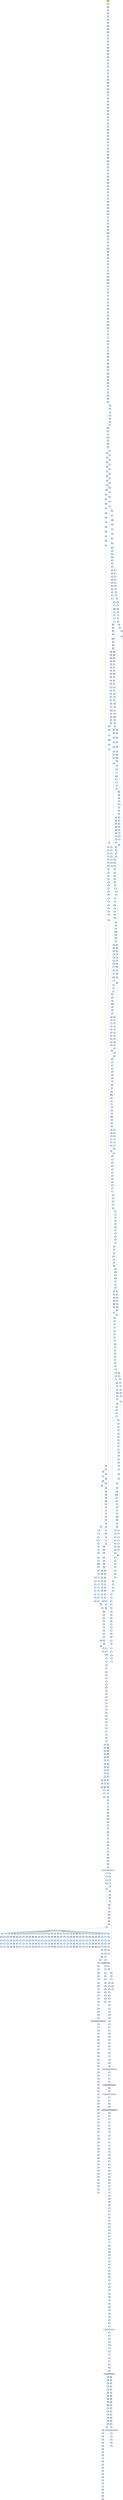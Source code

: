strict digraph G {
	graph [bgcolor=transparent,
		name=G
	];
	node [color=lightsteelblue,
		fillcolor=lightsteelblue,
		shape=rectangle,
		style=filled
	];
	a0x00436178pusha_	[color=lightgrey,
		fillcolor=orange,
		label=pusha];
	a0x00436179call_0x0043617e	[label=call];
	a0x00436178pusha_ -> a0x00436179call_0x0043617e	[color="#000000"];
	a0x0043617epopl_eax	[label=popl];
	a0x00436179call_0x0043617e -> a0x0043617epopl_eax	[color="#000000"];
	a0x0043617faddl_0xb5aUINT32_eax	[label=addl];
	a0x0043617epopl_eax -> a0x0043617faddl_0xb5aUINT32_eax	[color="#000000"];
	a0x00436184movl_eax__esi	[label=movl];
	a0x0043617faddl_0xb5aUINT32_eax -> a0x00436184movl_eax__esi	[color="#000000"];
	a0x00436186addl_eax_esi	[label=addl];
	a0x00436184movl_eax__esi -> a0x00436186addl_eax_esi	[color="#000000"];
	a0x00436188subl_eax_eax	[label=subl];
	a0x00436186addl_eax_esi -> a0x00436188subl_eax_eax	[color="#000000"];
	a0x0043618amovl_esi_edi	[label=movl];
	a0x00436188subl_eax_eax -> a0x0043618amovl_esi_edi	[color="#000000"];
	a0x0043618clodsw_ds_esi__ax	[label=lodsw];
	a0x0043618amovl_esi_edi -> a0x0043618clodsw_ds_esi__ax	[color="#000000"];
	a0x0043618eshll_0xcUINT8_eax	[label=shll];
	a0x0043618clodsw_ds_esi__ax -> a0x0043618eshll_0xcUINT8_eax	[color="#000000"];
	a0x00436191movl_eax_ecx	[label=movl];
	a0x0043618eshll_0xcUINT8_eax -> a0x00436191movl_eax_ecx	[color="#000000"];
	a0x00436193pushl_eax	[label=pushl];
	a0x00436191movl_eax_ecx -> a0x00436193pushl_eax	[color="#000000"];
	a0x00436194lodsl_ds_esi__eax	[label=lodsl];
	a0x00436193pushl_eax -> a0x00436194lodsl_ds_esi__eax	[color="#000000"];
	a0x00436195subl_eax_ecx	[label=subl];
	a0x00436194lodsl_ds_esi__eax -> a0x00436195subl_eax_ecx	[color="#000000"];
	a0x00436197addl_ecx_esi	[label=addl];
	a0x00436195subl_eax_ecx -> a0x00436197addl_ecx_esi	[color="#000000"];
	a0x00436199movl_eax_ecx	[label=movl];
	a0x00436197addl_ecx_esi -> a0x00436199movl_eax_ecx	[color="#000000"];
	a0x0043619bpushl_edi	[label=pushl];
	a0x00436199movl_eax_ecx -> a0x0043619bpushl_edi	[color="#000000"];
	a0x0043619cpushl_ecx	[label=pushl];
	a0x0043619bpushl_edi -> a0x0043619cpushl_ecx	[color="#000000"];
	a0x0043619ddecl_ecx	[label=decl];
	a0x0043619cpushl_ecx -> a0x0043619ddecl_ecx	[color="#000000"];
	a0x0043619emovb_0x6ecxedi__al	[label=movb];
	a0x0043619ddecl_ecx -> a0x0043619emovb_0x6ecxedi__al	[color="#000000"];
	a0x004361a2movb_al_ecxesi_	[label=movb];
	a0x0043619emovb_0x6ecxedi__al -> a0x004361a2movb_al_ecxesi_	[color="#000000"];
	a0x004361a5jne_0x0043619d	[label=jne];
	a0x004361a2movb_al_ecxesi_ -> a0x004361a5jne_0x0043619d	[color="#000000"];
	a0x004361a7subl_eax_eax	[label=subl];
	a0x004361a5jne_0x0043619d -> a0x004361a7subl_eax_eax	[color="#000000",
		label=F];
	a0x004361a9lodsb_ds_esi__al	[label=lodsb];
	a0x004361a7subl_eax_eax -> a0x004361a9lodsb_ds_esi__al	[color="#000000"];
	a0x004361aamovl_eax_ecx	[label=movl];
	a0x004361a9lodsb_ds_esi__al -> a0x004361aamovl_eax_ecx	[color="#000000"];
	a0x004361acandb_0xfffffff0UINT8_cl	[label=andb];
	a0x004361aamovl_eax_ecx -> a0x004361acandb_0xfffffff0UINT8_cl	[color="#000000"];
	a0x004361afandb_0xfUINT8_al	[label=andb];
	a0x004361acandb_0xfffffff0UINT8_cl -> a0x004361afandb_0xfUINT8_al	[color="#000000"];
	a0x004361b1shll_0xcUINT8_ecx	[label=shll];
	a0x004361afandb_0xfUINT8_al -> a0x004361b1shll_0xcUINT8_ecx	[color="#000000"];
	a0x004361b4movb_al_ch	[label=movb];
	a0x004361b1shll_0xcUINT8_ecx -> a0x004361b4movb_al_ch	[color="#000000"];
	a0x004361b6lodsb_ds_esi__al	[label=lodsb];
	a0x004361b4movb_al_ch -> a0x004361b6lodsb_ds_esi__al	[color="#000000"];
	a0x004361b7orl_eax_ecx	[label=orl];
	a0x004361b6lodsb_ds_esi__al -> a0x004361b7orl_eax_ecx	[color="#000000"];
	a0x004361b9pushl_ecx	[label=pushl];
	a0x004361b7orl_eax_ecx -> a0x004361b9pushl_ecx	[color="#000000"];
	a0x004361baaddb_ch_cl	[label=addb];
	a0x004361b9pushl_ecx -> a0x004361baaddb_ch_cl	[color="#000000"];
	a0x004361bcmovl_0xfffffd00UINT32_ebp	[label=movl];
	a0x004361baaddb_ch_cl -> a0x004361bcmovl_0xfffffd00UINT32_ebp	[color="#000000"];
	a0x004361c1shll_cl_ebp	[label=shll];
	a0x004361bcmovl_0xfffffd00UINT32_ebp -> a0x004361c1shll_cl_ebp	[color="#000000"];
	a0x004361c3popl_ecx	[label=popl];
	a0x004361c1shll_cl_ebp -> a0x004361c3popl_ecx	[color="#000000"];
	a0x004361c4popl_eax	[label=popl];
	a0x004361c3popl_ecx -> a0x004361c4popl_eax	[color="#000000"];
	a0x004361c5movl_esp_ebx	[label=movl];
	a0x004361c4popl_eax -> a0x004361c5movl_esp_ebx	[color="#000000"];
	a0x004361c7leal__3696espebp2__esp	[label=leal];
	a0x004361c5movl_esp_ebx -> a0x004361c7leal__3696espebp2__esp	[color="#000000"];
	a0x004361cepushl_ecx	[label=pushl];
	a0x004361c7leal__3696espebp2__esp -> a0x004361cepushl_ecx	[color="#000000"];
	a0x004361cfsubl_ecx_ecx	[label=subl];
	a0x004361cepushl_ecx -> a0x004361cfsubl_ecx_ecx	[color="#000000"];
	a0x004361d1pushl_ecx	[label=pushl];
	a0x004361cfsubl_ecx_ecx -> a0x004361d1pushl_ecx	[color="#000000"];
	a0x004361d2pushl_ecx	[label=pushl];
	a0x004361d1pushl_ecx -> a0x004361d2pushl_ecx	[color="#000000"];
	a0x004361d3movl_esp_ecx	[label=movl];
	a0x004361d2pushl_ecx -> a0x004361d3movl_esp_ecx	[color="#000000"];
	a0x004361d5pushl_ecx	[label=pushl];
	a0x004361d3movl_esp_ecx -> a0x004361d5pushl_ecx	[color="#000000"];
	a0x004361d6movw_edi__dx	[label=movw];
	a0x004361d5pushl_ecx -> a0x004361d6movw_edi__dx	[color="#000000"];
	a0x004361d9shll_0xcUINT8_edx	[label=shll];
	a0x004361d6movw_edi__dx -> a0x004361d9shll_0xcUINT8_edx	[color="#000000"];
	a0x004361dcpushl_edx	[label=pushl];
	a0x004361d9shll_0xcUINT8_edx -> a0x004361dcpushl_edx	[color="#000000"];
	a0x004361ddpushl_edi	[label=pushl];
	a0x004361dcpushl_edx -> a0x004361ddpushl_edi	[color="#000000"];
	a0x004361deaddl_0x4UINT8_ecx	[label=addl];
	a0x004361ddpushl_edi -> a0x004361deaddl_0x4UINT8_ecx	[color="#000000"];
	a0x004361e1pushl_ecx	[label=pushl];
	a0x004361deaddl_0x4UINT8_ecx -> a0x004361e1pushl_ecx	[color="#000000"];
	a0x004361e2pushl_eax	[label=pushl];
	a0x004361e1pushl_ecx -> a0x004361e2pushl_eax	[color="#000000"];
	a0x004361e3addl_0x4UINT8_ecx	[label=addl];
	a0x004361e2pushl_eax -> a0x004361e3addl_0x4UINT8_ecx	[color="#000000"];
	a0x004361e6pushl_esi	[label=pushl];
	a0x004361e3addl_0x4UINT8_ecx -> a0x004361e6pushl_esi	[color="#000000"];
	a0x004361e7pushl_ecx	[label=pushl];
	a0x004361e6pushl_esi -> a0x004361e7pushl_ecx	[color="#000000"];
	a0x004361e8call_0x0043624b	[label=call];
	a0x004361e7pushl_ecx -> a0x004361e8call_0x0043624b	[color="#000000"];
	a0x0043624bpushl_ebp	[label=pushl];
	a0x004361e8call_0x0043624b -> a0x0043624bpushl_ebp	[color="#000000"];
	a0x0043624cpushl_edi	[label=pushl];
	a0x0043624bpushl_ebp -> a0x0043624cpushl_edi	[color="#000000"];
	a0x0043624dpushl_esi	[label=pushl];
	a0x0043624cpushl_edi -> a0x0043624dpushl_esi	[color="#000000"];
	a0x0043624epushl_ebx	[label=pushl];
	a0x0043624dpushl_esi -> a0x0043624epushl_ebx	[color="#000000"];
	a0x0043624fsubl_0x7cUINT8_esp	[label=subl];
	a0x0043624epushl_ebx -> a0x0043624fsubl_0x7cUINT8_esp	[color="#000000"];
	a0x00436252movl_0x90esp__edx	[label=movl];
	a0x0043624fsubl_0x7cUINT8_esp -> a0x00436252movl_0x90esp__edx	[color="#000000"];
	a0x00436259movl_0x0UINT32_0x74esp_	[label=movl];
	a0x00436252movl_0x90esp__edx -> a0x00436259movl_0x0UINT32_0x74esp_	[color="#000000"];
	a0x00436261movb_0x0UINT8_0x73esp_	[label=movb];
	a0x00436259movl_0x0UINT32_0x74esp_ -> a0x00436261movb_0x0UINT8_0x73esp_	[color="#000000"];
	a0x00436266movl_0x9cesp__ebp	[label=movl];
	a0x00436261movb_0x0UINT8_0x73esp_ -> a0x00436266movl_0x9cesp__ebp	[color="#000000"];
	a0x0043626dleal_0x4edx__eax	[label=leal];
	a0x00436266movl_0x9cesp__ebp -> a0x0043626dleal_0x4edx__eax	[color="#000000"];
	a0x00436270movl_eax_0x78esp_	[label=movl];
	a0x0043626dleal_0x4edx__eax -> a0x00436270movl_eax_0x78esp_	[color="#000000"];
	a0x00436274movl_0x1UINT32_eax	[label=movl];
	a0x00436270movl_eax_0x78esp_ -> a0x00436274movl_0x1UINT32_eax	[color="#000000"];
	a0x00436279movzbl_0x2edx__ecx	[label=movzbl];
	a0x00436274movl_0x1UINT32_eax -> a0x00436279movzbl_0x2edx__ecx	[color="#000000"];
	a0x0043627dmovl_eax_ebx	[label=movl];
	a0x00436279movzbl_0x2edx__ecx -> a0x0043627dmovl_eax_ebx	[color="#000000"];
	a0x0043627fshll_cl_ebx	[label=shll];
	a0x0043627dmovl_eax_ebx -> a0x0043627fshll_cl_ebx	[color="#000000"];
	a0x00436281movl_ebx_ecx	[label=movl];
	a0x0043627fshll_cl_ebx -> a0x00436281movl_ebx_ecx	[color="#000000"];
	a0x00436283decl_ecx	[label=decl];
	a0x00436281movl_ebx_ecx -> a0x00436283decl_ecx	[color="#000000"];
	a0x00436284movl_ecx_0x6cesp_	[label=movl];
	a0x00436283decl_ecx -> a0x00436284movl_ecx_0x6cesp_	[color="#000000"];
	a0x00436288movzbl_0x1edx__ecx	[label=movzbl];
	a0x00436284movl_ecx_0x6cesp_ -> a0x00436288movzbl_0x1edx__ecx	[color="#000000"];
	a0x0043628cshll_cl_eax	[label=shll];
	a0x00436288movzbl_0x1edx__ecx -> a0x0043628cshll_cl_eax	[color="#000000"];
	a0x0043628edecl_eax	[label=decl];
	a0x0043628cshll_cl_eax -> a0x0043628edecl_eax	[color="#000000"];
	a0x0043628fmovl_eax_0x68esp_	[label=movl];
	a0x0043628edecl_eax -> a0x0043628fmovl_eax_0x68esp_	[color="#000000"];
	a0x00436293movl_0xa8esp__eax	[label=movl];
	a0x0043628fmovl_eax_0x68esp_ -> a0x00436293movl_0xa8esp__eax	[color="#000000"];
	a0x0043629amovzbl_edx__esi	[label=movzbl];
	a0x00436293movl_0xa8esp__eax -> a0x0043629amovzbl_edx__esi	[color="#000000"];
	a0x0043629dmovl_0x0UINT32_ebp_	[label=movl];
	a0x0043629amovzbl_edx__esi -> a0x0043629dmovl_0x0UINT32_ebp_	[color="#000000"];
	a0x004362a4movl_0x0UINT32_0x60esp_	[label=movl];
	a0x0043629dmovl_0x0UINT32_ebp_ -> a0x004362a4movl_0x0UINT32_0x60esp_	[color="#000000"];
	a0x004362acmovl_0x0UINT32_eax_	[label=movl];
	a0x004362a4movl_0x0UINT32_0x60esp_ -> a0x004362acmovl_0x0UINT32_eax_	[color="#000000"];
	a0x004362b2movl_0x300UINT32_eax	[label=movl];
	a0x004362acmovl_0x0UINT32_eax_ -> a0x004362b2movl_0x300UINT32_eax	[color="#000000"];
	a0x004362b7movl_esi_0x64esp_	[label=movl];
	a0x004362b2movl_0x300UINT32_eax -> a0x004362b7movl_esi_0x64esp_	[color="#000000"];
	a0x004362bbmovl_0x1UINT32_0x5cesp_	[label=movl];
	a0x004362b7movl_esi_0x64esp_ -> a0x004362bbmovl_0x1UINT32_0x5cesp_	[color="#000000"];
	a0x004362c3movl_0x1UINT32_0x58esp_	[label=movl];
	a0x004362bbmovl_0x1UINT32_0x5cesp_ -> a0x004362c3movl_0x1UINT32_0x58esp_	[color="#000000"];
	a0x004362cbmovl_0x1UINT32_0x54esp_	[label=movl];
	a0x004362c3movl_0x1UINT32_0x58esp_ -> a0x004362cbmovl_0x1UINT32_0x54esp_	[color="#000000"];
	a0x004362d3movl_0x1UINT32_0x50esp_	[label=movl];
	a0x004362cbmovl_0x1UINT32_0x54esp_ -> a0x004362d3movl_0x1UINT32_0x50esp_	[color="#000000"];
	a0x004362dbmovzbl_0x1edx__ecx	[label=movzbl];
	a0x004362d3movl_0x1UINT32_0x50esp_ -> a0x004362dbmovzbl_0x1edx__ecx	[color="#000000"];
	a0x004362dfaddl_esi_ecx	[label=addl];
	a0x004362dbmovzbl_0x1edx__ecx -> a0x004362dfaddl_esi_ecx	[color="#000000"];
	a0x004362e1shll_cl_eax	[label=shll];
	a0x004362dfaddl_esi_ecx -> a0x004362e1shll_cl_eax	[color="#000000"];
	a0x004362e3leal_0x736eax__ecx	[label=leal];
	a0x004362e1shll_cl_eax -> a0x004362e3leal_0x736eax__ecx	[color="#000000"];
	a0x004362e9cmpl_ecx_0x74esp_	[label=cmpl];
	a0x004362e3leal_0x736eax__ecx -> a0x004362e9cmpl_ecx_0x74esp_	[color="#000000"];
	a0x004362edjae_0x004362fd	[label=jae];
	a0x004362e9cmpl_ecx_0x74esp_ -> a0x004362edjae_0x004362fd	[color="#000000"];
	a0x004362efmovl_0x78esp__eax	[label=movl];
	a0x004362edjae_0x004362fd -> a0x004362efmovl_0x78esp__eax	[color="#000000",
		label=F];
	a0x004362f3movw_0x400UINT16_eax_	[label=movw];
	a0x004362efmovl_0x78esp__eax -> a0x004362f3movw_0x400UINT16_eax_	[color="#000000"];
	a0x004362f8addl_0x2UINT8_eax	[label=addl];
	a0x004362f3movw_0x400UINT16_eax_ -> a0x004362f8addl_0x2UINT8_eax	[color="#000000"];
	a0x004362fbloop_0x004362f3	[label=loop];
	a0x004362f8addl_0x2UINT8_eax -> a0x004362fbloop_0x004362f3	[color="#000000"];
	a0x004362fdmovl_0x94esp__ebx	[label=movl];
	a0x004362fbloop_0x004362f3 -> a0x004362fdmovl_0x94esp__ebx	[color="#000000",
		label=F];
	a0x00436304xorl_edi_edi	[label=xorl];
	a0x004362fdmovl_0x94esp__ebx -> a0x00436304xorl_edi_edi	[color="#000000"];
	a0x00436306movl_0xffffffffUINT32_0x48esp_	[label=movl];
	a0x00436304xorl_edi_edi -> a0x00436306movl_0xffffffffUINT32_0x48esp_	[color="#000000"];
	a0x0043630emovl_ebx_edx	[label=movl];
	a0x00436306movl_0xffffffffUINT32_0x48esp_ -> a0x0043630emovl_ebx_edx	[color="#000000"];
	a0x00436310addl_0x98esp__edx	[label=addl];
	a0x0043630emovl_ebx_edx -> a0x00436310addl_0x98esp__edx	[color="#000000"];
	a0x00436317movl_edx_0x4cesp_	[label=movl];
	a0x00436310addl_0x98esp__edx -> a0x00436317movl_edx_0x4cesp_	[color="#000000"];
	a0x0043631bxorl_edx_edx	[label=xorl];
	a0x00436317movl_edx_0x4cesp_ -> a0x0043631bxorl_edx_edx	[color="#000000"];
	a0x0043631dcmpl_0x4cesp__ebx	[label=cmpl];
	a0x0043631bxorl_edx_edx -> a0x0043631dcmpl_0x4cesp__ebx	[color="#000000"];
	a0x00436321je_0x00436ca4	[label=je];
	a0x0043631dcmpl_0x4cesp__ebx -> a0x00436321je_0x00436ca4	[color="#000000"];
	a0x00436327movzbl_ebx__eax	[label=movzbl];
	a0x00436321je_0x00436ca4 -> a0x00436327movzbl_ebx__eax	[color="#000000",
		label=F];
	a0x0043632ashll_0x8UINT8_edi	[label=shll];
	a0x00436327movzbl_ebx__eax -> a0x0043632ashll_0x8UINT8_edi	[color="#000000"];
	a0x0043632dincl_edx	[label=incl];
	a0x0043632ashll_0x8UINT8_edi -> a0x0043632dincl_edx	[color="#000000"];
	a0x0043632eincl_ebx	[label=incl];
	a0x0043632dincl_edx -> a0x0043632eincl_ebx	[color="#000000"];
	a0x0043632forl_eax_edi	[label=orl];
	a0x0043632eincl_ebx -> a0x0043632forl_eax_edi	[color="#000000"];
	a0x00436331cmpl_0x4UINT8_edx	[label=cmpl];
	a0x0043632forl_eax_edi -> a0x00436331cmpl_0x4UINT8_edx	[color="#000000"];
	a0x00436334jle_0x0043631d	[label=jle];
	a0x00436331cmpl_0x4UINT8_edx -> a0x00436334jle_0x0043631d	[color="#000000"];
	a0x00436336movl_0xa4esp__ecx	[label=movl];
	a0x00436334jle_0x0043631d -> a0x00436336movl_0xa4esp__ecx	[color="#000000",
		label=F];
	a0x0043633dcmpl_ecx_0x74esp_	[label=cmpl];
	a0x00436336movl_0xa4esp__ecx -> a0x0043633dcmpl_ecx_0x74esp_	[color="#000000"];
	a0x00436341jae_0x00436cac	[label=jae];
	a0x0043633dcmpl_ecx_0x74esp_ -> a0x00436341jae_0x00436cac	[color="#000000"];
	a0x00436347movl_0x74esp__esi	[label=movl];
	a0x00436341jae_0x00436cac -> a0x00436347movl_0x74esp__esi	[color="#000000",
		label=F];
	a0x0043634bandl_0x6cesp__esi	[label=andl];
	a0x00436347movl_0x74esp__esi -> a0x0043634bandl_0x6cesp__esi	[color="#000000"];
	a0x0043634fmovl_0x60esp__eax	[label=movl];
	a0x0043634bandl_0x6cesp__esi -> a0x0043634fmovl_0x60esp__eax	[color="#000000"];
	a0x00436353movl_0x78esp__edx	[label=movl];
	a0x0043634fmovl_0x60esp__eax -> a0x00436353movl_0x78esp__edx	[color="#000000"];
	a0x00436357shll_0x4UINT8_eax	[label=shll];
	a0x00436353movl_0x78esp__edx -> a0x00436357shll_0x4UINT8_eax	[color="#000000"];
	a0x0043635amovl_esi_0x44esp_	[label=movl];
	a0x00436357shll_0x4UINT8_eax -> a0x0043635amovl_esi_0x44esp_	[color="#000000"];
	a0x0043635eaddl_esi_eax	[label=addl];
	a0x0043635amovl_esi_0x44esp_ -> a0x0043635eaddl_esi_eax	[color="#000000"];
	a0x00436360cmpl_0xffffffUINT32_0x48esp_	[label=cmpl];
	a0x0043635eaddl_esi_eax -> a0x00436360cmpl_0xffffffUINT32_0x48esp_	[color="#000000"];
	a0x00436368leal_edxeax2__ebp	[label=leal];
	a0x00436360cmpl_0xffffffUINT32_0x48esp_ -> a0x00436368leal_edxeax2__ebp	[color="#000000"];
	a0x0043636bja_0x00436385	[label=ja];
	a0x00436368leal_edxeax2__ebp -> a0x0043636bja_0x00436385	[color="#000000"];
	a0x00436385movl_0x48esp__eax	[label=movl];
	a0x0043636bja_0x00436385 -> a0x00436385movl_0x48esp__eax	[color="#000000",
		label=T];
	a0x0043636dcmpl_0x4cesp__ebx	[label=cmpl];
	a0x0043636bja_0x00436385 -> a0x0043636dcmpl_0x4cesp__ebx	[color="#000000",
		label=F];
	a0x00436389movw_ebp__dx	[label=movw];
	a0x00436385movl_0x48esp__eax -> a0x00436389movw_ebp__dx	[color="#000000"];
	a0x0043638dshrl_0xbUINT8_eax	[label=shrl];
	a0x00436389movw_ebp__dx -> a0x0043638dshrl_0xbUINT8_eax	[color="#000000"];
	a0x00436390movzwl_dx_ecx	[label=movzwl];
	a0x0043638dshrl_0xbUINT8_eax -> a0x00436390movzwl_dx_ecx	[color="#000000"];
	a0x00436393imull_ecx_eax	[label=imull];
	a0x00436390movzwl_dx_ecx -> a0x00436393imull_ecx_eax	[color="#000000"];
	a0x00436396cmpl_eax_edi	[label=cmpl];
	a0x00436393imull_ecx_eax -> a0x00436396cmpl_eax_edi	[color="#000000"];
	a0x00436398jae_0x0043657b	[label=jae];
	a0x00436396cmpl_eax_edi -> a0x00436398jae_0x0043657b	[color="#000000"];
	a0x0043639emovl_eax_0x48esp_	[label=movl];
	a0x00436398jae_0x0043657b -> a0x0043639emovl_eax_0x48esp_	[color="#000000",
		label=F];
	a0x0043657bmovl_0x48esp__ecx	[label=movl];
	a0x00436398jae_0x0043657b -> a0x0043657bmovl_0x48esp__ecx	[color="#000000",
		label=T];
	a0x004363a2movl_0x800UINT32_eax	[label=movl];
	a0x0043639emovl_eax_0x48esp_ -> a0x004363a2movl_0x800UINT32_eax	[color="#000000"];
	a0x004363a7subl_ecx_eax	[label=subl];
	a0x004363a2movl_0x800UINT32_eax -> a0x004363a7subl_ecx_eax	[color="#000000"];
	a0x004363a9movb_0x64esp__cl	[label=movb];
	a0x004363a7subl_ecx_eax -> a0x004363a9movb_0x64esp__cl	[color="#000000"];
	a0x004363adsarl_0x5UINT8_eax	[label=sarl];
	a0x004363a9movb_0x64esp__cl -> a0x004363adsarl_0x5UINT8_eax	[color="#000000"];
	a0x004363b0movl_0x1UINT32_esi	[label=movl];
	a0x004363adsarl_0x5UINT8_eax -> a0x004363b0movl_0x1UINT32_esi	[color="#000000"];
	a0x004363b5leal_eaxedx__eax	[label=leal];
	a0x004363b0movl_0x1UINT32_esi -> a0x004363b5leal_eaxedx__eax	[color="#000000"];
	a0x004363b8movzbl_0x73esp__edx	[label=movzbl];
	a0x004363b5leal_eaxedx__eax -> a0x004363b8movzbl_0x73esp__edx	[color="#000000"];
	a0x004363bdmovw_ax_ebp_	[label=movw];
	a0x004363b8movzbl_0x73esp__edx -> a0x004363bdmovw_ax_ebp_	[color="#000000"];
	a0x004363c1movl_0x74esp__eax	[label=movl];
	a0x004363bdmovw_ax_ebp_ -> a0x004363c1movl_0x74esp__eax	[color="#000000"];
	a0x004363c5andl_0x68esp__eax	[label=andl];
	a0x004363c1movl_0x74esp__eax -> a0x004363c5andl_0x68esp__eax	[color="#000000"];
	a0x004363c9movl_0x78esp__ebp	[label=movl];
	a0x004363c5andl_0x68esp__eax -> a0x004363c9movl_0x78esp__ebp	[color="#000000"];
	a0x004363cdshll_cl_eax	[label=shll];
	a0x004363c9movl_0x78esp__ebp -> a0x004363cdshll_cl_eax	[color="#000000"];
	a0x004363cfmovl_0x8UINT32_ecx	[label=movl];
	a0x004363cdshll_cl_eax -> a0x004363cfmovl_0x8UINT32_ecx	[color="#000000"];
	a0x004363d4subl_0x64esp__ecx	[label=subl];
	a0x004363cfmovl_0x8UINT32_ecx -> a0x004363d4subl_0x64esp__ecx	[color="#000000"];
	a0x004363d8sarl_cl_edx	[label=sarl];
	a0x004363d4subl_0x64esp__ecx -> a0x004363d8sarl_cl_edx	[color="#000000"];
	a0x004363daaddl_edx_eax	[label=addl];
	a0x004363d8sarl_cl_edx -> a0x004363daaddl_edx_eax	[color="#000000"];
	a0x004363dcimull_0x600UINT32_eax_eax	[label=imull];
	a0x004363daaddl_edx_eax -> a0x004363dcimull_0x600UINT32_eax_eax	[color="#000000"];
	a0x004363e2cmpl_0x6UINT8_0x60esp_	[label=cmpl];
	a0x004363dcimull_0x600UINT32_eax_eax -> a0x004363e2cmpl_0x6UINT8_0x60esp_	[color="#000000"];
	a0x004363e7leal_0xe6ceaxebp__eax	[label=leal];
	a0x004363e2cmpl_0x6UINT8_0x60esp_ -> a0x004363e7leal_0xe6ceaxebp__eax	[color="#000000"];
	a0x004363eemovl_eax_0x14esp_	[label=movl];
	a0x004363e7leal_0xe6ceaxebp__eax -> a0x004363eemovl_eax_0x14esp_	[color="#000000"];
	a0x004363f2jle_0x004364c2	[label=jle];
	a0x004363eemovl_eax_0x14esp_ -> a0x004363f2jle_0x004364c2	[color="#000000"];
	a0x004364c2leal_esiesi__edx	[label=leal];
	a0x004363f2jle_0x004364c2 -> a0x004364c2leal_esiesi__edx	[color="#000000",
		label=T];
	a0x004363f8movl_0x74esp__eax	[label=movl];
	a0x004363f2jle_0x004364c2 -> a0x004363f8movl_0x74esp__eax	[color="#000000",
		label=F];
	a0x004364c5movl_0x14esp__ebp	[label=movl];
	a0x004364c2leal_esiesi__edx -> a0x004364c5movl_0x14esp__ebp	[color="#000000"];
	a0x004364c9addl_edx_ebp	[label=addl];
	a0x004364c5movl_0x14esp__ebp -> a0x004364c9addl_edx_ebp	[color="#000000"];
	a0x004364cbcmpl_0xffffffUINT32_0x48esp_	[label=cmpl];
	a0x004364c9addl_edx_ebp -> a0x004364cbcmpl_0xffffffUINT32_0x48esp_	[color="#000000"];
	a0x004364d3ja_0x004364ed	[label=ja];
	a0x004364cbcmpl_0xffffffUINT32_0x48esp_ -> a0x004364d3ja_0x004364ed	[color="#000000"];
	a0x004364edmovl_0x48esp__eax	[label=movl];
	a0x004364d3ja_0x004364ed -> a0x004364edmovl_0x48esp__eax	[color="#000000",
		label=T];
	a0x004364d5cmpl_0x4cesp__ebx	[label=cmpl];
	a0x004364d3ja_0x004364ed -> a0x004364d5cmpl_0x4cesp__ebx	[color="#000000",
		label=F];
	a0x004364f1movw_ebp__cx	[label=movw];
	a0x004364edmovl_0x48esp__eax -> a0x004364f1movw_ebp__cx	[color="#000000"];
	a0x004364f5shrl_0xbUINT8_eax	[label=shrl];
	a0x004364f1movw_ebp__cx -> a0x004364f5shrl_0xbUINT8_eax	[color="#000000"];
	a0x004364f8movzwl_cx_esi	[label=movzwl];
	a0x004364f5shrl_0xbUINT8_eax -> a0x004364f8movzwl_cx_esi	[color="#000000"];
	a0x004364fbimull_esi_eax	[label=imull];
	a0x004364f8movzwl_cx_esi -> a0x004364fbimull_esi_eax	[color="#000000"];
	a0x004364fecmpl_eax_edi	[label=cmpl];
	a0x004364fbimull_esi_eax -> a0x004364fecmpl_eax_edi	[color="#000000"];
	a0x00436500jae_0x0043651b	[label=jae];
	a0x004364fecmpl_eax_edi -> a0x00436500jae_0x0043651b	[color="#000000"];
	a0x00436502movl_eax_0x48esp_	[label=movl];
	a0x00436500jae_0x0043651b -> a0x00436502movl_eax_0x48esp_	[color="#000000",
		label=F];
	a0x0043651bsubl_eax_0x48esp_	[label=subl];
	a0x00436500jae_0x0043651b -> a0x0043651bsubl_eax_0x48esp_	[color="#000000",
		label=T];
	a0x00436506movl_0x800UINT32_eax	[label=movl];
	a0x00436502movl_eax_0x48esp_ -> a0x00436506movl_0x800UINT32_eax	[color="#000000"];
	a0x0043650bsubl_esi_eax	[label=subl];
	a0x00436506movl_0x800UINT32_eax -> a0x0043650bsubl_esi_eax	[color="#000000"];
	a0x0043650dmovl_edx_esi	[label=movl];
	a0x0043650bsubl_esi_eax -> a0x0043650dmovl_edx_esi	[color="#000000"];
	a0x0043650fsarl_0x5UINT8_eax	[label=sarl];
	a0x0043650dmovl_edx_esi -> a0x0043650fsarl_0x5UINT8_eax	[color="#000000"];
	a0x00436512leal_eaxecx__eax	[label=leal];
	a0x0043650fsarl_0x5UINT8_eax -> a0x00436512leal_eaxecx__eax	[color="#000000"];
	a0x00436515movw_ax_ebp_	[label=movw];
	a0x00436512leal_eaxecx__eax -> a0x00436515movw_ax_ebp_	[color="#000000"];
	a0x00436519jmp_0x004364ba	[label=jmp];
	a0x00436515movw_ax_ebp_ -> a0x00436519jmp_0x004364ba	[color="#000000"];
	a0x004364bacmpl_0xffUINT32_esi	[label=cmpl];
	a0x00436519jmp_0x004364ba -> a0x004364bacmpl_0xffUINT32_esi	[color="#000000"];
	a0x004364c0jg_0x00436533	[label=jg];
	a0x004364bacmpl_0xffUINT32_esi -> a0x004364c0jg_0x00436533	[color="#000000"];
	a0x00436533movl_0x74esp__edx	[label=movl];
	a0x004364c0jg_0x00436533 -> a0x00436533movl_0x74esp__edx	[color="#000000",
		label=T];
	a0x0043651fsubl_eax_edi	[label=subl];
	a0x0043651bsubl_eax_0x48esp_ -> a0x0043651fsubl_eax_edi	[color="#000000"];
	a0x00436521movl_ecx_eax	[label=movl];
	a0x0043651fsubl_eax_edi -> a0x00436521movl_ecx_eax	[color="#000000"];
	a0x00436523leal_0x1edx__esi	[label=leal];
	a0x00436521movl_ecx_eax -> a0x00436523leal_0x1edx__esi	[color="#000000"];
	a0x00436526shrw_0x5UINT8_ax	[label=shrw];
	a0x00436523leal_0x1edx__esi -> a0x00436526shrw_0x5UINT8_ax	[color="#000000"];
	a0x0043652asubw_ax_cx	[label=subw];
	a0x00436526shrw_0x5UINT8_ax -> a0x0043652asubw_ax_cx	[color="#000000"];
	a0x0043652dmovw_cx_ebp_	[label=movw];
	a0x0043652asubw_ax_cx -> a0x0043652dmovw_cx_ebp_	[color="#000000"];
	a0x00436531jmp_0x004364ba	[label=jmp];
	a0x0043652dmovw_cx_ebp_ -> a0x00436531jmp_0x004364ba	[color="#000000"];
	a0x00436531jmp_0x004364ba -> a0x004364bacmpl_0xffUINT32_esi	[color="#000000"];
	a0x00436537movl_esi_eax	[label=movl];
	a0x00436533movl_0x74esp__edx -> a0x00436537movl_esi_eax	[color="#000000"];
	a0x00436539movl_0xa0esp__ecx	[label=movl];
	a0x00436537movl_esi_eax -> a0x00436539movl_0xa0esp__ecx	[color="#000000"];
	a0x00436540movb_al_0x73esp_	[label=movb];
	a0x00436539movl_0xa0esp__ecx -> a0x00436540movb_al_0x73esp_	[color="#000000"];
	a0x00436544movb_al_ecxedx_	[label=movb];
	a0x00436540movb_al_0x73esp_ -> a0x00436544movb_al_ecxedx_	[color="#000000"];
	a0x00436547incl_edx	[label=incl];
	a0x00436544movb_al_ecxedx_ -> a0x00436547incl_edx	[color="#000000"];
	a0x00436548cmpl_0x3UINT8_0x60esp_	[label=cmpl];
	a0x00436547incl_edx -> a0x00436548cmpl_0x3UINT8_0x60esp_	[color="#000000"];
	a0x0043654dmovl_edx_0x74esp_	[label=movl];
	a0x00436548cmpl_0x3UINT8_0x60esp_ -> a0x0043654dmovl_edx_0x74esp_	[color="#000000"];
	a0x00436551jg_0x00436560	[label=jg];
	a0x0043654dmovl_edx_0x74esp_ -> a0x00436551jg_0x00436560	[color="#000000"];
	a0x00436553movl_0x0UINT32_0x60esp_	[label=movl];
	a0x00436551jg_0x00436560 -> a0x00436553movl_0x0UINT32_0x60esp_	[color="#000000",
		label=F];
	a0x00436560cmpl_0x9UINT8_0x60esp_	[label=cmpl];
	a0x00436551jg_0x00436560 -> a0x00436560cmpl_0x9UINT8_0x60esp_	[color="#000000",
		label=T];
	a0x0043655bjmp_0x00436c7c	[label=jmp];
	a0x00436553movl_0x0UINT32_0x60esp_ -> a0x0043655bjmp_0x00436c7c	[color="#000000"];
	a0x00436c7cmovl_0xa4esp__eax	[label=movl];
	a0x0043655bjmp_0x00436c7c -> a0x00436c7cmovl_0xa4esp__eax	[color="#000000"];
	a0x00436c83cmpl_eax_0x74esp_	[label=cmpl];
	a0x00436c7cmovl_0xa4esp__eax -> a0x00436c83cmpl_eax_0x74esp_	[color="#000000"];
	a0x00436c87jb_0x00436347	[label=jb];
	a0x00436c83cmpl_eax_0x74esp_ -> a0x00436c87jb_0x00436347	[color="#000000"];
	a0x00436c8dcmpl_0xffffffUINT32_0x48esp_	[label=cmpl];
	a0x00436c87jb_0x00436347 -> a0x00436c8dcmpl_0xffffffUINT32_0x48esp_	[color="#000000",
		label=F];
	a0x00436371je_0x00436ca4	[label=je];
	a0x0043636dcmpl_0x4cesp__ebx -> a0x00436371je_0x00436ca4	[color="#000000"];
	a0x00436377shll_0x8UINT8_0x48esp_	[label=shll];
	a0x00436371je_0x00436ca4 -> a0x00436377shll_0x8UINT8_0x48esp_	[color="#000000",
		label=F];
	a0x0043637cmovzbl_ebx__eax	[label=movzbl];
	a0x00436377shll_0x8UINT8_0x48esp_ -> a0x0043637cmovzbl_ebx__eax	[color="#000000"];
	a0x0043637fshll_0x8UINT8_edi	[label=shll];
	a0x0043637cmovzbl_ebx__eax -> a0x0043637fshll_0x8UINT8_edi	[color="#000000"];
	a0x00436382incl_ebx	[label=incl];
	a0x0043637fshll_0x8UINT8_edi -> a0x00436382incl_ebx	[color="#000000"];
	a0x00436383orl_eax_edi	[label=orl];
	a0x00436382incl_ebx -> a0x00436383orl_eax_edi	[color="#000000"];
	a0x00436383orl_eax_edi -> a0x00436385movl_0x48esp__eax	[color="#000000"];
	a0x004364d9je_0x00436ca4	[label=je];
	a0x004364d5cmpl_0x4cesp__ebx -> a0x004364d9je_0x00436ca4	[color="#000000"];
	a0x004364dfshll_0x8UINT8_0x48esp_	[label=shll];
	a0x004364d9je_0x00436ca4 -> a0x004364dfshll_0x8UINT8_0x48esp_	[color="#000000",
		label=F];
	a0x004364e4movzbl_ebx__eax	[label=movzbl];
	a0x004364dfshll_0x8UINT8_0x48esp_ -> a0x004364e4movzbl_ebx__eax	[color="#000000"];
	a0x004364e7shll_0x8UINT8_edi	[label=shll];
	a0x004364e4movzbl_ebx__eax -> a0x004364e7shll_0x8UINT8_edi	[color="#000000"];
	a0x004364eaincl_ebx	[label=incl];
	a0x004364e7shll_0x8UINT8_edi -> a0x004364eaincl_ebx	[color="#000000"];
	a0x004364eborl_eax_edi	[label=orl];
	a0x004364eaincl_ebx -> a0x004364eborl_eax_edi	[color="#000000"];
	a0x004364eborl_eax_edi -> a0x004364edmovl_0x48esp__eax	[color="#000000"];
	a0x0043657fsubl_eax_edi	[label=subl];
	a0x0043657bmovl_0x48esp__ecx -> a0x0043657fsubl_eax_edi	[color="#000000"];
	a0x00436581movl_0x60esp__esi	[label=movl];
	a0x0043657fsubl_eax_edi -> a0x00436581movl_0x60esp__esi	[color="#000000"];
	a0x00436585subl_eax_ecx	[label=subl];
	a0x00436581movl_0x60esp__esi -> a0x00436585subl_eax_ecx	[color="#000000"];
	a0x00436587movl_edx_eax	[label=movl];
	a0x00436585subl_eax_ecx -> a0x00436587movl_edx_eax	[color="#000000"];
	a0x00436589shrw_0x5UINT8_ax	[label=shrw];
	a0x00436587movl_edx_eax -> a0x00436589shrw_0x5UINT8_ax	[color="#000000"];
	a0x0043658dsubw_ax_dx	[label=subw];
	a0x00436589shrw_0x5UINT8_ax -> a0x0043658dsubw_ax_dx	[color="#000000"];
	a0x00436590cmpl_0xffffffUINT32_ecx	[label=cmpl];
	a0x0043658dsubw_ax_dx -> a0x00436590cmpl_0xffffffUINT32_ecx	[color="#000000"];
	a0x00436596movw_dx_ebp_	[label=movw];
	a0x00436590cmpl_0xffffffUINT32_ecx -> a0x00436596movw_dx_ebp_	[color="#000000"];
	a0x0043659amovl_0x78esp__ebp	[label=movl];
	a0x00436596movw_dx_ebp_ -> a0x0043659amovl_0x78esp__ebp	[color="#000000"];
	a0x0043659eleal_ebpesi2__esi	[label=leal];
	a0x0043659amovl_0x78esp__ebp -> a0x0043659eleal_ebpesi2__esi	[color="#000000"];
	a0x004365a2movl_esi_0x38esp_	[label=movl];
	a0x0043659eleal_ebpesi2__esi -> a0x004365a2movl_esi_0x38esp_	[color="#000000"];
	a0x004365a6ja_0x004365be	[label=ja];
	a0x004365a2movl_esi_0x38esp_ -> a0x004365a6ja_0x004365be	[color="#000000"];
	a0x004365bemovl_0x38esp__ebp	[label=movl];
	a0x004365a6ja_0x004365be -> a0x004365bemovl_0x38esp__ebp	[color="#000000",
		label=T];
	a0x004365a8cmpl_0x4cesp__ebx	[label=cmpl];
	a0x004365a6ja_0x004365be -> a0x004365a8cmpl_0x4cesp__ebx	[color="#000000",
		label=F];
	a0x004365c2movl_ecx_eax	[label=movl];
	a0x004365bemovl_0x38esp__ebp -> a0x004365c2movl_ecx_eax	[color="#000000"];
	a0x004365c4shrl_0xbUINT8_eax	[label=shrl];
	a0x004365c2movl_ecx_eax -> a0x004365c4shrl_0xbUINT8_eax	[color="#000000"];
	a0x004365c7movw_0x180ebp__dx	[label=movw];
	a0x004365c4shrl_0xbUINT8_eax -> a0x004365c7movw_0x180ebp__dx	[color="#000000"];
	a0x004365cemovzwl_dx_ebp	[label=movzwl];
	a0x004365c7movw_0x180ebp__dx -> a0x004365cemovzwl_dx_ebp	[color="#000000"];
	a0x004365d1imull_ebp_eax	[label=imull];
	a0x004365cemovzwl_dx_ebp -> a0x004365d1imull_ebp_eax	[color="#000000"];
	a0x004365d4cmpl_eax_edi	[label=cmpl];
	a0x004365d1imull_ebp_eax -> a0x004365d4cmpl_eax_edi	[color="#000000"];
	a0x004365d6jae_0x0043662a	[label=jae];
	a0x004365d4cmpl_eax_edi -> a0x004365d6jae_0x0043662a	[color="#000000"];
	a0x0043662amovl_ecx_esi	[label=movl];
	a0x004365d6jae_0x0043662a -> a0x0043662amovl_ecx_esi	[color="#000000",
		label=T];
	a0x004365d8movl_eax_esi	[label=movl];
	a0x004365d6jae_0x0043662a -> a0x004365d8movl_eax_esi	[color="#000000",
		label=F];
	a0x0043662csubl_eax_edi	[label=subl];
	a0x0043662amovl_ecx_esi -> a0x0043662csubl_eax_edi	[color="#000000"];
	a0x0043662esubl_eax_esi	[label=subl];
	a0x0043662csubl_eax_edi -> a0x0043662esubl_eax_esi	[color="#000000"];
	a0x00436630movl_edx_eax	[label=movl];
	a0x0043662esubl_eax_esi -> a0x00436630movl_edx_eax	[color="#000000"];
	a0x00436632shrw_0x5UINT8_ax	[label=shrw];
	a0x00436630movl_edx_eax -> a0x00436632shrw_0x5UINT8_ax	[color="#000000"];
	a0x00436636movl_0x38esp__ecx	[label=movl];
	a0x00436632shrw_0x5UINT8_ax -> a0x00436636movl_0x38esp__ecx	[color="#000000"];
	a0x0043663asubw_ax_dx	[label=subw];
	a0x00436636movl_0x38esp__ecx -> a0x0043663asubw_ax_dx	[color="#000000"];
	a0x0043663dcmpl_0xffffffUINT32_esi	[label=cmpl];
	a0x0043663asubw_ax_dx -> a0x0043663dcmpl_0xffffffUINT32_esi	[color="#000000"];
	a0x00436643movw_dx_0x180ecx_	[label=movw];
	a0x0043663dcmpl_0xffffffUINT32_esi -> a0x00436643movw_dx_0x180ecx_	[color="#000000"];
	a0x0043664aja_0x00436662	[label=ja];
	a0x00436643movw_dx_0x180ecx_ -> a0x0043664aja_0x00436662	[color="#000000"];
	a0x00436662movl_0x38esp__ebp	[label=movl];
	a0x0043664aja_0x00436662 -> a0x00436662movl_0x38esp__ebp	[color="#000000",
		label=T];
	a0x0043664ccmpl_0x4cesp__ebx	[label=cmpl];
	a0x0043664aja_0x00436662 -> a0x0043664ccmpl_0x4cesp__ebx	[color="#000000",
		label=F];
	a0x00436666movl_esi_edx	[label=movl];
	a0x00436662movl_0x38esp__ebp -> a0x00436666movl_esi_edx	[color="#000000"];
	a0x00436668shrl_0xbUINT8_edx	[label=shrl];
	a0x00436666movl_esi_edx -> a0x00436668shrl_0xbUINT8_edx	[color="#000000"];
	a0x0043666bmovw_0x198ebp__cx	[label=movw];
	a0x00436668shrl_0xbUINT8_edx -> a0x0043666bmovw_0x198ebp__cx	[color="#000000"];
	a0x00436672movzwl_cx_eax	[label=movzwl];
	a0x0043666bmovw_0x198ebp__cx -> a0x00436672movzwl_cx_eax	[color="#000000"];
	a0x00436675imull_eax_edx	[label=imull];
	a0x00436672movzwl_cx_eax -> a0x00436675imull_eax_edx	[color="#000000"];
	a0x00436678cmpl_edx_edi	[label=cmpl];
	a0x00436675imull_eax_edx -> a0x00436678cmpl_edx_edi	[color="#000000"];
	a0x0043667ajae_0x00436763	[label=jae];
	a0x00436678cmpl_edx_edi -> a0x0043667ajae_0x00436763	[color="#000000"];
	a0x00436680movl_0x800UINT32_ebp	[label=movl];
	a0x0043667ajae_0x00436763 -> a0x00436680movl_0x800UINT32_ebp	[color="#000000",
		label=F];
	a0x00436763movl_ecx_eax	[label=movl];
	a0x0043667ajae_0x00436763 -> a0x00436763movl_ecx_eax	[color="#000000",
		label=T];
	a0x00436685movl_edx_esi	[label=movl];
	a0x00436680movl_0x800UINT32_ebp -> a0x00436685movl_edx_esi	[color="#000000"];
	a0x00436687subl_eax_ebp	[label=subl];
	a0x00436685movl_edx_esi -> a0x00436687subl_eax_ebp	[color="#000000"];
	a0x00436689movl_0x800UINT32_0x34esp_	[label=movl];
	a0x00436687subl_eax_ebp -> a0x00436689movl_0x800UINT32_0x34esp_	[color="#000000"];
	a0x00436691movl_ebp_eax	[label=movl];
	a0x00436689movl_0x800UINT32_0x34esp_ -> a0x00436691movl_ebp_eax	[color="#000000"];
	a0x00436693sarl_0x5UINT8_eax	[label=sarl];
	a0x00436691movl_ebp_eax -> a0x00436693sarl_0x5UINT8_eax	[color="#000000"];
	a0x00436696leal_eaxecx__eax	[label=leal];
	a0x00436693sarl_0x5UINT8_eax -> a0x00436696leal_eaxecx__eax	[color="#000000"];
	a0x00436699movl_0x38esp__ecx	[label=movl];
	a0x00436696leal_eaxecx__eax -> a0x00436699movl_0x38esp__ecx	[color="#000000"];
	a0x0043669dmovw_ax_0x198ecx_	[label=movw];
	a0x00436699movl_0x38esp__ecx -> a0x0043669dmovw_ax_0x198ecx_	[color="#000000"];
	a0x004366a4movl_0x60esp__eax	[label=movl];
	a0x0043669dmovw_ax_0x198ecx_ -> a0x004366a4movl_0x60esp__eax	[color="#000000"];
	a0x004366a8movl_0x44esp__ecx	[label=movl];
	a0x004366a4movl_0x60esp__eax -> a0x004366a8movl_0x44esp__ecx	[color="#000000"];
	a0x004366acshll_0x5UINT8_eax	[label=shll];
	a0x004366a8movl_0x44esp__ecx -> a0x004366acshll_0x5UINT8_eax	[color="#000000"];
	a0x004366afaddl_0x78esp__eax	[label=addl];
	a0x004366acshll_0x5UINT8_eax -> a0x004366afaddl_0x78esp__eax	[color="#000000"];
	a0x004366b3cmpl_0xffffffUINT32_edx	[label=cmpl];
	a0x004366afaddl_0x78esp__eax -> a0x004366b3cmpl_0xffffffUINT32_edx	[color="#000000"];
	a0x004366b9leal_eaxecx2__ebp	[label=leal];
	a0x004366b3cmpl_0xffffffUINT32_edx -> a0x004366b9leal_eaxecx2__ebp	[color="#000000"];
	a0x004366bcja_0x004366d4	[label=ja];
	a0x004366b9leal_eaxecx2__ebp -> a0x004366bcja_0x004366d4	[color="#000000"];
	a0x004366d4movw_0x1e0ebp__dx	[label=movw];
	a0x004366bcja_0x004366d4 -> a0x004366d4movw_0x1e0ebp__dx	[color="#000000",
		label=T];
	a0x004366becmpl_0x4cesp__ebx	[label=cmpl];
	a0x004366bcja_0x004366d4 -> a0x004366becmpl_0x4cesp__ebx	[color="#000000",
		label=F];
	a0x004366dbmovl_esi_eax	[label=movl];
	a0x004366d4movw_0x1e0ebp__dx -> a0x004366dbmovl_esi_eax	[color="#000000"];
	a0x004366ddshrl_0xbUINT8_eax	[label=shrl];
	a0x004366dbmovl_esi_eax -> a0x004366ddshrl_0xbUINT8_eax	[color="#000000"];
	a0x004366e0movzwl_dx_ecx	[label=movzwl];
	a0x004366ddshrl_0xbUINT8_eax -> a0x004366e0movzwl_dx_ecx	[color="#000000"];
	a0x004366e3imull_ecx_eax	[label=imull];
	a0x004366e0movzwl_dx_ecx -> a0x004366e3imull_ecx_eax	[color="#000000"];
	a0x004366e6cmpl_eax_edi	[label=cmpl];
	a0x004366e3imull_ecx_eax -> a0x004366e6cmpl_eax_edi	[color="#000000"];
	a0x004366e8jae_0x0043674a	[label=jae];
	a0x004366e6cmpl_eax_edi -> a0x004366e8jae_0x0043674a	[color="#000000"];
	a0x004366easubl_ecx_0x34esp_	[label=subl];
	a0x004366e8jae_0x0043674a -> a0x004366easubl_ecx_0x34esp_	[color="#000000",
		label=F];
	a0x0043674asubl_eax_esi	[label=subl];
	a0x004366e8jae_0x0043674a -> a0x0043674asubl_eax_esi	[color="#000000",
		label=T];
	a0x004366eesarl_0x5UINT8_0x34esp_	[label=sarl];
	a0x004366easubl_ecx_0x34esp_ -> a0x004366eesarl_0x5UINT8_0x34esp_	[color="#000000"];
	a0x004366f3movl_0x34esp__esi	[label=movl];
	a0x004366eesarl_0x5UINT8_0x34esp_ -> a0x004366f3movl_0x34esp__esi	[color="#000000"];
	a0x004366f7movl_eax_0x48esp_	[label=movl];
	a0x004366f3movl_0x34esp__esi -> a0x004366f7movl_eax_0x48esp_	[color="#000000"];
	a0x004366fbcmpl_0x0UINT8_0x74esp_	[label=cmpl];
	a0x004366f7movl_eax_0x48esp_ -> a0x004366fbcmpl_0x0UINT8_0x74esp_	[color="#000000"];
	a0x00436700leal_esiedx__eax	[label=leal];
	a0x004366fbcmpl_0x0UINT8_0x74esp_ -> a0x00436700leal_esiedx__eax	[color="#000000"];
	a0x00436703movw_ax_0x1e0ebp_	[label=movw];
	a0x00436700leal_esiedx__eax -> a0x00436703movw_ax_0x1e0ebp_	[color="#000000"];
	a0x0043670aje_0x00436ca4	[label=je];
	a0x00436703movw_ax_0x1e0ebp_ -> a0x0043670aje_0x00436ca4	[color="#000000"];
	a0x00436710xorl_eax_eax	[label=xorl];
	a0x0043670aje_0x00436ca4 -> a0x00436710xorl_eax_eax	[color="#000000",
		label=F];
	a0x00436712cmpl_0x6UINT8_0x60esp_	[label=cmpl];
	a0x00436710xorl_eax_eax -> a0x00436712cmpl_0x6UINT8_0x60esp_	[color="#000000"];
	a0x00436717movl_0xa0esp__ebp	[label=movl];
	a0x00436712cmpl_0x6UINT8_0x60esp_ -> a0x00436717movl_0xa0esp__ebp	[color="#000000"];
	a0x0043671emovl_0x74esp__edx	[label=movl];
	a0x00436717movl_0xa0esp__ebp -> a0x0043671emovl_0x74esp__edx	[color="#000000"];
	a0x00436722setg_al	[label=setg];
	a0x0043671emovl_0x74esp__edx -> a0x00436722setg_al	[color="#000000"];
	a0x00436725leal_0x9eaxeax__eax	[label=leal];
	a0x00436722setg_al -> a0x00436725leal_0x9eaxeax__eax	[color="#000000"];
	a0x00436729movl_eax_0x60esp_	[label=movl];
	a0x00436725leal_0x9eaxeax__eax -> a0x00436729movl_eax_0x60esp_	[color="#000000"];
	a0x0043672dmovl_0x74esp__eax	[label=movl];
	a0x00436729movl_eax_0x60esp_ -> a0x0043672dmovl_0x74esp__eax	[color="#000000"];
	a0x00436731subl_0x5cesp__eax	[label=subl];
	a0x0043672dmovl_0x74esp__eax -> a0x00436731subl_0x5cesp__eax	[color="#000000"];
	a0x00436735movb_eaxebp__al	[label=movb];
	a0x00436731subl_0x5cesp__eax -> a0x00436735movb_eaxebp__al	[color="#000000"];
	a0x00436738movb_al_0x73esp_	[label=movb];
	a0x00436735movb_eaxebp__al -> a0x00436738movb_al_0x73esp_	[color="#000000"];
	a0x0043673cmovb_al_ebpedx_	[label=movb];
	a0x00436738movb_al_0x73esp_ -> a0x0043673cmovb_al_ebpedx_	[color="#000000"];
	a0x00436740incl_edx	[label=incl];
	a0x0043673cmovb_al_ebpedx_ -> a0x00436740incl_edx	[color="#000000"];
	a0x00436741movl_edx_0x74esp_	[label=movl];
	a0x00436740incl_edx -> a0x00436741movl_edx_0x74esp_	[color="#000000"];
	a0x00436745jmp_0x00436c7c	[label=jmp];
	a0x00436741movl_edx_0x74esp_ -> a0x00436745jmp_0x00436c7c	[color="#000000"];
	a0x00436745jmp_0x00436c7c -> a0x00436c7cmovl_0xa4esp__eax	[color="#000000"];
	a0x004363fcsubl_0x5cesp__eax	[label=subl];
	a0x004363f8movl_0x74esp__eax -> a0x004363fcsubl_0x5cesp__eax	[color="#000000"];
	a0x00436400movl_0xa0esp__edx	[label=movl];
	a0x004363fcsubl_0x5cesp__eax -> a0x00436400movl_0xa0esp__edx	[color="#000000"];
	a0x00436407movzbl_eaxedx__eax	[label=movzbl];
	a0x00436400movl_0xa0esp__edx -> a0x00436407movzbl_eaxedx__eax	[color="#000000"];
	a0x0043640bmovl_eax_0x40esp_	[label=movl];
	a0x00436407movzbl_eaxedx__eax -> a0x0043640bmovl_eax_0x40esp_	[color="#000000"];
	a0x0043640fshll_0x40esp_	[label=shll];
	a0x0043640bmovl_eax_0x40esp_ -> a0x0043640fshll_0x40esp_	[color="#000000"];
	a0x00436413movl_0x40esp__ecx	[label=movl];
	a0x0043640fshll_0x40esp_ -> a0x00436413movl_0x40esp__ecx	[color="#000000"];
	a0x00436417leal_esiesi__edx	[label=leal];
	a0x00436413movl_0x40esp__ecx -> a0x00436417leal_esiesi__edx	[color="#000000"];
	a0x0043641amovl_0x14esp__ebp	[label=movl];
	a0x00436417leal_esiesi__edx -> a0x0043641amovl_0x14esp__ebp	[color="#000000"];
	a0x0043641eandl_0x100UINT32_ecx	[label=andl];
	a0x0043641amovl_0x14esp__ebp -> a0x0043641eandl_0x100UINT32_ecx	[color="#000000"];
	a0x00436424cmpl_0xffffffUINT32_0x48esp_	[label=cmpl];
	a0x0043641eandl_0x100UINT32_ecx -> a0x00436424cmpl_0xffffffUINT32_0x48esp_	[color="#000000"];
	a0x0043642cleal_ebpecx2__eax	[label=leal];
	a0x00436424cmpl_0xffffffUINT32_0x48esp_ -> a0x0043642cleal_ebpecx2__eax	[color="#000000"];
	a0x00436430movl_ecx_0x3cesp_	[label=movl];
	a0x0043642cleal_ebpecx2__eax -> a0x00436430movl_ecx_0x3cesp_	[color="#000000"];
	a0x00436434leal_edxeax__ebp	[label=leal];
	a0x00436430movl_ecx_0x3cesp_ -> a0x00436434leal_edxeax__ebp	[color="#000000"];
	a0x00436437ja_0x00436451	[label=ja];
	a0x00436434leal_edxeax__ebp -> a0x00436437ja_0x00436451	[color="#000000"];
	a0x00436451movl_0x48esp__eax	[label=movl];
	a0x00436437ja_0x00436451 -> a0x00436451movl_0x48esp__eax	[color="#000000",
		label=T];
	a0x00436439cmpl_0x4cesp__ebx	[label=cmpl];
	a0x00436437ja_0x00436451 -> a0x00436439cmpl_0x4cesp__ebx	[color="#000000",
		label=F];
	a0x00436455movw_0x200ebp__cx	[label=movw];
	a0x00436451movl_0x48esp__eax -> a0x00436455movw_0x200ebp__cx	[color="#000000"];
	a0x0043645cshrl_0xbUINT8_eax	[label=shrl];
	a0x00436455movw_0x200ebp__cx -> a0x0043645cshrl_0xbUINT8_eax	[color="#000000"];
	a0x0043645fmovzwl_cx_esi	[label=movzwl];
	a0x0043645cshrl_0xbUINT8_eax -> a0x0043645fmovzwl_cx_esi	[color="#000000"];
	a0x00436462imull_esi_eax	[label=imull];
	a0x0043645fmovzwl_cx_esi -> a0x00436462imull_esi_eax	[color="#000000"];
	a0x00436465cmpl_eax_edi	[label=cmpl];
	a0x00436462imull_esi_eax -> a0x00436465cmpl_eax_edi	[color="#000000"];
	a0x00436467jae_0x0043648c	[label=jae];
	a0x00436465cmpl_eax_edi -> a0x00436467jae_0x0043648c	[color="#000000"];
	a0x0043648csubl_eax_0x48esp_	[label=subl];
	a0x00436467jae_0x0043648c -> a0x0043648csubl_eax_0x48esp_	[color="#000000",
		label=T];
	a0x00436469movl_eax_0x48esp_	[label=movl];
	a0x00436467jae_0x0043648c -> a0x00436469movl_eax_0x48esp_	[color="#000000",
		label=F];
	a0x00436490subl_eax_edi	[label=subl];
	a0x0043648csubl_eax_0x48esp_ -> a0x00436490subl_eax_edi	[color="#000000"];
	a0x00436492movl_ecx_eax	[label=movl];
	a0x00436490subl_eax_edi -> a0x00436492movl_ecx_eax	[color="#000000"];
	a0x00436494leal_0x1edx__esi	[label=leal];
	a0x00436492movl_ecx_eax -> a0x00436494leal_0x1edx__esi	[color="#000000"];
	a0x00436497shrw_0x5UINT8_ax	[label=shrw];
	a0x00436494leal_0x1edx__esi -> a0x00436497shrw_0x5UINT8_ax	[color="#000000"];
	a0x0043649bsubw_ax_cx	[label=subw];
	a0x00436497shrw_0x5UINT8_ax -> a0x0043649bsubw_ax_cx	[color="#000000"];
	a0x0043649ecmpl_0x0UINT8_0x3cesp_	[label=cmpl];
	a0x0043649bsubw_ax_cx -> a0x0043649ecmpl_0x0UINT8_0x3cesp_	[color="#000000"];
	a0x004364a3movw_cx_0x200ebp_	[label=movw];
	a0x0043649ecmpl_0x0UINT8_0x3cesp_ -> a0x004364a3movw_cx_0x200ebp_	[color="#000000"];
	a0x004364aaje_0x004364ba	[label=je];
	a0x004364a3movw_cx_0x200ebp_ -> a0x004364aaje_0x004364ba	[color="#000000"];
	a0x004364aaje_0x004364ba -> a0x004364bacmpl_0xffUINT32_esi	[color="#000000",
		label=T];
	a0x004364accmpl_0xffUINT32_esi	[label=cmpl];
	a0x004364aaje_0x004364ba -> a0x004364accmpl_0xffUINT32_esi	[color="#000000",
		label=F];
	a0x00436565jg_0x00436571	[label=jg];
	a0x00436560cmpl_0x9UINT8_0x60esp_ -> a0x00436565jg_0x00436571	[color="#000000"];
	a0x00436567subl_0x3UINT8_0x60esp_	[label=subl];
	a0x00436565jg_0x00436571 -> a0x00436567subl_0x3UINT8_0x60esp_	[color="#000000",
		label=F];
	a0x00436571subl_0x6UINT8_0x60esp_	[label=subl];
	a0x00436565jg_0x00436571 -> a0x00436571subl_0x6UINT8_0x60esp_	[color="#000000",
		label=T];
	a0x0043656cjmp_0x00436c7c	[label=jmp];
	a0x00436567subl_0x3UINT8_0x60esp_ -> a0x0043656cjmp_0x00436c7c	[color="#000000"];
	a0x0043656cjmp_0x00436c7c -> a0x00436c7cmovl_0xa4esp__eax	[color="#000000"];
	a0x004365damovl_0x800UINT32_eax	[label=movl];
	a0x004365d8movl_eax_esi -> a0x004365damovl_0x800UINT32_eax	[color="#000000"];
	a0x004365dfsubl_ebp_eax	[label=subl];
	a0x004365damovl_0x800UINT32_eax -> a0x004365dfsubl_ebp_eax	[color="#000000"];
	a0x004365e1movl_0x58esp__ebp	[label=movl];
	a0x004365dfsubl_ebp_eax -> a0x004365e1movl_0x58esp__ebp	[color="#000000"];
	a0x004365e5sarl_0x5UINT8_eax	[label=sarl];
	a0x004365e1movl_0x58esp__ebp -> a0x004365e5sarl_0x5UINT8_eax	[color="#000000"];
	a0x004365e8movl_0x54esp__ecx	[label=movl];
	a0x004365e5sarl_0x5UINT8_eax -> a0x004365e8movl_0x54esp__ecx	[color="#000000"];
	a0x004365ecleal_eaxedx__eax	[label=leal];
	a0x004365e8movl_0x54esp__ecx -> a0x004365ecleal_eaxedx__eax	[color="#000000"];
	a0x004365efmovl_0x38esp__edx	[label=movl];
	a0x004365ecleal_eaxedx__eax -> a0x004365efmovl_0x38esp__edx	[color="#000000"];
	a0x004365f3movl_ecx_0x50esp_	[label=movl];
	a0x004365efmovl_0x38esp__edx -> a0x004365f3movl_ecx_0x50esp_	[color="#000000"];
	a0x004365f7movl_0x78esp__ecx	[label=movl];
	a0x004365f3movl_ecx_0x50esp_ -> a0x004365f7movl_0x78esp__ecx	[color="#000000"];
	a0x004365fbmovw_ax_0x180edx_	[label=movw];
	a0x004365f7movl_0x78esp__ecx -> a0x004365fbmovw_ax_0x180edx_	[color="#000000"];
	a0x00436602movl_0x5cesp__eax	[label=movl];
	a0x004365fbmovw_ax_0x180edx_ -> a0x00436602movl_0x5cesp__eax	[color="#000000"];
	a0x00436606movl_ebp_0x54esp_	[label=movl];
	a0x00436602movl_0x5cesp__eax -> a0x00436606movl_ebp_0x54esp_	[color="#000000"];
	a0x0043660amovl_eax_0x58esp_	[label=movl];
	a0x00436606movl_ebp_0x54esp_ -> a0x0043660amovl_eax_0x58esp_	[color="#000000"];
	a0x0043660exorl_eax_eax	[label=xorl];
	a0x0043660amovl_eax_0x58esp_ -> a0x0043660exorl_eax_eax	[color="#000000"];
	a0x00436610cmpl_0x6UINT8_0x60esp_	[label=cmpl];
	a0x0043660exorl_eax_eax -> a0x00436610cmpl_0x6UINT8_0x60esp_	[color="#000000"];
	a0x00436615setg_al	[label=setg];
	a0x00436610cmpl_0x6UINT8_0x60esp_ -> a0x00436615setg_al	[color="#000000"];
	a0x00436618addl_0x664UINT32_ecx	[label=addl];
	a0x00436615setg_al -> a0x00436618addl_0x664UINT32_ecx	[color="#000000"];
	a0x0043661eleal_eaxeax2__eax	[label=leal];
	a0x00436618addl_0x664UINT32_ecx -> a0x0043661eleal_eaxeax2__eax	[color="#000000"];
	a0x00436621movl_eax_0x60esp_	[label=movl];
	a0x0043661eleal_eaxeax2__eax -> a0x00436621movl_eax_0x60esp_	[color="#000000"];
	a0x00436625jmp_0x0043689e	[label=jmp];
	a0x00436621movl_eax_0x60esp_ -> a0x00436625jmp_0x0043689e	[color="#000000"];
	a0x0043689ecmpl_0xffffffUINT32_esi	[label=cmpl];
	a0x00436625jmp_0x0043689e -> a0x0043689ecmpl_0xffffffUINT32_esi	[color="#000000"];
	a0x004368a4ja_0x004368bc	[label=ja];
	a0x0043689ecmpl_0xffffffUINT32_esi -> a0x004368a4ja_0x004368bc	[color="#000000"];
	a0x004368bcmovw_ecx__dx	[label=movw];
	a0x004368a4ja_0x004368bc -> a0x004368bcmovw_ecx__dx	[color="#000000",
		label=T];
	a0x004368a6cmpl_0x4cesp__ebx	[label=cmpl];
	a0x004368a4ja_0x004368bc -> a0x004368a6cmpl_0x4cesp__ebx	[color="#000000",
		label=F];
	a0x004368bfmovl_esi_eax	[label=movl];
	a0x004368bcmovw_ecx__dx -> a0x004368bfmovl_esi_eax	[color="#000000"];
	a0x004368c1shrl_0xbUINT8_eax	[label=shrl];
	a0x004368bfmovl_esi_eax -> a0x004368c1shrl_0xbUINT8_eax	[color="#000000"];
	a0x004368c4movzwl_dx_ebp	[label=movzwl];
	a0x004368c1shrl_0xbUINT8_eax -> a0x004368c4movzwl_dx_ebp	[color="#000000"];
	a0x004368c7imull_ebp_eax	[label=imull];
	a0x004368c4movzwl_dx_ebp -> a0x004368c7imull_ebp_eax	[color="#000000"];
	a0x004368cacmpl_eax_edi	[label=cmpl];
	a0x004368c7imull_ebp_eax -> a0x004368cacmpl_eax_edi	[color="#000000"];
	a0x004368ccjae_0x004368fd	[label=jae];
	a0x004368cacmpl_eax_edi -> a0x004368ccjae_0x004368fd	[color="#000000"];
	a0x004368cemovl_eax_0x48esp_	[label=movl];
	a0x004368ccjae_0x004368fd -> a0x004368cemovl_eax_0x48esp_	[color="#000000",
		label=F];
	a0x004368fdsubl_eax_esi	[label=subl];
	a0x004368ccjae_0x004368fd -> a0x004368fdsubl_eax_esi	[color="#000000",
		label=T];
	a0x004368d2movl_0x800UINT32_eax	[label=movl];
	a0x004368cemovl_eax_0x48esp_ -> a0x004368d2movl_0x800UINT32_eax	[color="#000000"];
	a0x004368d7subl_ebp_eax	[label=subl];
	a0x004368d2movl_0x800UINT32_eax -> a0x004368d7subl_ebp_eax	[color="#000000"];
	a0x004368d9shll_0x4UINT8_0x44esp_	[label=shll];
	a0x004368d7subl_ebp_eax -> a0x004368d9shll_0x4UINT8_0x44esp_	[color="#000000"];
	a0x004368desarl_0x5UINT8_eax	[label=sarl];
	a0x004368d9shll_0x4UINT8_0x44esp_ -> a0x004368desarl_0x5UINT8_eax	[color="#000000"];
	a0x004368e1movl_0x0UINT32_0x2cesp_	[label=movl];
	a0x004368desarl_0x5UINT8_eax -> a0x004368e1movl_0x0UINT32_0x2cesp_	[color="#000000"];
	a0x004368e9leal_eaxedx__eax	[label=leal];
	a0x004368e1movl_0x0UINT32_0x2cesp_ -> a0x004368e9leal_eaxedx__eax	[color="#000000"];
	a0x004368ecmovw_ax_ecx_	[label=movw];
	a0x004368e9leal_eaxedx__eax -> a0x004368ecmovw_ax_ecx_	[color="#000000"];
	a0x004368efmovl_0x44esp__eax	[label=movl];
	a0x004368ecmovw_ax_ecx_ -> a0x004368efmovl_0x44esp__eax	[color="#000000"];
	a0x004368f3leal_0x4eaxecx__ecx	[label=leal];
	a0x004368efmovl_0x44esp__eax -> a0x004368f3leal_0x4eaxecx__ecx	[color="#000000"];
	a0x004368f7movl_ecx_0x10esp_	[label=movl];
	a0x004368f3leal_0x4eaxecx__ecx -> a0x004368f7movl_ecx_0x10esp_	[color="#000000"];
	a0x004368fbjmp_0x0043696f	[label=jmp];
	a0x004368f7movl_ecx_0x10esp_ -> a0x004368fbjmp_0x0043696f	[color="#000000"];
	a0x0043696fmovl_0x3UINT32_0x30esp_	[label=movl];
	a0x004368fbjmp_0x0043696f -> a0x0043696fmovl_0x3UINT32_0x30esp_	[color="#000000"];
	a0x00436977jmp_0x004369a8	[label=jmp];
	a0x0043696fmovl_0x3UINT32_0x30esp_ -> a0x00436977jmp_0x004369a8	[color="#000000"];
	a0x004369a8movl_0x30esp__ecx	[label=movl];
	a0x00436977jmp_0x004369a8 -> a0x004369a8movl_0x30esp__ecx	[color="#000000"];
	a0x004369acmovl_0x1UINT32_edx	[label=movl];
	a0x004369a8movl_0x30esp__ecx -> a0x004369acmovl_0x1UINT32_edx	[color="#000000"];
	a0x004369b1movl_ecx_0x28esp_	[label=movl];
	a0x004369acmovl_0x1UINT32_edx -> a0x004369b1movl_ecx_0x28esp_	[color="#000000"];
	a0x004369b5leal_edxedx__ebp	[label=leal];
	a0x004369b1movl_ecx_0x28esp_ -> a0x004369b5leal_edxedx__ebp	[color="#000000"];
	a0x004369b8movl_0x10esp__esi	[label=movl];
	a0x004369b5leal_edxedx__ebp -> a0x004369b8movl_0x10esp__esi	[color="#000000"];
	a0x004369bcaddl_ebp_esi	[label=addl];
	a0x004369b8movl_0x10esp__esi -> a0x004369bcaddl_ebp_esi	[color="#000000"];
	a0x004369becmpl_0xffffffUINT32_0x48esp_	[label=cmpl];
	a0x004369bcaddl_ebp_esi -> a0x004369becmpl_0xffffffUINT32_0x48esp_	[color="#000000"];
	a0x004369c6ja_0x004369e0	[label=ja];
	a0x004369becmpl_0xffffffUINT32_0x48esp_ -> a0x004369c6ja_0x004369e0	[color="#000000"];
	a0x004369e0movl_0x48esp__eax	[label=movl];
	a0x004369c6ja_0x004369e0 -> a0x004369e0movl_0x48esp__eax	[color="#000000",
		label=T];
	a0x004369c8cmpl_0x4cesp__ebx	[label=cmpl];
	a0x004369c6ja_0x004369e0 -> a0x004369c8cmpl_0x4cesp__ebx	[color="#000000",
		label=F];
	a0x004369e4movw_esi__dx	[label=movw];
	a0x004369e0movl_0x48esp__eax -> a0x004369e4movw_esi__dx	[color="#000000"];
	a0x004369e7shrl_0xbUINT8_eax	[label=shrl];
	a0x004369e4movw_esi__dx -> a0x004369e7shrl_0xbUINT8_eax	[color="#000000"];
	a0x004369eamovzwl_dx_ecx	[label=movzwl];
	a0x004369e7shrl_0xbUINT8_eax -> a0x004369eamovzwl_dx_ecx	[color="#000000"];
	a0x004369edimull_ecx_eax	[label=imull];
	a0x004369eamovzwl_dx_ecx -> a0x004369edimull_ecx_eax	[color="#000000"];
	a0x004369f0cmpl_eax_edi	[label=cmpl];
	a0x004369edimull_ecx_eax -> a0x004369f0cmpl_eax_edi	[color="#000000"];
	a0x004369f2jae_0x00436a0c	[label=jae];
	a0x004369f0cmpl_eax_edi -> a0x004369f2jae_0x00436a0c	[color="#000000"];
	a0x004369f4movl_eax_0x48esp_	[label=movl];
	a0x004369f2jae_0x00436a0c -> a0x004369f4movl_eax_0x48esp_	[color="#000000",
		label=F];
	a0x00436a0csubl_eax_0x48esp_	[label=subl];
	a0x004369f2jae_0x00436a0c -> a0x00436a0csubl_eax_0x48esp_	[color="#000000",
		label=T];
	a0x004369f8movl_0x800UINT32_eax	[label=movl];
	a0x004369f4movl_eax_0x48esp_ -> a0x004369f8movl_0x800UINT32_eax	[color="#000000"];
	a0x004369fdsubl_ecx_eax	[label=subl];
	a0x004369f8movl_0x800UINT32_eax -> a0x004369fdsubl_ecx_eax	[color="#000000"];
	a0x004369ffsarl_0x5UINT8_eax	[label=sarl];
	a0x004369fdsubl_ecx_eax -> a0x004369ffsarl_0x5UINT8_eax	[color="#000000"];
	a0x00436a02leal_eaxedx__eax	[label=leal];
	a0x004369ffsarl_0x5UINT8_eax -> a0x00436a02leal_eaxedx__eax	[color="#000000"];
	a0x00436a05movl_ebp_edx	[label=movl];
	a0x00436a02leal_eaxedx__eax -> a0x00436a05movl_ebp_edx	[color="#000000"];
	a0x00436a07movw_ax_esi_	[label=movw];
	a0x00436a05movl_ebp_edx -> a0x00436a07movw_ax_esi_	[color="#000000"];
	a0x00436a0ajmp_0x00436a21	[label=jmp];
	a0x00436a07movw_ax_esi_ -> a0x00436a0ajmp_0x00436a21	[color="#000000"];
	a0x00436a21movl_0x28esp__esi	[label=movl];
	a0x00436a0ajmp_0x00436a21 -> a0x00436a21movl_0x28esp__esi	[color="#000000"];
	a0x00436a25decl_esi	[label=decl];
	a0x00436a21movl_0x28esp__esi -> a0x00436a25decl_esi	[color="#000000"];
	a0x00436a26movl_esi_0x28esp_	[label=movl];
	a0x00436a25decl_esi -> a0x00436a26movl_esi_0x28esp_	[color="#000000"];
	a0x00436a2ajne_0x004369b5	[label=jne];
	a0x00436a26movl_esi_0x28esp_ -> a0x00436a2ajne_0x004369b5	[color="#000000"];
	a0x00436a2cmovb_0x30esp__cl	[label=movb];
	a0x00436a2ajne_0x004369b5 -> a0x00436a2cmovb_0x30esp__cl	[color="#000000",
		label=F];
	a0x004369ccje_0x00436ca4	[label=je];
	a0x004369c8cmpl_0x4cesp__ebx -> a0x004369ccje_0x00436ca4	[color="#000000"];
	a0x004369d2shll_0x8UINT8_0x48esp_	[label=shll];
	a0x004369ccje_0x00436ca4 -> a0x004369d2shll_0x8UINT8_0x48esp_	[color="#000000",
		label=F];
	a0x004369d7movzbl_ebx__eax	[label=movzbl];
	a0x004369d2shll_0x8UINT8_0x48esp_ -> a0x004369d7movzbl_ebx__eax	[color="#000000"];
	a0x004369dashll_0x8UINT8_edi	[label=shll];
	a0x004369d7movzbl_ebx__eax -> a0x004369dashll_0x8UINT8_edi	[color="#000000"];
	a0x004369ddincl_ebx	[label=incl];
	a0x004369dashll_0x8UINT8_edi -> a0x004369ddincl_ebx	[color="#000000"];
	a0x004369deorl_eax_edi	[label=orl];
	a0x004369ddincl_ebx -> a0x004369deorl_eax_edi	[color="#000000"];
	a0x004369deorl_eax_edi -> a0x004369e0movl_0x48esp__eax	[color="#000000"];
	a0x00436a30movl_0x1UINT32_eax	[label=movl];
	a0x00436a2cmovb_0x30esp__cl -> a0x00436a30movl_0x1UINT32_eax	[color="#000000"];
	a0x00436a35shll_cl_eax	[label=shll];
	a0x00436a30movl_0x1UINT32_eax -> a0x00436a35shll_cl_eax	[color="#000000"];
	a0x00436a37subl_eax_edx	[label=subl];
	a0x00436a35shll_cl_eax -> a0x00436a37subl_eax_edx	[color="#000000"];
	a0x00436a39addl_0x2cesp__edx	[label=addl];
	a0x00436a37subl_eax_edx -> a0x00436a39addl_0x2cesp__edx	[color="#000000"];
	a0x00436a3dcmpl_0x3UINT8_0x60esp_	[label=cmpl];
	a0x00436a39addl_0x2cesp__edx -> a0x00436a3dcmpl_0x3UINT8_0x60esp_	[color="#000000"];
	a0x00436a42movl_edx_0xcesp_	[label=movl];
	a0x00436a3dcmpl_0x3UINT8_0x60esp_ -> a0x00436a42movl_edx_0xcesp_	[color="#000000"];
	a0x00436a46jg_0x00436c33	[label=jg];
	a0x00436a42movl_edx_0xcesp_ -> a0x00436a46jg_0x00436c33	[color="#000000"];
	a0x00436a4caddl_0x7UINT8_0x60esp_	[label=addl];
	a0x00436a46jg_0x00436c33 -> a0x00436a4caddl_0x7UINT8_0x60esp_	[color="#000000",
		label=F];
	a0x00436c33movl_0xcesp__ecx	[label=movl];
	a0x00436a46jg_0x00436c33 -> a0x00436c33movl_0xcesp__ecx	[color="#000000",
		label=T];
	a0x00436a51cmpl_0x3UINT8_edx	[label=cmpl];
	a0x00436a4caddl_0x7UINT8_0x60esp_ -> a0x00436a51cmpl_0x3UINT8_edx	[color="#000000"];
	a0x00436a54movl_edx_eax	[label=movl];
	a0x00436a51cmpl_0x3UINT8_edx -> a0x00436a54movl_edx_eax	[color="#000000"];
	a0x00436a56jle_0x00436a5d	[label=jle];
	a0x00436a54movl_edx_eax -> a0x00436a56jle_0x00436a5d	[color="#000000"];
	a0x00436a5dmovl_0x78esp__esi	[label=movl];
	a0x00436a56jle_0x00436a5d -> a0x00436a5dmovl_0x78esp__esi	[color="#000000",
		label=T];
	a0x00436a58movl_0x3UINT32_eax	[label=movl];
	a0x00436a56jle_0x00436a5d -> a0x00436a58movl_0x3UINT32_eax	[color="#000000",
		label=F];
	a0x00436a61shll_0x7UINT8_eax	[label=shll];
	a0x00436a5dmovl_0x78esp__esi -> a0x00436a61shll_0x7UINT8_eax	[color="#000000"];
	a0x00436a64movl_0x6UINT32_0x24esp_	[label=movl];
	a0x00436a61shll_0x7UINT8_eax -> a0x00436a64movl_0x6UINT32_0x24esp_	[color="#000000"];
	a0x00436a6cleal_0x360eaxesi__eax	[label=leal];
	a0x00436a64movl_0x6UINT32_0x24esp_ -> a0x00436a6cleal_0x360eaxesi__eax	[color="#000000"];
	a0x00436a73movl_eax_0x8esp_	[label=movl];
	a0x00436a6cleal_0x360eaxesi__eax -> a0x00436a73movl_eax_0x8esp_	[color="#000000"];
	a0x00436a77movl_0x1UINT32_eax	[label=movl];
	a0x00436a73movl_eax_0x8esp_ -> a0x00436a77movl_0x1UINT32_eax	[color="#000000"];
	a0x00436a7cleal_eaxeax__ebp	[label=leal];
	a0x00436a77movl_0x1UINT32_eax -> a0x00436a7cleal_eaxeax__ebp	[color="#000000"];
	a0x00436a7fmovl_0x8esp__esi	[label=movl];
	a0x00436a7cleal_eaxeax__ebp -> a0x00436a7fmovl_0x8esp__esi	[color="#000000"];
	a0x00436a83addl_ebp_esi	[label=addl];
	a0x00436a7fmovl_0x8esp__esi -> a0x00436a83addl_ebp_esi	[color="#000000"];
	a0x00436a85cmpl_0xffffffUINT32_0x48esp_	[label=cmpl];
	a0x00436a83addl_ebp_esi -> a0x00436a85cmpl_0xffffffUINT32_0x48esp_	[color="#000000"];
	a0x00436a8dja_0x00436aa7	[label=ja];
	a0x00436a85cmpl_0xffffffUINT32_0x48esp_ -> a0x00436a8dja_0x00436aa7	[color="#000000"];
	a0x00436aa7movl_0x48esp__eax	[label=movl];
	a0x00436a8dja_0x00436aa7 -> a0x00436aa7movl_0x48esp__eax	[color="#000000",
		label=T];
	a0x00436a8fcmpl_0x4cesp__ebx	[label=cmpl];
	a0x00436a8dja_0x00436aa7 -> a0x00436a8fcmpl_0x4cesp__ebx	[color="#000000",
		label=F];
	a0x00436aabmovw_esi__dx	[label=movw];
	a0x00436aa7movl_0x48esp__eax -> a0x00436aabmovw_esi__dx	[color="#000000"];
	a0x00436aaeshrl_0xbUINT8_eax	[label=shrl];
	a0x00436aabmovw_esi__dx -> a0x00436aaeshrl_0xbUINT8_eax	[color="#000000"];
	a0x00436ab1movzwl_dx_ecx	[label=movzwl];
	a0x00436aaeshrl_0xbUINT8_eax -> a0x00436ab1movzwl_dx_ecx	[color="#000000"];
	a0x00436ab4imull_ecx_eax	[label=imull];
	a0x00436ab1movzwl_dx_ecx -> a0x00436ab4imull_ecx_eax	[color="#000000"];
	a0x00436ab7cmpl_eax_edi	[label=cmpl];
	a0x00436ab4imull_ecx_eax -> a0x00436ab7cmpl_eax_edi	[color="#000000"];
	a0x00436ab9jae_0x00436ad3	[label=jae];
	a0x00436ab7cmpl_eax_edi -> a0x00436ab9jae_0x00436ad3	[color="#000000"];
	a0x00436abbmovl_eax_0x48esp_	[label=movl];
	a0x00436ab9jae_0x00436ad3 -> a0x00436abbmovl_eax_0x48esp_	[color="#000000",
		label=F];
	a0x00436ad3subl_eax_0x48esp_	[label=subl];
	a0x00436ab9jae_0x00436ad3 -> a0x00436ad3subl_eax_0x48esp_	[color="#000000",
		label=T];
	a0x00436abfmovl_0x800UINT32_eax	[label=movl];
	a0x00436abbmovl_eax_0x48esp_ -> a0x00436abfmovl_0x800UINT32_eax	[color="#000000"];
	a0x00436ac4subl_ecx_eax	[label=subl];
	a0x00436abfmovl_0x800UINT32_eax -> a0x00436ac4subl_ecx_eax	[color="#000000"];
	a0x00436ac6sarl_0x5UINT8_eax	[label=sarl];
	a0x00436ac4subl_ecx_eax -> a0x00436ac6sarl_0x5UINT8_eax	[color="#000000"];
	a0x00436ac9leal_eaxedx__eax	[label=leal];
	a0x00436ac6sarl_0x5UINT8_eax -> a0x00436ac9leal_eaxedx__eax	[color="#000000"];
	a0x00436accmovw_ax_esi_	[label=movw];
	a0x00436ac9leal_eaxedx__eax -> a0x00436accmovw_ax_esi_	[color="#000000"];
	a0x00436acfmovl_ebp_eax	[label=movl];
	a0x00436accmovw_ax_esi_ -> a0x00436acfmovl_ebp_eax	[color="#000000"];
	a0x00436ad1jmp_0x00436ae8	[label=jmp];
	a0x00436acfmovl_ebp_eax -> a0x00436ad1jmp_0x00436ae8	[color="#000000"];
	a0x00436ae8movl_0x24esp__ebp	[label=movl];
	a0x00436ad1jmp_0x00436ae8 -> a0x00436ae8movl_0x24esp__ebp	[color="#000000"];
	a0x00436aecdecl_ebp	[label=decl];
	a0x00436ae8movl_0x24esp__ebp -> a0x00436aecdecl_ebp	[color="#000000"];
	a0x00436aedmovl_ebp_0x24esp_	[label=movl];
	a0x00436aecdecl_ebp -> a0x00436aedmovl_ebp_0x24esp_	[color="#000000"];
	a0x00436af1jne_0x00436a7c	[label=jne];
	a0x00436aedmovl_ebp_0x24esp_ -> a0x00436af1jne_0x00436a7c	[color="#000000"];
	a0x00436af3leal__64eax__edx	[label=leal];
	a0x00436af1jne_0x00436a7c -> a0x00436af3leal__64eax__edx	[color="#000000",
		label=F];
	a0x00436ad7subl_eax_edi	[label=subl];
	a0x00436ad3subl_eax_0x48esp_ -> a0x00436ad7subl_eax_edi	[color="#000000"];
	a0x00436ad9movl_edx_eax	[label=movl];
	a0x00436ad7subl_eax_edi -> a0x00436ad9movl_edx_eax	[color="#000000"];
	a0x00436adbshrw_0x5UINT8_ax	[label=shrw];
	a0x00436ad9movl_edx_eax -> a0x00436adbshrw_0x5UINT8_ax	[color="#000000"];
	a0x00436adfsubw_ax_dx	[label=subw];
	a0x00436adbshrw_0x5UINT8_ax -> a0x00436adfsubw_ax_dx	[color="#000000"];
	a0x00436ae2leal_0x1ebp__eax	[label=leal];
	a0x00436adfsubw_ax_dx -> a0x00436ae2leal_0x1ebp__eax	[color="#000000"];
	a0x00436ae5movw_dx_esi_	[label=movw];
	a0x00436ae2leal_0x1ebp__eax -> a0x00436ae5movw_dx_esi_	[color="#000000"];
	a0x00436ae5movw_dx_esi_ -> a0x00436ae8movl_0x24esp__ebp	[color="#000000"];
	a0x00436af6cmpl_0x3UINT8_edx	[label=cmpl];
	a0x00436af3leal__64eax__edx -> a0x00436af6cmpl_0x3UINT8_edx	[color="#000000"];
	a0x00436af9movl_edx_esp_	[label=movl];
	a0x00436af6cmpl_0x3UINT8_edx -> a0x00436af9movl_edx_esp_	[color="#000000"];
	a0x00436afcjle_0x00436c29	[label=jle];
	a0x00436af9movl_edx_esp_ -> a0x00436afcjle_0x00436c29	[color="#000000"];
	a0x00436b02movl_edx_eax	[label=movl];
	a0x00436afcjle_0x00436c29 -> a0x00436b02movl_edx_eax	[color="#000000",
		label=F];
	a0x00436c29movl_esp__esi	[label=movl];
	a0x00436afcjle_0x00436c29 -> a0x00436c29movl_esp__esi	[color="#000000",
		label=T];
	a0x00436b04movl_edx_esi	[label=movl];
	a0x00436b02movl_edx_eax -> a0x00436b04movl_edx_esi	[color="#000000"];
	a0x00436b06sarl_eax	[label=sarl];
	a0x00436b04movl_edx_esi -> a0x00436b06sarl_eax	[color="#000000"];
	a0x00436b08andl_0x1UINT8_esi	[label=andl];
	a0x00436b06sarl_eax -> a0x00436b08andl_0x1UINT8_esi	[color="#000000"];
	a0x00436b0bleal__1eax__ecx	[label=leal];
	a0x00436b08andl_0x1UINT8_esi -> a0x00436b0bleal__1eax__ecx	[color="#000000"];
	a0x00436b0eorl_0x2UINT8_esi	[label=orl];
	a0x00436b0bleal__1eax__ecx -> a0x00436b0eorl_0x2UINT8_esi	[color="#000000"];
	a0x00436b11cmpl_0xdUINT8_edx	[label=cmpl];
	a0x00436b0eorl_0x2UINT8_esi -> a0x00436b11cmpl_0xdUINT8_edx	[color="#000000"];
	a0x00436b14movl_ecx_0x20esp_	[label=movl];
	a0x00436b11cmpl_0xdUINT8_edx -> a0x00436b14movl_ecx_0x20esp_	[color="#000000"];
	a0x00436b18jg_0x00436b36	[label=jg];
	a0x00436b14movl_ecx_0x20esp_ -> a0x00436b18jg_0x00436b36	[color="#000000"];
	a0x00436b1amovl_0x78esp__ebp	[label=movl];
	a0x00436b18jg_0x00436b36 -> a0x00436b1amovl_0x78esp__ebp	[color="#000000",
		label=F];
	a0x00436b36leal__5eax__edx	[label=leal];
	a0x00436b18jg_0x00436b36 -> a0x00436b36leal__5eax__edx	[color="#000000",
		label=T];
	a0x00436b1eshll_cl_esi	[label=shll];
	a0x00436b1amovl_0x78esp__ebp -> a0x00436b1eshll_cl_esi	[color="#000000"];
	a0x00436b20addl_edx_edx	[label=addl];
	a0x00436b1eshll_cl_esi -> a0x00436b20addl_edx_edx	[color="#000000"];
	a0x00436b22movl_esi_esp_	[label=movl];
	a0x00436b20addl_edx_edx -> a0x00436b22movl_esi_esp_	[color="#000000"];
	a0x00436b25leal_ebpesi2__eax	[label=leal];
	a0x00436b22movl_esi_esp_ -> a0x00436b25leal_ebpesi2__eax	[color="#000000"];
	a0x00436b29subl_edx_eax	[label=subl];
	a0x00436b25leal_ebpesi2__eax -> a0x00436b29subl_edx_eax	[color="#000000"];
	a0x00436b2baddl_0x55eUINT32_eax	[label=addl];
	a0x00436b29subl_edx_eax -> a0x00436b2baddl_0x55eUINT32_eax	[color="#000000"];
	a0x00436b30movl_eax_0x4esp_	[label=movl];
	a0x00436b2baddl_0x55eUINT32_eax -> a0x00436b30movl_eax_0x4esp_	[color="#000000"];
	a0x00436b34jmp_0x00436b8c	[label=jmp];
	a0x00436b30movl_eax_0x4esp_ -> a0x00436b34jmp_0x00436b8c	[color="#000000"];
	a0x00436b8cmovl_0x1UINT32_0x1cesp_	[label=movl];
	a0x00436b34jmp_0x00436b8c -> a0x00436b8cmovl_0x1UINT32_0x1cesp_	[color="#000000"];
	a0x00436b94movl_0x1UINT32_eax	[label=movl];
	a0x00436b8cmovl_0x1UINT32_0x1cesp_ -> a0x00436b94movl_0x1UINT32_eax	[color="#000000"];
	a0x00436b99movl_0x4esp__ebp	[label=movl];
	a0x00436b94movl_0x1UINT32_eax -> a0x00436b99movl_0x4esp__ebp	[color="#000000"];
	a0x00436b9daddl_eax_eax	[label=addl];
	a0x00436b99movl_0x4esp__ebp -> a0x00436b9daddl_eax_eax	[color="#000000"];
	a0x00436b9fmovl_eax_0x18esp_	[label=movl];
	a0x00436b9daddl_eax_eax -> a0x00436b9fmovl_eax_0x18esp_	[color="#000000"];
	a0x00436ba3addl_eax_ebp	[label=addl];
	a0x00436b9fmovl_eax_0x18esp_ -> a0x00436ba3addl_eax_ebp	[color="#000000"];
	a0x00436ba5cmpl_0xffffffUINT32_0x48esp_	[label=cmpl];
	a0x00436ba3addl_eax_ebp -> a0x00436ba5cmpl_0xffffffUINT32_0x48esp_	[color="#000000"];
	a0x00436badja_0x00436bc7	[label=ja];
	a0x00436ba5cmpl_0xffffffUINT32_0x48esp_ -> a0x00436badja_0x00436bc7	[color="#000000"];
	a0x00436bafcmpl_0x4cesp__ebx	[label=cmpl];
	a0x00436badja_0x00436bc7 -> a0x00436bafcmpl_0x4cesp__ebx	[color="#000000",
		label=F];
	a0x00436bc7movl_0x48esp__eax	[label=movl];
	a0x00436badja_0x00436bc7 -> a0x00436bc7movl_0x48esp__eax	[color="#000000",
		label=T];
	a0x00436bb3je_0x00436ca4	[label=je];
	a0x00436bafcmpl_0x4cesp__ebx -> a0x00436bb3je_0x00436ca4	[color="#000000"];
	a0x00436bb9shll_0x8UINT8_0x48esp_	[label=shll];
	a0x00436bb3je_0x00436ca4 -> a0x00436bb9shll_0x8UINT8_0x48esp_	[color="#000000",
		label=F];
	a0x00436bbemovzbl_ebx__eax	[label=movzbl];
	a0x00436bb9shll_0x8UINT8_0x48esp_ -> a0x00436bbemovzbl_ebx__eax	[color="#000000"];
	a0x00436bc1shll_0x8UINT8_edi	[label=shll];
	a0x00436bbemovzbl_ebx__eax -> a0x00436bc1shll_0x8UINT8_edi	[color="#000000"];
	a0x00436bc4incl_ebx	[label=incl];
	a0x00436bc1shll_0x8UINT8_edi -> a0x00436bc4incl_ebx	[color="#000000"];
	a0x00436bc5orl_eax_edi	[label=orl];
	a0x00436bc4incl_ebx -> a0x00436bc5orl_eax_edi	[color="#000000"];
	a0x00436bc5orl_eax_edi -> a0x00436bc7movl_0x48esp__eax	[color="#000000"];
	a0x00436bcbmovw_ebp__dx	[label=movw];
	a0x00436bc7movl_0x48esp__eax -> a0x00436bcbmovw_ebp__dx	[color="#000000"];
	a0x00436bcfshrl_0xbUINT8_eax	[label=shrl];
	a0x00436bcbmovw_ebp__dx -> a0x00436bcfshrl_0xbUINT8_eax	[color="#000000"];
	a0x00436bd2movzwl_dx_esi	[label=movzwl];
	a0x00436bcfshrl_0xbUINT8_eax -> a0x00436bd2movzwl_dx_esi	[color="#000000"];
	a0x00436bd5imull_esi_eax	[label=imull];
	a0x00436bd2movzwl_dx_esi -> a0x00436bd5imull_esi_eax	[color="#000000"];
	a0x00436bd8cmpl_eax_edi	[label=cmpl];
	a0x00436bd5imull_esi_eax -> a0x00436bd8cmpl_eax_edi	[color="#000000"];
	a0x00436bdajae_0x00436bf7	[label=jae];
	a0x00436bd8cmpl_eax_edi -> a0x00436bdajae_0x00436bf7	[color="#000000"];
	a0x00436bdcmovl_eax_0x48esp_	[label=movl];
	a0x00436bdajae_0x00436bf7 -> a0x00436bdcmovl_eax_0x48esp_	[color="#000000",
		label=F];
	a0x00436bf7subl_eax_0x48esp_	[label=subl];
	a0x00436bdajae_0x00436bf7 -> a0x00436bf7subl_eax_0x48esp_	[color="#000000",
		label=T];
	a0x00436be0movl_0x800UINT32_eax	[label=movl];
	a0x00436bdcmovl_eax_0x48esp_ -> a0x00436be0movl_0x800UINT32_eax	[color="#000000"];
	a0x00436be5subl_esi_eax	[label=subl];
	a0x00436be0movl_0x800UINT32_eax -> a0x00436be5subl_esi_eax	[color="#000000"];
	a0x00436be7sarl_0x5UINT8_eax	[label=sarl];
	a0x00436be5subl_esi_eax -> a0x00436be7sarl_0x5UINT8_eax	[color="#000000"];
	a0x00436bealeal_eaxedx__eax	[label=leal];
	a0x00436be7sarl_0x5UINT8_eax -> a0x00436bealeal_eaxedx__eax	[color="#000000"];
	a0x00436bedmovw_ax_ebp_	[label=movw];
	a0x00436bealeal_eaxedx__eax -> a0x00436bedmovw_ax_ebp_	[color="#000000"];
	a0x00436bf1movl_0x18esp__eax	[label=movl];
	a0x00436bedmovw_ax_ebp_ -> a0x00436bf1movl_0x18esp__eax	[color="#000000"];
	a0x00436bf5jmp_0x00436c16	[label=jmp];
	a0x00436bf1movl_0x18esp__eax -> a0x00436bf5jmp_0x00436c16	[color="#000000"];
	a0x00436c16movl_0x20esp__ecx	[label=movl];
	a0x00436bf5jmp_0x00436c16 -> a0x00436c16movl_0x20esp__ecx	[color="#000000"];
	a0x00436c1ashll_0x1cesp_	[label=shll];
	a0x00436c16movl_0x20esp__ecx -> a0x00436c1ashll_0x1cesp_	[color="#000000"];
	a0x00436c1edecl_ecx	[label=decl];
	a0x00436c1ashll_0x1cesp_ -> a0x00436c1edecl_ecx	[color="#000000"];
	a0x00436c1fmovl_ecx_0x20esp_	[label=movl];
	a0x00436c1edecl_ecx -> a0x00436c1fmovl_ecx_0x20esp_	[color="#000000"];
	a0x00436c23jne_0x00436b99	[label=jne];
	a0x00436c1fmovl_ecx_0x20esp_ -> a0x00436c23jne_0x00436b99	[color="#000000"];
	a0x00436c23jne_0x00436b99 -> a0x00436c29movl_esp__esi	[color="#000000",
		label=F];
	a0x00436bfbsubl_eax_edi	[label=subl];
	a0x00436bf7subl_eax_0x48esp_ -> a0x00436bfbsubl_eax_edi	[color="#000000"];
	a0x00436bfdmovl_edx_eax	[label=movl];
	a0x00436bfbsubl_eax_edi -> a0x00436bfdmovl_edx_eax	[color="#000000"];
	a0x00436bffshrw_0x5UINT8_ax	[label=shrw];
	a0x00436bfdmovl_edx_eax -> a0x00436bffshrw_0x5UINT8_ax	[color="#000000"];
	a0x00436c03subw_ax_dx	[label=subw];
	a0x00436bffshrw_0x5UINT8_ax -> a0x00436c03subw_ax_dx	[color="#000000"];
	a0x00436c06movl_0x18esp__eax	[label=movl];
	a0x00436c03subw_ax_dx -> a0x00436c06movl_0x18esp__eax	[color="#000000"];
	a0x00436c0amovw_dx_ebp_	[label=movw];
	a0x00436c06movl_0x18esp__eax -> a0x00436c0amovw_dx_ebp_	[color="#000000"];
	a0x00436c0emovl_0x1cesp__edx	[label=movl];
	a0x00436c0amovw_dx_ebp_ -> a0x00436c0emovl_0x1cesp__edx	[color="#000000"];
	a0x00436c12incl_eax	[label=incl];
	a0x00436c0emovl_0x1cesp__edx -> a0x00436c12incl_eax	[color="#000000"];
	a0x00436c13orl_edx_esp_	[label=orl];
	a0x00436c12incl_eax -> a0x00436c13orl_edx_esp_	[color="#000000"];
	a0x00436c13orl_edx_esp_ -> a0x00436c16movl_0x20esp__ecx	[color="#000000"];
	a0x00436c2cincl_esi	[label=incl];
	a0x00436c29movl_esp__esi -> a0x00436c2cincl_esi	[color="#000000"];
	a0x00436c2dmovl_esi_0x5cesp_	[label=movl];
	a0x00436c2cincl_esi -> a0x00436c2dmovl_esi_0x5cesp_	[color="#000000"];
	a0x00436c31je_0x00436c8d	[label=je];
	a0x00436c2dmovl_esi_0x5cesp_ -> a0x00436c31je_0x00436c8d	[color="#000000"];
	a0x00436c31je_0x00436c8d -> a0x00436c33movl_0xcesp__ecx	[color="#000000",
		label=F];
	a0x00436c37movl_0x74esp__ebp	[label=movl];
	a0x00436c33movl_0xcesp__ecx -> a0x00436c37movl_0x74esp__ebp	[color="#000000"];
	a0x00436c3baddl_0x2UINT8_ecx	[label=addl];
	a0x00436c37movl_0x74esp__ebp -> a0x00436c3baddl_0x2UINT8_ecx	[color="#000000"];
	a0x00436c3ecmpl_ebp_0x5cesp_	[label=cmpl];
	a0x00436c3baddl_0x2UINT8_ecx -> a0x00436c3ecmpl_ebp_0x5cesp_	[color="#000000"];
	a0x00436c42ja_0x00436ca4	[label=ja];
	a0x00436c3ecmpl_ebp_0x5cesp_ -> a0x00436c42ja_0x00436ca4	[color="#000000"];
	a0x00436c44movl_0xa0esp__eax	[label=movl];
	a0x00436c42ja_0x00436ca4 -> a0x00436c44movl_0xa0esp__eax	[color="#000000",
		label=F];
	a0x00436c4bmovl_ebp_edx	[label=movl];
	a0x00436c44movl_0xa0esp__eax -> a0x00436c4bmovl_ebp_edx	[color="#000000"];
	a0x00436c4dsubl_0x5cesp__eax	[label=subl];
	a0x00436c4bmovl_ebp_edx -> a0x00436c4dsubl_0x5cesp__eax	[color="#000000"];
	a0x00436c51addl_0xa0esp__edx	[label=addl];
	a0x00436c4dsubl_0x5cesp__eax -> a0x00436c51addl_0xa0esp__edx	[color="#000000"];
	a0x00436c58leal_ebpeax__esi	[label=leal];
	a0x00436c51addl_0xa0esp__edx -> a0x00436c58leal_ebpeax__esi	[color="#000000"];
	a0x00436c5cmovb_esi__al	[label=movb];
	a0x00436c58leal_ebpeax__esi -> a0x00436c5cmovb_esi__al	[color="#000000"];
	a0x00436c5eincl_esi	[label=incl];
	a0x00436c5cmovb_esi__al -> a0x00436c5eincl_esi	[color="#000000"];
	a0x00436c5fmovb_al_0x73esp_	[label=movb];
	a0x00436c5eincl_esi -> a0x00436c5fmovb_al_0x73esp_	[color="#000000"];
	a0x00436c63movb_al_edx_	[label=movb];
	a0x00436c5fmovb_al_0x73esp_ -> a0x00436c63movb_al_edx_	[color="#000000"];
	a0x00436c65incl_edx	[label=incl];
	a0x00436c63movb_al_edx_ -> a0x00436c65incl_edx	[color="#000000"];
	a0x00436c66incl_0x74esp_	[label=incl];
	a0x00436c65incl_edx -> a0x00436c66incl_0x74esp_	[color="#000000"];
	a0x00436c6adecl_ecx	[label=decl];
	a0x00436c66incl_0x74esp_ -> a0x00436c6adecl_ecx	[color="#000000"];
	a0x00436c6bje_0x00436c7c	[label=je];
	a0x00436c6adecl_ecx -> a0x00436c6bje_0x00436c7c	[color="#000000"];
	a0x00436c6bje_0x00436c7c -> a0x00436c7cmovl_0xa4esp__eax	[color="#000000",
		label=T];
	a0x00436c6dmovl_0xa4esp__ebp	[label=movl];
	a0x00436c6bje_0x00436c7c -> a0x00436c6dmovl_0xa4esp__ebp	[color="#000000",
		label=F];
	a0x00436c74cmpl_ebp_0x74esp_	[label=cmpl];
	a0x00436c6dmovl_0xa4esp__ebp -> a0x00436c74cmpl_ebp_0x74esp_	[color="#000000"];
	a0x00436c78jb_0x00436c5c	[label=jb];
	a0x00436c74cmpl_ebp_0x74esp_ -> a0x00436c78jb_0x00436c5c	[color="#000000"];
	a0x0043646dmovl_0x800UINT32_eax	[label=movl];
	a0x00436469movl_eax_0x48esp_ -> a0x0043646dmovl_0x800UINT32_eax	[color="#000000"];
	a0x00436472subl_esi_eax	[label=subl];
	a0x0043646dmovl_0x800UINT32_eax -> a0x00436472subl_esi_eax	[color="#000000"];
	a0x00436474movl_edx_esi	[label=movl];
	a0x00436472subl_esi_eax -> a0x00436474movl_edx_esi	[color="#000000"];
	a0x00436476sarl_0x5UINT8_eax	[label=sarl];
	a0x00436474movl_edx_esi -> a0x00436476sarl_0x5UINT8_eax	[color="#000000"];
	a0x00436479cmpl_0x0UINT8_0x3cesp_	[label=cmpl];
	a0x00436476sarl_0x5UINT8_eax -> a0x00436479cmpl_0x0UINT8_0x3cesp_	[color="#000000"];
	a0x0043647eleal_eaxecx__eax	[label=leal];
	a0x00436479cmpl_0x0UINT8_0x3cesp_ -> a0x0043647eleal_eaxecx__eax	[color="#000000"];
	a0x00436481movw_ax_0x200ebp_	[label=movw];
	a0x0043647eleal_eaxecx__eax -> a0x00436481movw_ax_0x200ebp_	[color="#000000"];
	a0x00436488je_0x004364ac	[label=je];
	a0x00436481movw_ax_0x200ebp_ -> a0x00436488je_0x004364ac	[color="#000000"];
	a0x00436488je_0x004364ac -> a0x004364accmpl_0xffUINT32_esi	[color="#000000",
		label=T];
	a0x0043648ajmp_0x004364ba	[label=jmp];
	a0x00436488je_0x004364ac -> a0x0043648ajmp_0x004364ba	[color="#000000",
		label=F];
	a0x004364b2jle_0x0043640f	[label=jle];
	a0x004364accmpl_0xffUINT32_esi -> a0x004364b2jle_0x0043640f	[color="#000000"];
	a0x004364b8jmp_0x00436533	[label=jmp];
	a0x004364b2jle_0x0043640f -> a0x004364b8jmp_0x00436533	[color="#000000",
		label=F];
	a0x0043648ajmp_0x004364ba -> a0x004364bacmpl_0xffUINT32_esi	[color="#000000"];
	a0x00436a93je_0x00436ca4	[label=je];
	a0x00436a8fcmpl_0x4cesp__ebx -> a0x00436a93je_0x00436ca4	[color="#000000"];
	a0x00436a99shll_0x8UINT8_0x48esp_	[label=shll];
	a0x00436a93je_0x00436ca4 -> a0x00436a99shll_0x8UINT8_0x48esp_	[color="#000000",
		label=F];
	a0x00436a9emovzbl_ebx__eax	[label=movzbl];
	a0x00436a99shll_0x8UINT8_0x48esp_ -> a0x00436a9emovzbl_ebx__eax	[color="#000000"];
	a0x00436aa1shll_0x8UINT8_edi	[label=shll];
	a0x00436a9emovzbl_ebx__eax -> a0x00436aa1shll_0x8UINT8_edi	[color="#000000"];
	a0x00436aa4incl_ebx	[label=incl];
	a0x00436aa1shll_0x8UINT8_edi -> a0x00436aa4incl_ebx	[color="#000000"];
	a0x00436aa5orl_eax_edi	[label=orl];
	a0x00436aa4incl_ebx -> a0x00436aa5orl_eax_edi	[color="#000000"];
	a0x00436aa5orl_eax_edi -> a0x00436aa7movl_0x48esp__eax	[color="#000000"];
	a0x0043643dje_0x00436ca4	[label=je];
	a0x00436439cmpl_0x4cesp__ebx -> a0x0043643dje_0x00436ca4	[color="#000000"];
	a0x00436443shll_0x8UINT8_0x48esp_	[label=shll];
	a0x0043643dje_0x00436ca4 -> a0x00436443shll_0x8UINT8_0x48esp_	[color="#000000",
		label=F];
	a0x00436448movzbl_ebx__eax	[label=movzbl];
	a0x00436443shll_0x8UINT8_0x48esp_ -> a0x00436448movzbl_ebx__eax	[color="#000000"];
	a0x0043644bshll_0x8UINT8_edi	[label=shll];
	a0x00436448movzbl_ebx__eax -> a0x0043644bshll_0x8UINT8_edi	[color="#000000"];
	a0x0043644eincl_ebx	[label=incl];
	a0x0043644bshll_0x8UINT8_edi -> a0x0043644eincl_ebx	[color="#000000"];
	a0x0043644forl_eax_edi	[label=orl];
	a0x0043644eincl_ebx -> a0x0043644forl_eax_edi	[color="#000000"];
	a0x0043644forl_eax_edi -> a0x00436451movl_0x48esp__eax	[color="#000000"];
	a0x0043674csubl_eax_edi	[label=subl];
	a0x0043674asubl_eax_esi -> a0x0043674csubl_eax_edi	[color="#000000"];
	a0x0043674emovl_edx_eax	[label=movl];
	a0x0043674csubl_eax_edi -> a0x0043674emovl_edx_eax	[color="#000000"];
	a0x00436750shrw_0x5UINT8_ax	[label=shrw];
	a0x0043674emovl_edx_eax -> a0x00436750shrw_0x5UINT8_ax	[color="#000000"];
	a0x00436754subw_ax_dx	[label=subw];
	a0x00436750shrw_0x5UINT8_ax -> a0x00436754subw_ax_dx	[color="#000000"];
	a0x00436757movw_dx_0x1e0ebp_	[label=movw];
	a0x00436754subw_ax_dx -> a0x00436757movw_dx_0x1e0ebp_	[color="#000000"];
	a0x0043675ejmp_0x00436882	[label=jmp];
	a0x00436757movw_dx_0x1e0ebp_ -> a0x0043675ejmp_0x00436882	[color="#000000"];
	a0x00436882xorl_eax_eax	[label=xorl];
	a0x0043675ejmp_0x00436882 -> a0x00436882xorl_eax_eax	[color="#000000"];
	a0x00436884cmpl_0x6UINT8_0x60esp_	[label=cmpl];
	a0x00436882xorl_eax_eax -> a0x00436884cmpl_0x6UINT8_0x60esp_	[color="#000000"];
	a0x00436889movl_0x78esp__ecx	[label=movl];
	a0x00436884cmpl_0x6UINT8_0x60esp_ -> a0x00436889movl_0x78esp__ecx	[color="#000000"];
	a0x0043688dsetg_al	[label=setg];
	a0x00436889movl_0x78esp__ecx -> a0x0043688dsetg_al	[color="#000000"];
	a0x00436890addl_0xa68UINT32_ecx	[label=addl];
	a0x0043688dsetg_al -> a0x00436890addl_0xa68UINT32_ecx	[color="#000000"];
	a0x00436896leal_0x8eaxeax2__eax	[label=leal];
	a0x00436890addl_0xa68UINT32_ecx -> a0x00436896leal_0x8eaxeax2__eax	[color="#000000"];
	a0x0043689amovl_eax_0x60esp_	[label=movl];
	a0x00436896leal_0x8eaxeax2__eax -> a0x0043689amovl_eax_0x60esp_	[color="#000000"];
	a0x0043689amovl_eax_0x60esp_ -> a0x0043689ecmpl_0xffffffUINT32_esi	[color="#000000"];
	a0x00436a10subl_eax_edi	[label=subl];
	a0x00436a0csubl_eax_0x48esp_ -> a0x00436a10subl_eax_edi	[color="#000000"];
	a0x00436a12movl_edx_eax	[label=movl];
	a0x00436a10subl_eax_edi -> a0x00436a12movl_edx_eax	[color="#000000"];
	a0x00436a14shrw_0x5UINT8_ax	[label=shrw];
	a0x00436a12movl_edx_eax -> a0x00436a14shrw_0x5UINT8_ax	[color="#000000"];
	a0x00436a18subw_ax_dx	[label=subw];
	a0x00436a14shrw_0x5UINT8_ax -> a0x00436a18subw_ax_dx	[color="#000000"];
	a0x00436a1bmovw_dx_esi_	[label=movw];
	a0x00436a18subw_ax_dx -> a0x00436a1bmovw_dx_esi_	[color="#000000"];
	a0x00436a1eleal_0x1ebp__edx	[label=leal];
	a0x00436a1bmovw_dx_esi_ -> a0x00436a1eleal_0x1ebp__edx	[color="#000000"];
	a0x00436a1eleal_0x1ebp__edx -> a0x00436a21movl_0x28esp__esi	[color="#000000"];
	a0x004365acje_0x00436ca4	[label=je];
	a0x004365a8cmpl_0x4cesp__ebx -> a0x004365acje_0x00436ca4	[color="#000000"];
	a0x004365b2movzbl_ebx__eax	[label=movzbl];
	a0x004365acje_0x00436ca4 -> a0x004365b2movzbl_ebx__eax	[color="#000000",
		label=F];
	a0x004365b5shll_0x8UINT8_edi	[label=shll];
	a0x004365b2movzbl_ebx__eax -> a0x004365b5shll_0x8UINT8_edi	[color="#000000"];
	a0x004365b8shll_0x8UINT8_ecx	[label=shll];
	a0x004365b5shll_0x8UINT8_edi -> a0x004365b8shll_0x8UINT8_ecx	[color="#000000"];
	a0x004365bbincl_ebx	[label=incl];
	a0x004365b8shll_0x8UINT8_ecx -> a0x004365bbincl_ebx	[color="#000000"];
	a0x004365bcorl_eax_edi	[label=orl];
	a0x004365bbincl_ebx -> a0x004365bcorl_eax_edi	[color="#000000"];
	a0x004365bcorl_eax_edi -> a0x004365bemovl_0x38esp__ebp	[color="#000000"];
	a0x00436576jmp_0x00436c7c	[label=jmp];
	a0x00436571subl_0x6UINT8_0x60esp_ -> a0x00436576jmp_0x00436c7c	[color="#000000"];
	a0x00436576jmp_0x00436c7c -> a0x00436c7cmovl_0xa4esp__eax	[color="#000000"];
	a0x00436650je_0x00436ca4	[label=je];
	a0x0043664ccmpl_0x4cesp__ebx -> a0x00436650je_0x00436ca4	[color="#000000"];
	a0x00436656movzbl_ebx__eax	[label=movzbl];
	a0x00436650je_0x00436ca4 -> a0x00436656movzbl_ebx__eax	[color="#000000",
		label=F];
	a0x00436659shll_0x8UINT8_edi	[label=shll];
	a0x00436656movzbl_ebx__eax -> a0x00436659shll_0x8UINT8_edi	[color="#000000"];
	a0x0043665cshll_0x8UINT8_esi	[label=shll];
	a0x00436659shll_0x8UINT8_edi -> a0x0043665cshll_0x8UINT8_esi	[color="#000000"];
	a0x0043665fincl_ebx	[label=incl];
	a0x0043665cshll_0x8UINT8_esi -> a0x0043665fincl_ebx	[color="#000000"];
	a0x00436660orl_eax_edi	[label=orl];
	a0x0043665fincl_ebx -> a0x00436660orl_eax_edi	[color="#000000"];
	a0x00436660orl_eax_edi -> a0x00436662movl_0x38esp__ebp	[color="#000000"];
	a0x00436765subl_edx_esi	[label=subl];
	a0x00436763movl_ecx_eax -> a0x00436765subl_edx_esi	[color="#000000"];
	a0x00436767shrw_0x5UINT8_ax	[label=shrw];
	a0x00436765subl_edx_esi -> a0x00436767shrw_0x5UINT8_ax	[color="#000000"];
	a0x0043676bmovl_0x38esp__ebp	[label=movl];
	a0x00436767shrw_0x5UINT8_ax -> a0x0043676bmovl_0x38esp__ebp	[color="#000000"];
	a0x0043676fsubw_ax_cx	[label=subw];
	a0x0043676bmovl_0x38esp__ebp -> a0x0043676fsubw_ax_cx	[color="#000000"];
	a0x00436772subl_edx_edi	[label=subl];
	a0x0043676fsubw_ax_cx -> a0x00436772subl_edx_edi	[color="#000000"];
	a0x00436774cmpl_0xffffffUINT32_esi	[label=cmpl];
	a0x00436772subl_edx_edi -> a0x00436774cmpl_0xffffffUINT32_esi	[color="#000000"];
	a0x0043677amovw_cx_0x198ebp_	[label=movw];
	a0x00436774cmpl_0xffffffUINT32_esi -> a0x0043677amovw_cx_0x198ebp_	[color="#000000"];
	a0x00436781ja_0x00436799	[label=ja];
	a0x0043677amovw_cx_0x198ebp_ -> a0x00436781ja_0x00436799	[color="#000000"];
	a0x00436799movl_0x38esp__ecx	[label=movl];
	a0x00436781ja_0x00436799 -> a0x00436799movl_0x38esp__ecx	[color="#000000",
		label=T];
	a0x00436783cmpl_0x4cesp__ebx	[label=cmpl];
	a0x00436781ja_0x00436799 -> a0x00436783cmpl_0x4cesp__ebx	[color="#000000",
		label=F];
	a0x0043679dmovl_esi_eax	[label=movl];
	a0x00436799movl_0x38esp__ecx -> a0x0043679dmovl_esi_eax	[color="#000000"];
	a0x0043679fshrl_0xbUINT8_eax	[label=shrl];
	a0x0043679dmovl_esi_eax -> a0x0043679fshrl_0xbUINT8_eax	[color="#000000"];
	a0x004367a2movw_0x1b0ecx__dx	[label=movw];
	a0x0043679fshrl_0xbUINT8_eax -> a0x004367a2movw_0x1b0ecx__dx	[color="#000000"];
	a0x004367a9movzwl_dx_ecx	[label=movzwl];
	a0x004367a2movw_0x1b0ecx__dx -> a0x004367a9movzwl_dx_ecx	[color="#000000"];
	a0x004367acimull_ecx_eax	[label=imull];
	a0x004367a9movzwl_dx_ecx -> a0x004367acimull_ecx_eax	[color="#000000"];
	a0x004367afcmpl_eax_edi	[label=cmpl];
	a0x004367acimull_ecx_eax -> a0x004367afcmpl_eax_edi	[color="#000000"];
	a0x004367b1jae_0x004367d6	[label=jae];
	a0x004367afcmpl_eax_edi -> a0x004367b1jae_0x004367d6	[color="#000000"];
	a0x004367b3movl_eax_esi	[label=movl];
	a0x004367b1jae_0x004367d6 -> a0x004367b3movl_eax_esi	[color="#000000",
		label=F];
	a0x004367d6movl_esi_ecx	[label=movl];
	a0x004367b1jae_0x004367d6 -> a0x004367d6movl_esi_ecx	[color="#000000",
		label=T];
	a0x004367b5movl_0x800UINT32_eax	[label=movl];
	a0x004367b3movl_eax_esi -> a0x004367b5movl_0x800UINT32_eax	[color="#000000"];
	a0x004367basubl_ecx_eax	[label=subl];
	a0x004367b5movl_0x800UINT32_eax -> a0x004367basubl_ecx_eax	[color="#000000"];
	a0x004367bcmovl_0x38esp__ebp	[label=movl];
	a0x004367basubl_ecx_eax -> a0x004367bcmovl_0x38esp__ebp	[color="#000000"];
	a0x004367c0sarl_0x5UINT8_eax	[label=sarl];
	a0x004367bcmovl_0x38esp__ebp -> a0x004367c0sarl_0x5UINT8_eax	[color="#000000"];
	a0x004367c3leal_eaxedx__eax	[label=leal];
	a0x004367c0sarl_0x5UINT8_eax -> a0x004367c3leal_eaxedx__eax	[color="#000000"];
	a0x004367c6movw_ax_0x1b0ebp_	[label=movw];
	a0x004367c3leal_eaxedx__eax -> a0x004367c6movw_ax_0x1b0ebp_	[color="#000000"];
	a0x004367cdmovl_0x58esp__eax	[label=movl];
	a0x004367c6movw_ax_0x1b0ebp_ -> a0x004367cdmovl_0x58esp__eax	[color="#000000"];
	a0x004367d1jmp_0x00436876	[label=jmp];
	a0x004367cdmovl_0x58esp__eax -> a0x004367d1jmp_0x00436876	[color="#000000"];
	a0x00436876movl_0x5cesp__ebp	[label=movl];
	a0x004367d1jmp_0x00436876 -> a0x00436876movl_0x5cesp__ebp	[color="#000000"];
	a0x0043687amovl_eax_0x5cesp_	[label=movl];
	a0x00436876movl_0x5cesp__ebp -> a0x0043687amovl_eax_0x5cesp_	[color="#000000"];
	a0x0043687emovl_ebp_0x58esp_	[label=movl];
	a0x0043687amovl_eax_0x5cesp_ -> a0x0043687emovl_ebp_0x58esp_	[color="#000000"];
	a0x0043687emovl_ebp_0x58esp_ -> a0x00436882xorl_eax_eax	[color="#000000"];
	a0x004368aaje_0x00436ca4	[label=je];
	a0x004368a6cmpl_0x4cesp__ebx -> a0x004368aaje_0x00436ca4	[color="#000000"];
	a0x004368b0movzbl_ebx__eax	[label=movzbl];
	a0x004368aaje_0x00436ca4 -> a0x004368b0movzbl_ebx__eax	[color="#000000",
		label=F];
	a0x004368b3shll_0x8UINT8_edi	[label=shll];
	a0x004368b0movzbl_ebx__eax -> a0x004368b3shll_0x8UINT8_edi	[color="#000000"];
	a0x004368b6shll_0x8UINT8_esi	[label=shll];
	a0x004368b3shll_0x8UINT8_edi -> a0x004368b6shll_0x8UINT8_esi	[color="#000000"];
	a0x004368b9incl_ebx	[label=incl];
	a0x004368b6shll_0x8UINT8_esi -> a0x004368b9incl_ebx	[color="#000000"];
	a0x004368baorl_eax_edi	[label=orl];
	a0x004368b9incl_ebx -> a0x004368baorl_eax_edi	[color="#000000"];
	a0x004368baorl_eax_edi -> a0x004368bcmovw_ecx__dx	[color="#000000"];
	a0x00436a58movl_0x3UINT32_eax -> a0x00436a5dmovl_0x78esp__esi	[color="#000000"];
	a0x004368ffsubl_eax_edi	[label=subl];
	a0x004368fdsubl_eax_esi -> a0x004368ffsubl_eax_edi	[color="#000000"];
	a0x00436901movl_edx_eax	[label=movl];
	a0x004368ffsubl_eax_edi -> a0x00436901movl_edx_eax	[color="#000000"];
	a0x00436903shrw_0x5UINT8_ax	[label=shrw];
	a0x00436901movl_edx_eax -> a0x00436903shrw_0x5UINT8_ax	[color="#000000"];
	a0x00436907subw_ax_dx	[label=subw];
	a0x00436903shrw_0x5UINT8_ax -> a0x00436907subw_ax_dx	[color="#000000"];
	a0x0043690acmpl_0xffffffUINT32_esi	[label=cmpl];
	a0x00436907subw_ax_dx -> a0x0043690acmpl_0xffffffUINT32_esi	[color="#000000"];
	a0x00436910movw_dx_ecx_	[label=movw];
	a0x0043690acmpl_0xffffffUINT32_esi -> a0x00436910movw_dx_ecx_	[color="#000000"];
	a0x00436913ja_0x0043692b	[label=ja];
	a0x00436910movw_dx_ecx_ -> a0x00436913ja_0x0043692b	[color="#000000"];
	a0x0043692bmovw_0x2ecx__dx	[label=movw];
	a0x00436913ja_0x0043692b -> a0x0043692bmovw_0x2ecx__dx	[color="#000000",
		label=T];
	a0x00436915cmpl_0x4cesp__ebx	[label=cmpl];
	a0x00436913ja_0x0043692b -> a0x00436915cmpl_0x4cesp__ebx	[color="#000000",
		label=F];
	a0x0043692fmovl_esi_eax	[label=movl];
	a0x0043692bmovw_0x2ecx__dx -> a0x0043692fmovl_esi_eax	[color="#000000"];
	a0x00436931shrl_0xbUINT8_eax	[label=shrl];
	a0x0043692fmovl_esi_eax -> a0x00436931shrl_0xbUINT8_eax	[color="#000000"];
	a0x00436934movzwl_dx_ebp	[label=movzwl];
	a0x00436931shrl_0xbUINT8_eax -> a0x00436934movzwl_dx_ebp	[color="#000000"];
	a0x00436937imull_ebp_eax	[label=imull];
	a0x00436934movzwl_dx_ebp -> a0x00436937imull_ebp_eax	[color="#000000"];
	a0x0043693acmpl_eax_edi	[label=cmpl];
	a0x00436937imull_ebp_eax -> a0x0043693acmpl_eax_edi	[color="#000000"];
	a0x0043693cjae_0x00436979	[label=jae];
	a0x0043693acmpl_eax_edi -> a0x0043693cjae_0x00436979	[color="#000000"];
	a0x0043693emovl_eax_0x48esp_	[label=movl];
	a0x0043693cjae_0x00436979 -> a0x0043693emovl_eax_0x48esp_	[color="#000000",
		label=F];
	a0x00436979subl_eax_esi	[label=subl];
	a0x0043693cjae_0x00436979 -> a0x00436979subl_eax_esi	[color="#000000",
		label=T];
	a0x00436942movl_0x800UINT32_eax	[label=movl];
	a0x0043693emovl_eax_0x48esp_ -> a0x00436942movl_0x800UINT32_eax	[color="#000000"];
	a0x00436947subl_ebp_eax	[label=subl];
	a0x00436942movl_0x800UINT32_eax -> a0x00436947subl_ebp_eax	[color="#000000"];
	a0x00436949shll_0x4UINT8_0x44esp_	[label=shll];
	a0x00436947subl_ebp_eax -> a0x00436949shll_0x4UINT8_0x44esp_	[color="#000000"];
	a0x0043694esarl_0x5UINT8_eax	[label=sarl];
	a0x00436949shll_0x4UINT8_0x44esp_ -> a0x0043694esarl_0x5UINT8_eax	[color="#000000"];
	a0x00436951movl_0x8UINT32_0x2cesp_	[label=movl];
	a0x0043694esarl_0x5UINT8_eax -> a0x00436951movl_0x8UINT32_0x2cesp_	[color="#000000"];
	a0x00436959leal_eaxedx__eax	[label=leal];
	a0x00436951movl_0x8UINT32_0x2cesp_ -> a0x00436959leal_eaxedx__eax	[color="#000000"];
	a0x0043695cmovl_0x44esp__edx	[label=movl];
	a0x00436959leal_eaxedx__eax -> a0x0043695cmovl_0x44esp__edx	[color="#000000"];
	a0x00436960movw_ax_0x2ecx_	[label=movw];
	a0x0043695cmovl_0x44esp__edx -> a0x00436960movw_ax_0x2ecx_	[color="#000000"];
	a0x00436964leal_0x104edxecx__ecx	[label=leal];
	a0x00436960movw_ax_0x2ecx_ -> a0x00436964leal_0x104edxecx__ecx	[color="#000000"];
	a0x0043696bmovl_ecx_0x10esp_	[label=movl];
	a0x00436964leal_0x104edxecx__ecx -> a0x0043696bmovl_ecx_0x10esp_	[color="#000000"];
	a0x0043696bmovl_ecx_0x10esp_ -> a0x0043696fmovl_0x3UINT32_0x30esp_	[color="#000000"];
	a0x00436b39cmpl_0xffffffUINT32_0x48esp_	[label=cmpl];
	a0x00436b36leal__5eax__edx -> a0x00436b39cmpl_0xffffffUINT32_0x48esp_	[color="#000000"];
	a0x00436b41ja_0x00436b5b	[label=ja];
	a0x00436b39cmpl_0xffffffUINT32_0x48esp_ -> a0x00436b41ja_0x00436b5b	[color="#000000"];
	a0x00436b5bshrl_0x48esp_	[label=shrl];
	a0x00436b41ja_0x00436b5b -> a0x00436b5bshrl_0x48esp_	[color="#000000",
		label=T];
	a0x00436b43cmpl_0x4cesp__ebx	[label=cmpl];
	a0x00436b41ja_0x00436b5b -> a0x00436b43cmpl_0x4cesp__ebx	[color="#000000",
		label=F];
	a0x00436b5faddl_esi_esi	[label=addl];
	a0x00436b5bshrl_0x48esp_ -> a0x00436b5faddl_esi_esi	[color="#000000"];
	a0x00436b61cmpl_0x48esp__edi	[label=cmpl];
	a0x00436b5faddl_esi_esi -> a0x00436b61cmpl_0x48esp__edi	[color="#000000"];
	a0x00436b65jb_0x00436b6e	[label=jb];
	a0x00436b61cmpl_0x48esp__edi -> a0x00436b65jb_0x00436b6e	[color="#000000"];
	a0x00436b6edecl_edx	[label=decl];
	a0x00436b65jb_0x00436b6e -> a0x00436b6edecl_edx	[color="#000000",
		label=T];
	a0x00436b67subl_0x48esp__edi	[label=subl];
	a0x00436b65jb_0x00436b6e -> a0x00436b67subl_0x48esp__edi	[color="#000000",
		label=F];
	a0x00436b6fjne_0x00436b39	[label=jne];
	a0x00436b6edecl_edx -> a0x00436b6fjne_0x00436b39	[color="#000000"];
	a0x00436b71movl_0x78esp__eax	[label=movl];
	a0x00436b6fjne_0x00436b39 -> a0x00436b71movl_0x78esp__eax	[color="#000000",
		label=F];
	a0x00436b47je_0x00436ca4	[label=je];
	a0x00436b43cmpl_0x4cesp__ebx -> a0x00436b47je_0x00436ca4	[color="#000000"];
	a0x00436b4dshll_0x8UINT8_0x48esp_	[label=shll];
	a0x00436b47je_0x00436ca4 -> a0x00436b4dshll_0x8UINT8_0x48esp_	[color="#000000",
		label=F];
	a0x00436b52movzbl_ebx__eax	[label=movzbl];
	a0x00436b4dshll_0x8UINT8_0x48esp_ -> a0x00436b52movzbl_ebx__eax	[color="#000000"];
	a0x00436b55shll_0x8UINT8_edi	[label=shll];
	a0x00436b52movzbl_ebx__eax -> a0x00436b55shll_0x8UINT8_edi	[color="#000000"];
	a0x00436b58incl_ebx	[label=incl];
	a0x00436b55shll_0x8UINT8_edi -> a0x00436b58incl_ebx	[color="#000000"];
	a0x00436b59orl_eax_edi	[label=orl];
	a0x00436b58incl_ebx -> a0x00436b59orl_eax_edi	[color="#000000"];
	a0x00436b59orl_eax_edi -> a0x00436b5bshrl_0x48esp_	[color="#000000"];
	a0x00436b75shll_0x4UINT8_esi	[label=shll];
	a0x00436b71movl_0x78esp__eax -> a0x00436b75shll_0x4UINT8_esi	[color="#000000"];
	a0x00436b78movl_esi_esp_	[label=movl];
	a0x00436b75shll_0x4UINT8_esi -> a0x00436b78movl_esi_esp_	[color="#000000"];
	a0x00436b7baddl_0x644UINT32_eax	[label=addl];
	a0x00436b78movl_esi_esp_ -> a0x00436b7baddl_0x644UINT32_eax	[color="#000000"];
	a0x00436b80movl_0x4UINT32_0x20esp_	[label=movl];
	a0x00436b7baddl_0x644UINT32_eax -> a0x00436b80movl_0x4UINT32_0x20esp_	[color="#000000"];
	a0x00436b88movl_eax_0x4esp_	[label=movl];
	a0x00436b80movl_0x4UINT32_0x20esp_ -> a0x00436b88movl_eax_0x4esp_	[color="#000000"];
	a0x00436b88movl_eax_0x4esp_ -> a0x00436b8cmovl_0x1UINT32_0x1cesp_	[color="#000000"];
	a0x00436b6borl_0x1UINT8_esi	[label=orl];
	a0x00436b67subl_0x48esp__edi -> a0x00436b6borl_0x1UINT8_esi	[color="#000000"];
	a0x00436b6borl_0x1UINT8_esi -> a0x00436b6edecl_edx	[color="#000000"];
	a0x004366c2je_0x00436ca4	[label=je];
	a0x004366becmpl_0x4cesp__ebx -> a0x004366c2je_0x00436ca4	[color="#000000"];
	a0x004366c8movzbl_ebx__eax	[label=movzbl];
	a0x004366c2je_0x00436ca4 -> a0x004366c8movzbl_ebx__eax	[color="#000000",
		label=F];
	a0x004366cbshll_0x8UINT8_edi	[label=shll];
	a0x004366c8movzbl_ebx__eax -> a0x004366cbshll_0x8UINT8_edi	[color="#000000"];
	a0x004366ceshll_0x8UINT8_esi	[label=shll];
	a0x004366cbshll_0x8UINT8_edi -> a0x004366ceshll_0x8UINT8_esi	[color="#000000"];
	a0x004366d1incl_ebx	[label=incl];
	a0x004366ceshll_0x8UINT8_esi -> a0x004366d1incl_ebx	[color="#000000"];
	a0x004366d2orl_eax_edi	[label=orl];
	a0x004366d1incl_ebx -> a0x004366d2orl_eax_edi	[color="#000000"];
	a0x004366d2orl_eax_edi -> a0x004366d4movw_0x1e0ebp__dx	[color="#000000"];
	a0x00436919je_0x00436ca4	[label=je];
	a0x00436915cmpl_0x4cesp__ebx -> a0x00436919je_0x00436ca4	[color="#000000"];
	a0x0043691fmovzbl_ebx__eax	[label=movzbl];
	a0x00436919je_0x00436ca4 -> a0x0043691fmovzbl_ebx__eax	[color="#000000",
		label=F];
	a0x00436922shll_0x8UINT8_edi	[label=shll];
	a0x0043691fmovzbl_ebx__eax -> a0x00436922shll_0x8UINT8_edi	[color="#000000"];
	a0x00436925shll_0x8UINT8_esi	[label=shll];
	a0x00436922shll_0x8UINT8_edi -> a0x00436925shll_0x8UINT8_esi	[color="#000000"];
	a0x00436928incl_ebx	[label=incl];
	a0x00436925shll_0x8UINT8_esi -> a0x00436928incl_ebx	[color="#000000"];
	a0x00436929orl_eax_edi	[label=orl];
	a0x00436928incl_ebx -> a0x00436929orl_eax_edi	[color="#000000"];
	a0x00436929orl_eax_edi -> a0x0043692bmovw_0x2ecx__dx	[color="#000000"];
	a0x00436787je_0x00436ca4	[label=je];
	a0x00436783cmpl_0x4cesp__ebx -> a0x00436787je_0x00436ca4	[color="#000000"];
	a0x0043678dmovzbl_ebx__eax	[label=movzbl];
	a0x00436787je_0x00436ca4 -> a0x0043678dmovzbl_ebx__eax	[color="#000000",
		label=F];
	a0x00436790shll_0x8UINT8_edi	[label=shll];
	a0x0043678dmovzbl_ebx__eax -> a0x00436790shll_0x8UINT8_edi	[color="#000000"];
	a0x00436793shll_0x8UINT8_esi	[label=shll];
	a0x00436790shll_0x8UINT8_edi -> a0x00436793shll_0x8UINT8_esi	[color="#000000"];
	a0x00436796incl_ebx	[label=incl];
	a0x00436793shll_0x8UINT8_esi -> a0x00436796incl_ebx	[color="#000000"];
	a0x00436797orl_eax_edi	[label=orl];
	a0x00436796incl_ebx -> a0x00436797orl_eax_edi	[color="#000000"];
	a0x00436797orl_eax_edi -> a0x00436799movl_0x38esp__ecx	[color="#000000"];
	a0x004367d8subl_eax_edi	[label=subl];
	a0x004367d6movl_esi_ecx -> a0x004367d8subl_eax_edi	[color="#000000"];
	a0x004367dasubl_eax_ecx	[label=subl];
	a0x004367d8subl_eax_edi -> a0x004367dasubl_eax_ecx	[color="#000000"];
	a0x004367dcmovl_edx_eax	[label=movl];
	a0x004367dasubl_eax_ecx -> a0x004367dcmovl_edx_eax	[color="#000000"];
	a0x004367deshrw_0x5UINT8_ax	[label=shrw];
	a0x004367dcmovl_edx_eax -> a0x004367deshrw_0x5UINT8_ax	[color="#000000"];
	a0x004367e2subw_ax_dx	[label=subw];
	a0x004367deshrw_0x5UINT8_ax -> a0x004367e2subw_ax_dx	[color="#000000"];
	a0x004367e5movl_0x38esp__eax	[label=movl];
	a0x004367e2subw_ax_dx -> a0x004367e5movl_0x38esp__eax	[color="#000000"];
	a0x004367e9cmpl_0xffffffUINT32_ecx	[label=cmpl];
	a0x004367e5movl_0x38esp__eax -> a0x004367e9cmpl_0xffffffUINT32_ecx	[color="#000000"];
	a0x004367efmovw_dx_0x1b0eax_	[label=movw];
	a0x004367e9cmpl_0xffffffUINT32_ecx -> a0x004367efmovw_dx_0x1b0eax_	[color="#000000"];
	a0x004367f6ja_0x0043680e	[label=ja];
	a0x004367efmovw_dx_0x1b0eax_ -> a0x004367f6ja_0x0043680e	[color="#000000"];
	a0x0043680emovl_0x38esp__esi	[label=movl];
	a0x004367f6ja_0x0043680e -> a0x0043680emovl_0x38esp__esi	[color="#000000",
		label=T];
	a0x004367f8cmpl_0x4cesp__ebx	[label=cmpl];
	a0x004367f6ja_0x0043680e -> a0x004367f8cmpl_0x4cesp__ebx	[color="#000000",
		label=F];
	a0x00436812movl_ecx_eax	[label=movl];
	a0x0043680emovl_0x38esp__esi -> a0x00436812movl_ecx_eax	[color="#000000"];
	a0x00436814shrl_0xbUINT8_eax	[label=shrl];
	a0x00436812movl_ecx_eax -> a0x00436814shrl_0xbUINT8_eax	[color="#000000"];
	a0x00436817movw_0x1c8esi__dx	[label=movw];
	a0x00436814shrl_0xbUINT8_eax -> a0x00436817movw_0x1c8esi__dx	[color="#000000"];
	a0x0043681emovzwl_dx_ebp	[label=movzwl];
	a0x00436817movw_0x1c8esi__dx -> a0x0043681emovzwl_dx_ebp	[color="#000000"];
	a0x00436821imull_ebp_eax	[label=imull];
	a0x0043681emovzwl_dx_ebp -> a0x00436821imull_ebp_eax	[color="#000000"];
	a0x00436824cmpl_eax_edi	[label=cmpl];
	a0x00436821imull_ebp_eax -> a0x00436824cmpl_eax_edi	[color="#000000"];
	a0x00436826jae_0x00436848	[label=jae];
	a0x00436824cmpl_eax_edi -> a0x00436826jae_0x00436848	[color="#000000"];
	a0x00436848movl_ecx_esi	[label=movl];
	a0x00436826jae_0x00436848 -> a0x00436848movl_ecx_esi	[color="#000000",
		label=T];
	a0x00436828movl_eax_esi	[label=movl];
	a0x00436826jae_0x00436848 -> a0x00436828movl_eax_esi	[color="#000000",
		label=F];
	a0x0043684asubl_eax_edi	[label=subl];
	a0x00436848movl_ecx_esi -> a0x0043684asubl_eax_edi	[color="#000000"];
	a0x0043684csubl_eax_esi	[label=subl];
	a0x0043684asubl_eax_edi -> a0x0043684csubl_eax_esi	[color="#000000"];
	a0x0043684emovl_edx_eax	[label=movl];
	a0x0043684csubl_eax_esi -> a0x0043684emovl_edx_eax	[color="#000000"];
	a0x00436850shrw_0x5UINT8_ax	[label=shrw];
	a0x0043684emovl_edx_eax -> a0x00436850shrw_0x5UINT8_ax	[color="#000000"];
	a0x00436854subw_ax_dx	[label=subw];
	a0x00436850shrw_0x5UINT8_ax -> a0x00436854subw_ax_dx	[color="#000000"];
	a0x00436857movl_0x38esp__eax	[label=movl];
	a0x00436854subw_ax_dx -> a0x00436857movl_0x38esp__eax	[color="#000000"];
	a0x0043685bmovw_dx_0x1c8eax_	[label=movw];
	a0x00436857movl_0x38esp__eax -> a0x0043685bmovw_dx_0x1c8eax_	[color="#000000"];
	a0x00436862movl_0x54esp__edx	[label=movl];
	a0x0043685bmovw_dx_0x1c8eax_ -> a0x00436862movl_0x54esp__edx	[color="#000000"];
	a0x00436866movl_0x50esp__eax	[label=movl];
	a0x00436862movl_0x54esp__edx -> a0x00436866movl_0x50esp__eax	[color="#000000"];
	a0x0043686amovl_edx_0x50esp_	[label=movl];
	a0x00436866movl_0x50esp__eax -> a0x0043686amovl_edx_0x50esp_	[color="#000000"];
	a0x0043686emovl_0x58esp__ecx	[label=movl];
	a0x0043686amovl_edx_0x50esp_ -> a0x0043686emovl_0x58esp__ecx	[color="#000000"];
	a0x00436872movl_ecx_0x54esp_	[label=movl];
	a0x0043686emovl_0x58esp__ecx -> a0x00436872movl_ecx_0x54esp_	[color="#000000"];
	a0x00436872movl_ecx_0x54esp_ -> a0x00436876movl_0x5cesp__ebp	[color="#000000"];
	a0x004367fcje_0x00436ca4	[label=je];
	a0x004367f8cmpl_0x4cesp__ebx -> a0x004367fcje_0x00436ca4	[color="#000000"];
	a0x00436802movzbl_ebx__eax	[label=movzbl];
	a0x004367fcje_0x00436ca4 -> a0x00436802movzbl_ebx__eax	[color="#000000",
		label=F];
	a0x00436805shll_0x8UINT8_edi	[label=shll];
	a0x00436802movzbl_ebx__eax -> a0x00436805shll_0x8UINT8_edi	[color="#000000"];
	a0x00436808shll_0x8UINT8_ecx	[label=shll];
	a0x00436805shll_0x8UINT8_edi -> a0x00436808shll_0x8UINT8_ecx	[color="#000000"];
	a0x0043680bincl_ebx	[label=incl];
	a0x00436808shll_0x8UINT8_ecx -> a0x0043680bincl_ebx	[color="#000000"];
	a0x0043680corl_eax_edi	[label=orl];
	a0x0043680bincl_ebx -> a0x0043680corl_eax_edi	[color="#000000"];
	a0x0043680corl_eax_edi -> a0x0043680emovl_0x38esp__esi	[color="#000000"];
	a0x0043682amovl_0x800UINT32_eax	[label=movl];
	a0x00436828movl_eax_esi -> a0x0043682amovl_0x800UINT32_eax	[color="#000000"];
	a0x0043682fsubl_ebp_eax	[label=subl];
	a0x0043682amovl_0x800UINT32_eax -> a0x0043682fsubl_ebp_eax	[color="#000000"];
	a0x00436831movl_0x38esp__ebp	[label=movl];
	a0x0043682fsubl_ebp_eax -> a0x00436831movl_0x38esp__ebp	[color="#000000"];
	a0x00436835sarl_0x5UINT8_eax	[label=sarl];
	a0x00436831movl_0x38esp__ebp -> a0x00436835sarl_0x5UINT8_eax	[color="#000000"];
	a0x00436838leal_eaxedx__eax	[label=leal];
	a0x00436835sarl_0x5UINT8_eax -> a0x00436838leal_eaxedx__eax	[color="#000000"];
	a0x0043683bmovw_ax_0x1c8ebp_	[label=movw];
	a0x00436838leal_eaxedx__eax -> a0x0043683bmovw_ax_0x1c8ebp_	[color="#000000"];
	a0x00436842movl_0x54esp__eax	[label=movl];
	a0x0043683bmovw_ax_0x1c8ebp_ -> a0x00436842movl_0x54esp__eax	[color="#000000"];
	a0x00436846jmp_0x0043686e	[label=jmp];
	a0x00436842movl_0x54esp__eax -> a0x00436846jmp_0x0043686e	[color="#000000"];
	a0x00436846jmp_0x0043686e -> a0x0043686emovl_0x58esp__ecx	[color="#000000"];
	a0x0043697bsubl_eax_edi	[label=subl];
	a0x00436979subl_eax_esi -> a0x0043697bsubl_eax_edi	[color="#000000"];
	a0x0043697dmovl_edx_eax	[label=movl];
	a0x0043697bsubl_eax_edi -> a0x0043697dmovl_edx_eax	[color="#000000"];
	a0x0043697fmovl_esi_0x48esp_	[label=movl];
	a0x0043697dmovl_edx_eax -> a0x0043697fmovl_esi_0x48esp_	[color="#000000"];
	a0x00436983shrw_0x5UINT8_ax	[label=shrw];
	a0x0043697fmovl_esi_0x48esp_ -> a0x00436983shrw_0x5UINT8_ax	[color="#000000"];
	a0x00436987movl_0x10UINT32_0x2cesp_	[label=movl];
	a0x00436983shrw_0x5UINT8_ax -> a0x00436987movl_0x10UINT32_0x2cesp_	[color="#000000"];
	a0x0043698fsubw_ax_dx	[label=subw];
	a0x00436987movl_0x10UINT32_0x2cesp_ -> a0x0043698fsubw_ax_dx	[color="#000000"];
	a0x00436992movl_0x8UINT32_0x30esp_	[label=movl];
	a0x0043698fsubw_ax_dx -> a0x00436992movl_0x8UINT32_0x30esp_	[color="#000000"];
	a0x0043699amovw_dx_0x2ecx_	[label=movw];
	a0x00436992movl_0x8UINT32_0x30esp_ -> a0x0043699amovw_dx_0x2ecx_	[color="#000000"];
	a0x0043699eaddl_0x204UINT32_ecx	[label=addl];
	a0x0043699amovw_dx_0x2ecx_ -> a0x0043699eaddl_0x204UINT32_ecx	[color="#000000"];
	a0x004369a4movl_ecx_0x10esp_	[label=movl];
	a0x0043699eaddl_0x204UINT32_ecx -> a0x004369a4movl_ecx_0x10esp_	[color="#000000"];
	a0x004369a4movl_ecx_0x10esp_ -> a0x004369a8movl_0x30esp__ecx	[color="#000000"];
	a0x004364b8jmp_0x00436533 -> a0x00436533movl_0x74esp__edx	[color="#000000"];
	a0x00436c95ja_0x00436cac	[label=ja];
	a0x00436c8dcmpl_0xffffffUINT32_0x48esp_ -> a0x00436c95ja_0x00436cac	[color="#000000"];
	a0x00436cacsubl_0x94esp__ebx	[label=subl];
	a0x00436c95ja_0x00436cac -> a0x00436cacsubl_0x94esp__ebx	[color="#000000",
		label=T];
	a0x00436cb3xorl_eax_eax	[label=xorl];
	a0x00436cacsubl_0x94esp__ebx -> a0x00436cb3xorl_eax_eax	[color="#000000"];
	a0x00436cb5movl_0x9cesp__edx	[label=movl];
	a0x00436cb3xorl_eax_eax -> a0x00436cb5movl_0x9cesp__edx	[color="#000000"];
	a0x00436cbcmovl_0x74esp__ecx	[label=movl];
	a0x00436cb5movl_0x9cesp__edx -> a0x00436cbcmovl_0x74esp__ecx	[color="#000000"];
	a0x00436cc0movl_ebx_edx_	[label=movl];
	a0x00436cbcmovl_0x74esp__ecx -> a0x00436cc0movl_ebx_edx_	[color="#000000"];
	a0x00436cc2movl_0xa8esp__ebx	[label=movl];
	a0x00436cc0movl_ebx_edx_ -> a0x00436cc2movl_0xa8esp__ebx	[color="#000000"];
	a0x00436cc9movl_ecx_ebx_	[label=movl];
	a0x00436cc2movl_0xa8esp__ebx -> a0x00436cc9movl_ecx_ebx_	[color="#000000"];
	a0x00436ccbaddl_0x7cUINT8_esp	[label=addl];
	a0x00436cc9movl_ecx_ebx_ -> a0x00436ccbaddl_0x7cUINT8_esp	[color="#000000"];
	a0x00436ccepopl_ebx	[label=popl];
	a0x00436ccbaddl_0x7cUINT8_esp -> a0x00436ccepopl_ebx	[color="#000000"];
	a0x00436ccfpopl_esi	[label=popl];
	a0x00436ccepopl_ebx -> a0x00436ccfpopl_esi	[color="#000000"];
	a0x00436cd0popl_edi	[label=popl];
	a0x00436ccfpopl_esi -> a0x00436cd0popl_edi	[color="#000000"];
	a0x00436cd1popl_ebp	[label=popl];
	a0x00436cd0popl_edi -> a0x00436cd1popl_ebp	[color="#000000"];
	a0x00436cd2ret	[label=ret];
	a0x00436cd1popl_ebp -> a0x00436cd2ret	[color="#000000"];
	a0x004361edmovl_ebx_esp	[label=movl];
	a0x00436cd2ret -> a0x004361edmovl_ebx_esp	[color="#000000"];
	a0x004361efpopl_esi	[label=popl];
	a0x004361edmovl_ebx_esp -> a0x004361efpopl_esi	[color="#000000"];
	a0x004361f0popl_edx	[label=popl];
	a0x004361efpopl_esi -> a0x004361f0popl_edx	[color="#000000"];
	a0x004361f1subl_eax_eax	[label=subl];
	a0x004361f0popl_edx -> a0x004361f1subl_eax_eax	[color="#000000"];
	a0x004361f3movl_eax_edxesi_	[label=movl];
	a0x004361f1subl_eax_eax -> a0x004361f3movl_eax_edxesi_	[color="#000000"];
	a0x004361f6movb_0x10UINT8_ah	[label=movb];
	a0x004361f3movl_eax_edxesi_ -> a0x004361f6movb_0x10UINT8_ah	[color="#000000"];
	a0x004361f8subl_eax_edx	[label=subl];
	a0x004361f6movb_0x10UINT8_ah -> a0x004361f8subl_eax_edx	[color="#000000"];
	a0x004361fasubl_ecx_ecx	[label=subl];
	a0x004361f8subl_eax_edx -> a0x004361fasubl_ecx_ecx	[color="#000000"];
	a0x004361fccmpl_edx_ecx	[label=cmpl];
	a0x004361fasubl_ecx_ecx -> a0x004361fccmpl_edx_ecx	[color="#000000"];
	a0x004361fejae_0x00436226	[label=jae];
	a0x004361fccmpl_edx_ecx -> a0x004361fejae_0x00436226	[color="#000000"];
	a0x00436200movl_ecx_ebx	[label=movl];
	a0x004361fejae_0x00436226 -> a0x00436200movl_ecx_ebx	[color="#000000",
		label=F];
	a0x00436226call_0x0043622b	[label=call];
	a0x004361fejae_0x00436226 -> a0x00436226call_0x0043622b	[color="#000000",
		label=T];
	a0x00436202lodsb_ds_esi__al	[label=lodsb];
	a0x00436200movl_ecx_ebx -> a0x00436202lodsb_ds_esi__al	[color="#000000"];
	a0x00436203incl_ecx	[label=incl];
	a0x00436202lodsb_ds_esi__al -> a0x00436203incl_ecx	[color="#000000"];
	a0x00436204andb_0xfffffffeUINT8_al	[label=andb];
	a0x00436203incl_ecx -> a0x00436204andb_0xfffffffeUINT8_al	[color="#000000"];
	a0x00436206cmpb_0xffffffe8UINT8_al	[label=cmpb];
	a0x00436204andb_0xfffffffeUINT8_al -> a0x00436206cmpb_0xffffffe8UINT8_al	[color="#000000"];
	a0x00436208jne_0x004361fc	[label=jne];
	a0x00436206cmpb_0xffffffe8UINT8_al -> a0x00436208jne_0x004361fc	[color="#000000"];
	a0x0043620aincl_ebx	[label=incl];
	a0x00436208jne_0x004361fc -> a0x0043620aincl_ebx	[color="#000000",
		label=F];
	a0x0043620baddl_0x4UINT8_ecx	[label=addl];
	a0x0043620aincl_ebx -> a0x0043620baddl_0x4UINT8_ecx	[color="#000000"];
	a0x0043620elodsl_ds_esi__eax	[label=lodsl];
	a0x0043620baddl_0x4UINT8_ecx -> a0x0043620elodsl_ds_esi__eax	[color="#000000"];
	a0x0043620forl_eax_eax	[label=orl];
	a0x0043620elodsl_ds_esi__eax -> a0x0043620forl_eax_eax	[color="#000000"];
	a0x00436211js_0x00436219	[label=js];
	a0x0043620forl_eax_eax -> a0x00436211js_0x00436219	[color="#000000"];
	a0x00436213cmpl_edx_eax	[label=cmpl];
	a0x00436211js_0x00436219 -> a0x00436213cmpl_edx_eax	[color="#000000",
		label=F];
	a0x00436219addl_ebx_eax	[label=addl];
	a0x00436211js_0x00436219 -> a0x00436219addl_ebx_eax	[color="#000000",
		label=T];
	a0x00436215jae_0x004361fc	[label=jae];
	a0x00436213cmpl_edx_eax -> a0x00436215jae_0x004361fc	[color="#000000"];
	a0x00436217jmp_0x0043621f	[label=jmp];
	a0x00436215jae_0x004361fc -> a0x00436217jmp_0x0043621f	[color="#000000",
		label=F];
	a0x0043621fsubl_ebx_eax	[label=subl];
	a0x00436217jmp_0x0043621f -> a0x0043621fsubl_ebx_eax	[color="#000000"];
	a0x00436221movl_eax__4esi_	[label=movl];
	a0x0043621fsubl_ebx_eax -> a0x00436221movl_eax__4esi_	[color="#000000"];
	a0x00436224jmp_0x004361fc	[label=jmp];
	a0x00436221movl_eax__4esi_ -> a0x00436224jmp_0x004361fc	[color="#000000"];
	a0x0043621bjs_0x004361fc	[label=js];
	a0x00436219addl_ebx_eax -> a0x0043621bjs_0x004361fc	[color="#000000"];
	a0x0043621daddl_edx_eax	[label=addl];
	a0x0043621bjs_0x004361fc -> a0x0043621daddl_edx_eax	[color="#000000",
		label=F];
	a0x0043621daddl_edx_eax -> a0x0043621fsubl_ebx_eax	[color="#000000"];
	a0x0043622bpopl_edi	[label=popl];
	a0x00436226call_0x0043622b -> a0x0043622bpopl_edi	[color="#000000"];
	a0x0043622caddl_0xffffff4dUINT32_edi	[label=addl];
	a0x0043622bpopl_edi -> a0x0043622caddl_0xffffff4dUINT32_edi	[color="#000000"];
	a0x00436232movb_0xffffffe9UINT8_al	[label=movb];
	a0x0043622caddl_0xffffff4dUINT32_edi -> a0x00436232movb_0xffffffe9UINT8_al	[color="#000000"];
	a0x00436234stosb_al_es_edi_	[label=stosb];
	a0x00436232movb_0xffffffe9UINT8_al -> a0x00436234stosb_al_es_edi_	[color="#000000"];
	a0x00436235movl_0xb56UINT32_eax	[label=movl];
	a0x00436234stosb_al_es_edi_ -> a0x00436235movl_0xb56UINT32_eax	[color="#000000"];
	a0x0043623astosl_eax_es_edi_	[label=stosl];
	a0x00436235movl_0xb56UINT32_eax -> a0x0043623astosl_eax_es_edi_	[color="#000000"];
	a0x0043623bcall_0x00436240	[label=call];
	a0x0043623astosl_eax_es_edi_ -> a0x0043623bcall_0x00436240	[color="#000000"];
	a0x00436240popl_eax	[label=popl];
	a0x0043623bcall_0x00436240 -> a0x00436240popl_eax	[color="#000000"];
	a0x00436241addl_0xa98UINT32_eax	[label=addl];
	a0x00436240popl_eax -> a0x00436241addl_0xa98UINT32_eax	[color="#000000"];
	a0x00436246jmp_0x00436cd3	[label=jmp];
	a0x00436241addl_0xa98UINT32_eax -> a0x00436246jmp_0x00436cd3	[color="#000000"];
	a0x00436cd3jmp_0x00422a42	[label=jmp];
	a0x00436246jmp_0x00436cd3 -> a0x00436cd3jmp_0x00422a42	[color="#000000"];
	a0x00422a42movl_0x4eax__edi	[label=movl];
	a0x00436cd3jmp_0x00422a42 -> a0x00422a42movl_0x4eax__edi	[color="#000000"];
	a0x00422a45orl_edi_edi	[label=orl];
	a0x00422a42movl_0x4eax__edi -> a0x00422a45orl_edi_edi	[color="#000000"];
	a0x00422a47pushl_eax	[label=pushl];
	a0x00422a45orl_edi_edi -> a0x00422a47pushl_eax	[color="#000000"];
	a0x00422a48je_0x422a7f	[label=je];
	a0x00422a47pushl_eax -> a0x00422a48je_0x422a7f	[color="#000000"];
	a0x00422a7fcall_0x422a84	[label=call];
	a0x00422a48je_0x422a7f -> a0x00422a7fcall_0x422a84	[color="#000000",
		label=T];
	a0x00422a84popl_eax	[label=popl];
	a0x00422a7fcall_0x422a84 -> a0x00422a84popl_eax	[color="#000000"];
	a0x00422a85addl_0xe6UINT32_eax	[label=addl];
	a0x00422a84popl_eax -> a0x00422a85addl_0xe6UINT32_eax	[color="#000000"];
	a0x00422a8amovl_eax__esi	[label=movl];
	a0x00422a85addl_0xe6UINT32_eax -> a0x00422a8amovl_eax__esi	[color="#000000"];
	a0x00422a8caddl_eax_esi	[label=addl];
	a0x00422a8amovl_eax__esi -> a0x00422a8caddl_eax_esi	[color="#000000"];
	a0x00422a8eaddl_eax_0x6eax_	[label=addl];
	a0x00422a8caddl_eax_esi -> a0x00422a8eaddl_eax_0x6eax_	[color="#000000"];
	a0x00422a91addl_eax_0xceax_	[label=addl];
	a0x00422a8eaddl_eax_0x6eax_ -> a0x00422a91addl_eax_0xceax_	[color="#000000"];
	a0x00422a94popl_eax	[label=popl];
	a0x00422a91addl_eax_0xceax_ -> a0x00422a94popl_eax	[color="#000000"];
	a0x00422a95addl_eax__eax	[label=addl];
	a0x00422a94popl_eax -> a0x00422a95addl_eax__eax	[color="#000000"];
	a0x00422a97orb_al_al	[label=orb];
	a0x00422a95addl_eax__eax -> a0x00422a97orb_al_al	[color="#000000"];
	a0x00422a99jne_0x422b0a	[label=jne];
	a0x00422a97orb_al_al -> a0x00422a99jne_0x422b0a	[color="#000000"];
	a0x00422a9bsubl_0x1000UINT32_eax	[label=subl];
	a0x00422a99jne_0x422b0a -> a0x00422a9bsubl_0x1000UINT32_eax	[color="#000000",
		label=F];
	a0x00422aa0cmpb_0x4dUINT8_eax_	[label=cmpb];
	a0x00422a9bsubl_0x1000UINT32_eax -> a0x00422aa0cmpb_0x4dUINT8_eax_	[color="#000000"];
	a0x00422aa3jne_0x422b0a	[label=jne];
	a0x00422aa0cmpb_0x4dUINT8_eax_ -> a0x00422aa3jne_0x422b0a	[color="#000000"];
	a0x00422aa5movl_0x3ceax__edi	[label=movl];
	a0x00422aa3jne_0x422b0a -> a0x00422aa5movl_0x3ceax__edi	[color="#000000",
		label=F];
	a0x00422aa8addl_eax_edi	[label=addl];
	a0x00422aa5movl_0x3ceax__edi -> a0x00422aa8addl_eax_edi	[color="#000000"];
	a0x00422aaasubl_eax_eax	[label=subl];
	a0x00422aa8addl_eax_edi -> a0x00422aaasubl_eax_eax	[color="#000000"];
	a0x00422aacmovw_0x14edi__ax	[label=movw];
	a0x00422aaasubl_eax_eax -> a0x00422aacmovw_0x14edi__ax	[color="#000000"];
	a0x00422ab0addl_eax_edi	[label=addl];
	a0x00422aacmovw_0x14edi__ax -> a0x00422ab0addl_eax_edi	[color="#000000"];
	a0x00422ab2addl_0x3fUINT8_edi	[label=addl];
	a0x00422ab0addl_eax_edi -> a0x00422ab2addl_0x3fUINT8_edi	[color="#000000"];
	a0x00422ab5call_0x422ac3	[label=call];
	a0x00422ab2addl_0x3fUINT8_edi -> a0x00422ab5call_0x422ac3	[color="#000000"];
	a0x00422ac3call_0x422b6e	[label=call];
	a0x00422ab5call_0x422ac3 -> a0x00422ac3call_0x422b6e	[color="#000000"];
	a0x00422b6ejmp_0x43608c	[label=jmp];
	a0x00422ac3call_0x422b6e -> a0x00422b6ejmp_0x43608c	[color="#000000"];
	GETMODULEHANDLEA_KERNEL32_DLL	[color=lightgrey,
		fillcolor=lightgrey,
		label="GETMODULEHANDLEA-KERNEL32-DLL"];
	a0x00422b6ejmp_0x43608c -> GETMODULEHANDLEA_KERNEL32_DLL	[color="#000000"];
	a0x00422ac8orl_eax_eax	[label=orl];
	GETMODULEHANDLEA_KERNEL32_DLL -> a0x00422ac8orl_eax_eax	[color="#000000"];
	a0x00422b1amovl_eax_ebx	[label=movl];
	GETMODULEHANDLEA_KERNEL32_DLL -> a0x00422b1amovl_eax_ebx	[color="#000000"];
	a0x00422acaje_0x422b0a	[label=je];
	a0x00422ac8orl_eax_eax -> a0x00422acaje_0x422b0a	[color="#000000"];
	a0x00422acccall_0x422ae0	[label=call];
	a0x00422acaje_0x422b0a -> a0x00422acccall_0x422ae0	[color="#000000",
		label=F];
	a0x00422ae0pushl_eax	[label=pushl];
	a0x00422acccall_0x422ae0 -> a0x00422ae0pushl_eax	[color="#000000"];
	a0x00422ae1call_0x422b74	[label=call];
	a0x00422ae0pushl_eax -> a0x00422ae1call_0x422b74	[color="#000000"];
	a0x00422b74jmp_0x436090	[label=jmp];
	a0x00422ae1call_0x422b74 -> a0x00422b74jmp_0x436090	[color="#000000"];
	GETPROCADDRESS_KERNEL32_DLL	[color=lightgrey,
		fillcolor=lightgrey,
		label="GETPROCADDRESS-KERNEL32-DLL"];
	a0x00422b74jmp_0x436090 -> GETPROCADDRESS_KERNEL32_DLL	[color="#000000"];
	a0x00422ae6orl_eax_eax	[label=orl];
	GETPROCADDRESS_KERNEL32_DLL -> a0x00422ae6orl_eax_eax	[color="#000000"];
	a0x00422b42stosl_eax_es_edi_	[label=stosl];
	GETPROCADDRESS_KERNEL32_DLL -> a0x00422b42stosl_eax_es_edi_	[color="#000000"];
	a0x00409152xorl_0x00431350_eax	[label=xorl];
	GETPROCADDRESS_KERNEL32_DLL -> a0x00409152xorl_0x00431350_eax	[color="#000000"];
	a0x00409165xorl_0x00431350_eax	[label=xorl];
	GETPROCADDRESS_KERNEL32_DLL -> a0x00409165xorl_0x00431350_eax	[color="#000000"];
	a0x00409178xorl_0x00431350_eax	[label=xorl];
	GETPROCADDRESS_KERNEL32_DLL -> a0x00409178xorl_0x00431350_eax	[color="#000000"];
	a0x0040918bxorl_0x00431350_eax	[label=xorl];
	GETPROCADDRESS_KERNEL32_DLL -> a0x0040918bxorl_0x00431350_eax	[color="#000000"];
	a0x0040919exorl_0x00431350_eax	[label=xorl];
	GETPROCADDRESS_KERNEL32_DLL -> a0x0040919exorl_0x00431350_eax	[color="#000000"];
	a0x004091b1xorl_0x00431350_eax	[label=xorl];
	GETPROCADDRESS_KERNEL32_DLL -> a0x004091b1xorl_0x00431350_eax	[color="#000000"];
	a0x004091c4xorl_0x00431350_eax	[label=xorl];
	GETPROCADDRESS_KERNEL32_DLL -> a0x004091c4xorl_0x00431350_eax	[color="#000000"];
	a0x004091d7xorl_0x00431350_eax	[label=xorl];
	GETPROCADDRESS_KERNEL32_DLL -> a0x004091d7xorl_0x00431350_eax	[color="#000000"];
	a0x004091eaxorl_0x00431350_eax	[label=xorl];
	GETPROCADDRESS_KERNEL32_DLL -> a0x004091eaxorl_0x00431350_eax	[color="#000000"];
	a0x004091fdxorl_0x00431350_eax	[label=xorl];
	GETPROCADDRESS_KERNEL32_DLL -> a0x004091fdxorl_0x00431350_eax	[color="#000000"];
	a0x00409210xorl_0x00431350_eax	[label=xorl];
	GETPROCADDRESS_KERNEL32_DLL -> a0x00409210xorl_0x00431350_eax	[color="#000000"];
	a0x00409223xorl_0x00431350_eax	[label=xorl];
	GETPROCADDRESS_KERNEL32_DLL -> a0x00409223xorl_0x00431350_eax	[color="#000000"];
	a0x00409236xorl_0x00431350_eax	[label=xorl];
	GETPROCADDRESS_KERNEL32_DLL -> a0x00409236xorl_0x00431350_eax	[color="#000000"];
	a0x00409249xorl_0x00431350_eax	[label=xorl];
	GETPROCADDRESS_KERNEL32_DLL -> a0x00409249xorl_0x00431350_eax	[color="#000000"];
	a0x0040925cxorl_0x00431350_eax	[label=xorl];
	GETPROCADDRESS_KERNEL32_DLL -> a0x0040925cxorl_0x00431350_eax	[color="#000000"];
	a0x0040926fxorl_0x00431350_eax	[label=xorl];
	GETPROCADDRESS_KERNEL32_DLL -> a0x0040926fxorl_0x00431350_eax	[color="#000000"];
	a0x00409282xorl_0x00431350_eax	[label=xorl];
	GETPROCADDRESS_KERNEL32_DLL -> a0x00409282xorl_0x00431350_eax	[color="#000000"];
	a0x00409295xorl_0x00431350_eax	[label=xorl];
	GETPROCADDRESS_KERNEL32_DLL -> a0x00409295xorl_0x00431350_eax	[color="#000000"];
	a0x004092a8xorl_0x00431350_eax	[label=xorl];
	GETPROCADDRESS_KERNEL32_DLL -> a0x004092a8xorl_0x00431350_eax	[color="#000000"];
	a0x004092bbxorl_0x00431350_eax	[label=xorl];
	GETPROCADDRESS_KERNEL32_DLL -> a0x004092bbxorl_0x00431350_eax	[color="#000000"];
	a0x004092cexorl_0x00431350_eax	[label=xorl];
	GETPROCADDRESS_KERNEL32_DLL -> a0x004092cexorl_0x00431350_eax	[color="#000000"];
	a0x004092e1xorl_0x00431350_eax	[label=xorl];
	GETPROCADDRESS_KERNEL32_DLL -> a0x004092e1xorl_0x00431350_eax	[color="#000000"];
	a0x004092f4xorl_0x00431350_eax	[label=xorl];
	GETPROCADDRESS_KERNEL32_DLL -> a0x004092f4xorl_0x00431350_eax	[color="#000000"];
	a0x00409307xorl_0x00431350_eax	[label=xorl];
	GETPROCADDRESS_KERNEL32_DLL -> a0x00409307xorl_0x00431350_eax	[color="#000000"];
	a0x0040931axorl_0x00431350_eax	[label=xorl];
	GETPROCADDRESS_KERNEL32_DLL -> a0x0040931axorl_0x00431350_eax	[color="#000000"];
	a0x0040932dxorl_0x00431350_eax	[label=xorl];
	GETPROCADDRESS_KERNEL32_DLL -> a0x0040932dxorl_0x00431350_eax	[color="#000000"];
	a0x00409340xorl_0x00431350_eax	[label=xorl];
	GETPROCADDRESS_KERNEL32_DLL -> a0x00409340xorl_0x00431350_eax	[color="#000000"];
	a0x00409353xorl_0x00431350_eax	[label=xorl];
	GETPROCADDRESS_KERNEL32_DLL -> a0x00409353xorl_0x00431350_eax	[color="#000000"];
	a0x00409366xorl_0x00431350_eax	[label=xorl];
	GETPROCADDRESS_KERNEL32_DLL -> a0x00409366xorl_0x00431350_eax	[color="#000000"];
	a0x00409379xorl_0x00431350_eax	[label=xorl];
	GETPROCADDRESS_KERNEL32_DLL -> a0x00409379xorl_0x00431350_eax	[color="#000000"];
	a0x0040938cxorl_0x00431350_eax	[label=xorl];
	GETPROCADDRESS_KERNEL32_DLL -> a0x0040938cxorl_0x00431350_eax	[color="#000000"];
	a0x0040939fxorl_0x00431350_eax	[label=xorl];
	GETPROCADDRESS_KERNEL32_DLL -> a0x0040939fxorl_0x00431350_eax	[color="#000000"];
	a0x004093b2xorl_0x00431350_eax	[label=xorl];
	GETPROCADDRESS_KERNEL32_DLL -> a0x004093b2xorl_0x00431350_eax	[color="#000000"];
	a0x00422ae8je_0x422b0a	[label=je];
	a0x00422ae6orl_eax_eax -> a0x00422ae8je_0x422b0a	[color="#000000"];
	a0x00422aeapushl_eax	[label=pushl];
	a0x00422ae8je_0x422b0a -> a0x00422aeapushl_eax	[color="#000000",
		label=F];
	a0x00422aebpushl_esp	[label=pushl];
	a0x00422aeapushl_eax -> a0x00422aebpushl_esp	[color="#000000"];
	a0x00422aecpushl_0x4UINT8	[label=pushl];
	a0x00422aebpushl_esp -> a0x00422aecpushl_0x4UINT8	[color="#000000"];
	a0x00422aeepushl_0x78UINT8	[label=pushl];
	a0x00422aecpushl_0x4UINT8 -> a0x00422aeepushl_0x78UINT8	[color="#000000"];
	a0x00422af0pushl_edi	[label=pushl];
	a0x00422aeepushl_0x78UINT8 -> a0x00422af0pushl_edi	[color="#000000"];
	a0x00422af1movl_eax_ebx	[label=movl];
	a0x00422af0pushl_edi -> a0x00422af1movl_eax_ebx	[color="#000000"];
	a0x00422af3call_eax	[label=call];
	a0x00422af1movl_eax_ebx -> a0x00422af3call_eax	[color="#000000"];
	VIRTUALPROTECT_KERNEL32	[color=lightgrey,
		fillcolor=lightgrey,
		label="VIRTUALPROTECT-KERNEL32"];
	a0x00422af3call_eax -> VIRTUALPROTECT_KERNEL32	[color="#000000"];
	a0x00422af5orl_eax_eax	[label=orl];
	VIRTUALPROTECT_KERNEL32 -> a0x00422af5orl_eax_eax	[color="#000000"];
	a0x00422b09popl_eax	[label=popl];
	VIRTUALPROTECT_KERNEL32 -> a0x00422b09popl_eax	[color="#000000"];
	a0x00422af7je_0x422b09	[label=je];
	a0x00422af5orl_eax_eax -> a0x00422af7je_0x422b09	[color="#000000"];
	a0x00422af9movb_0x60UINT8_al	[label=movb];
	a0x00422af7je_0x422b09 -> a0x00422af9movb_0x60UINT8_al	[color="#000000",
		label=F];
	a0x00422afbmovb_al_edi_	[label=movb];
	a0x00422af9movb_0x60UINT8_al -> a0x00422afbmovb_al_edi_	[color="#000000"];
	a0x00422afdmovb_al_0x28edi_	[label=movb];
	a0x00422afbmovb_al_edi_ -> a0x00422afdmovb_al_0x28edi_	[color="#000000"];
	a0x00422b00popl_eax	[label=popl];
	a0x00422afdmovb_al_0x28edi_ -> a0x00422b00popl_eax	[color="#000000"];
	a0x00422b01pushl_eax	[label=pushl];
	a0x00422b00popl_eax -> a0x00422b01pushl_eax	[color="#000000"];
	a0x00422b02pushl_esp	[label=pushl];
	a0x00422b01pushl_eax -> a0x00422b02pushl_esp	[color="#000000"];
	a0x00422b03pushl_eax	[label=pushl];
	a0x00422b02pushl_esp -> a0x00422b03pushl_eax	[color="#000000"];
	a0x00422b04pushl_0x78UINT8	[label=pushl];
	a0x00422b03pushl_eax -> a0x00422b04pushl_0x78UINT8	[color="#000000"];
	a0x00422b06pushl_edi	[label=pushl];
	a0x00422b04pushl_0x78UINT8 -> a0x00422b06pushl_edi	[color="#000000"];
	a0x00422b07call_ebx	[label=call];
	a0x00422b06pushl_edi -> a0x00422b07call_ebx	[color="#000000"];
	a0x00422b0amovl_esi_edi	[label=movl];
	a0x00422b09popl_eax -> a0x00422b0amovl_esi_edi	[color="#000000"];
	a0x00422b0clodsl_ds_esi__eax	[label=lodsl];
	a0x00422b0amovl_esi_edi -> a0x00422b0clodsl_ds_esi__eax	[color="#000000"];
	a0x00422b0dcmpl_0xffffffffUINT8_eax	[label=cmpl];
	a0x00422b0clodsl_ds_esi__eax -> a0x00422b0dcmpl_0xffffffffUINT8_eax	[color="#000000"];
	a0x00422b10je_0x422b4f	[label=je];
	a0x00422b0dcmpl_0xffffffffUINT8_eax -> a0x00422b10je_0x422b4f	[color="#000000"];
	a0x00422b12addl_eax_edi	[label=addl];
	a0x00422b10je_0x422b4f -> a0x00422b12addl_eax_edi	[color="#000000",
		label=F];
	a0x00422b4fcall_0x422b54	[label=call];
	a0x00422b10je_0x422b4f -> a0x00422b4fcall_0x422b54	[color="#000000",
		label=T];
	a0x00422b14pushl_esi	[label=pushl];
	a0x00422b12addl_eax_edi -> a0x00422b14pushl_esi	[color="#000000"];
	a0x00422b15call_0x422b6e	[label=call];
	a0x00422b14pushl_esi -> a0x00422b15call_0x422b6e	[color="#000000"];
	a0x00422b1clodsb_ds_esi__al	[label=lodsb];
	a0x00422b1amovl_eax_ebx -> a0x00422b1clodsb_ds_esi__al	[color="#000000"];
	a0x00422b1dorb_al_al	[label=orb];
	a0x00422b1clodsb_ds_esi__al -> a0x00422b1dorb_al_al	[color="#000000"];
	a0x00422b1fmovb_0x0UINT8_al	[label=movb];
	a0x00422b1dorb_al_al -> a0x00422b1fmovb_0x0UINT8_al	[color="#000000"];
	a0x00422b21movb_al__1esi_	[label=movb];
	a0x00422b1fmovb_0x0UINT8_al -> a0x00422b21movb_al__1esi_	[color="#000000"];
	a0x00422b24jne_0x422b1c	[label=jne];
	a0x00422b21movb_al__1esi_ -> a0x00422b24jne_0x422b1c	[color="#000000"];
	a0x00422b26lodsb_ds_esi__al	[label=lodsb];
	a0x00422b24jne_0x422b1c -> a0x00422b26lodsb_ds_esi__al	[color="#000000",
		label=F];
	a0x00422b27orb_al_al	[label=orb];
	a0x00422b26lodsb_ds_esi__al -> a0x00422b27orb_al_al	[color="#000000"];
	a0x00422b29je_0x422b0c	[label=je];
	a0x00422b27orb_al_al -> a0x00422b29je_0x422b0c	[color="#000000"];
	a0x00422b29je_0x422b0c -> a0x00422b0clodsl_ds_esi__eax	[color="#000000",
		label=T];
	a0x00422b2bcmpb_0x20UINT8_al	[label=cmpb];
	a0x00422b29je_0x422b0c -> a0x00422b2bcmpb_0x20UINT8_al	[color="#000000",
		label=F];
	a0x00422b2djbe_0x422b33	[label=jbe];
	a0x00422b2bcmpb_0x20UINT8_al -> a0x00422b2djbe_0x422b33	[color="#000000"];
	a0x00422b2fdecl_esi	[label=decl];
	a0x00422b2djbe_0x422b33 -> a0x00422b2fdecl_esi	[color="#000000",
		label=F];
	a0x00422b30pushl_esi	[label=pushl];
	a0x00422b2fdecl_esi -> a0x00422b30pushl_esi	[color="#000000"];
	a0x00422b31jmp_0x422b3c	[label=jmp];
	a0x00422b30pushl_esi -> a0x00422b31jmp_0x422b3c	[color="#000000"];
	a0x00422b3cpushl_ebx	[label=pushl];
	a0x00422b31jmp_0x422b3c -> a0x00422b3cpushl_ebx	[color="#000000"];
	a0x00422b3dcall_0x422b74	[label=call];
	a0x00422b3cpushl_ebx -> a0x00422b3dcall_0x422b74	[color="#000000"];
	a0x00422b3dcall_0x422b74 -> a0x00422b74jmp_0x436090	[color="#000000"];
	a0x00422b43xorb_al_al	[label=xorb];
	a0x00422b42stosl_eax_es_edi_ -> a0x00422b43xorb_al_al	[color="#000000"];
	a0x00422b45movb_al__1esi_	[label=movb];
	a0x00422b43xorb_al_al -> a0x00422b45movb_al__1esi_	[color="#000000"];
	a0x00422b48lodsb_ds_esi__al	[label=lodsb];
	a0x00422b45movb_al__1esi_ -> a0x00422b48lodsb_ds_esi__al	[color="#000000"];
	a0x00422b49orb_al_al	[label=orb];
	a0x00422b48lodsb_ds_esi__al -> a0x00422b49orb_al_al	[color="#000000"];
	a0x00422b4bjne_0x422b43	[label=jne];
	a0x00422b49orb_al_al -> a0x00422b4bjne_0x422b43	[color="#000000"];
	a0x00422b4djmp_0x422b26	[label=jmp];
	a0x00422b4bjne_0x422b43 -> a0x00422b4djmp_0x422b26	[color="#000000",
		label=F];
	a0x00422b54popl_edi	[label=popl];
	a0x00422b4fcall_0x422b54 -> a0x00422b54popl_edi	[color="#000000"];
	a0x00422b55addl_0xfffffeeeUINT32_edi	[label=addl];
	a0x00422b54popl_edi -> a0x00422b55addl_0xfffffeeeUINT32_edi	[color="#000000"];
	a0x00422b5bmovb_0xffffffe9UINT8_al	[label=movb];
	a0x00422b55addl_0xfffffeeeUINT32_edi -> a0x00422b5bmovb_0xffffffe9UINT8_al	[color="#000000"];
	a0x00422b5dstosb_al_es_edi_	[label=stosb];
	a0x00422b5bmovb_0xffffffe9UINT8_al -> a0x00422b5dstosb_al_es_edi_	[color="#000000"];
	a0x00422b5emovl_0x11eUINT32_eax	[label=movl];
	a0x00422b5dstosb_al_es_edi_ -> a0x00422b5emovl_0x11eUINT32_eax	[color="#000000"];
	a0x00422b63stosl_eax_es_edi_	[label=stosl];
	a0x00422b5emovl_0x11eUINT32_eax -> a0x00422b63stosl_eax_es_edi_	[color="#000000"];
	a0x00422b64popa_	[label=popa];
	a0x00422b63stosl_eax_es_edi_ -> a0x00422b64popa_	[color="#000000"];
	a0x00422b65jmp_0x4064ac	[label=jmp];
	a0x00422b64popa_ -> a0x00422b65jmp_0x4064ac	[color="#000000"];
	a0x004064accall_0x0040e19a	[label=call];
	a0x00422b65jmp_0x4064ac -> a0x004064accall_0x0040e19a	[color="#000000"];
	a0x0040e19apushl_ebp	[label=pushl];
	a0x004064accall_0x0040e19a -> a0x0040e19apushl_ebp	[color="#000000"];
	a0x0040e19bmovl_esp_ebp	[label=movl];
	a0x0040e19apushl_ebp -> a0x0040e19bmovl_esp_ebp	[color="#000000"];
	a0x0040e19dsubl_0x14UINT8_esp	[label=subl];
	a0x0040e19bmovl_esp_ebp -> a0x0040e19dsubl_0x14UINT8_esp	[color="#000000"];
	a0x0040e1a0andl_0x0UINT8__12ebp_	[label=andl];
	a0x0040e19dsubl_0x14UINT8_esp -> a0x0040e1a0andl_0x0UINT8__12ebp_	[color="#000000"];
	a0x0040e1a4andl_0x0UINT8__8ebp_	[label=andl];
	a0x0040e1a0andl_0x0UINT8__12ebp_ -> a0x0040e1a4andl_0x0UINT8__8ebp_	[color="#000000"];
	a0x0040e1a8movl_0x00431350_eax	[label=movl];
	a0x0040e1a4andl_0x0UINT8__8ebp_ -> a0x0040e1a8movl_0x00431350_eax	[color="#000000"];
	a0x0040e1adpushl_esi	[label=pushl];
	a0x0040e1a8movl_0x00431350_eax -> a0x0040e1adpushl_esi	[color="#000000"];
	a0x0040e1aepushl_edi	[label=pushl];
	a0x0040e1adpushl_esi -> a0x0040e1aepushl_edi	[color="#000000"];
	a0x0040e1afmovl_0xbb40e64eUINT32_edi	[label=movl];
	a0x0040e1aepushl_edi -> a0x0040e1afmovl_0xbb40e64eUINT32_edi	[color="#000000"];
	a0x0040e1b4movl_0xffff0000UINT32_esi	[label=movl];
	a0x0040e1afmovl_0xbb40e64eUINT32_edi -> a0x0040e1b4movl_0xffff0000UINT32_esi	[color="#000000"];
	a0x0040e1b9cmpl_edi_eax	[label=cmpl];
	a0x0040e1b4movl_0xffff0000UINT32_esi -> a0x0040e1b9cmpl_edi_eax	[color="#000000"];
	a0x0040e1bbje_0x0040e1ca	[label=je];
	a0x0040e1b9cmpl_edi_eax -> a0x0040e1bbje_0x0040e1ca	[color="#000000"];
	a0x0040e1bdtestl_eax_esi	[label=testl];
	a0x0040e1bbje_0x0040e1ca -> a0x0040e1bdtestl_eax_esi	[color="#000000",
		label=F];
	a0x0040e1bfje_0x0040e1ca	[label=je];
	a0x0040e1bdtestl_eax_esi -> a0x0040e1bfje_0x0040e1ca	[color="#000000"];
	a0x0040e1caleal__12ebp__eax	[label=leal];
	a0x0040e1bfje_0x0040e1ca -> a0x0040e1caleal__12ebp__eax	[color="#000000",
		label=T];
	a0x0040e1cdpushl_eax	[label=pushl];
	a0x0040e1caleal__12ebp__eax -> a0x0040e1cdpushl_eax	[color="#000000"];
	a0x0040e1cecall_0x004231a4	[label=call];
	a0x0040e1cdpushl_eax -> a0x0040e1cecall_0x004231a4	[color="#000000"];
	GETSYSTEMTIMEASFILETIME_KERNEL32_DLL	[color=lightgrey,
		fillcolor=lightgrey,
		label="GETSYSTEMTIMEASFILETIME-KERNEL32-DLL"];
	a0x0040e1cecall_0x004231a4 -> GETSYSTEMTIMEASFILETIME_KERNEL32_DLL	[color="#000000"];
	a0x0040e1d4movl__8ebp__eax	[label=movl];
	GETSYSTEMTIMEASFILETIME_KERNEL32_DLL -> a0x0040e1d4movl__8ebp__eax	[color="#000000"];
	a0x0040e1d7xorl__12ebp__eax	[label=xorl];
	a0x0040e1d4movl__8ebp__eax -> a0x0040e1d7xorl__12ebp__eax	[color="#000000"];
	a0x0040e1damovl_eax__4ebp_	[label=movl];
	a0x0040e1d7xorl__12ebp__eax -> a0x0040e1damovl_eax__4ebp_	[color="#000000"];
	a0x0040e1ddcall_0x00423188	[label=call];
	a0x0040e1damovl_eax__4ebp_ -> a0x0040e1ddcall_0x00423188	[color="#000000"];
	GETCURRENTTHREADID_KERNEL32_DLL	[color=lightgrey,
		fillcolor=lightgrey,
		label="GETCURRENTTHREADID-KERNEL32-DLL"];
	a0x0040e1ddcall_0x00423188 -> GETCURRENTTHREADID_KERNEL32_DLL	[color="#000000"];
	a0x0040e1e3xorl_eax__4ebp_	[label=xorl];
	GETCURRENTTHREADID_KERNEL32_DLL -> a0x0040e1e3xorl_eax__4ebp_	[color="#000000"];
	a0x0040e1e6call_0x004231a0	[label=call];
	a0x0040e1e3xorl_eax__4ebp_ -> a0x0040e1e6call_0x004231a0	[color="#000000"];
	GETCURRENTPROCESSID_KERNEL32_DLL	[color=lightgrey,
		fillcolor=lightgrey,
		label="GETCURRENTPROCESSID-KERNEL32-DLL"];
	a0x0040e1e6call_0x004231a0 -> GETCURRENTPROCESSID_KERNEL32_DLL	[color="#000000"];
	a0x0040e1ecxorl_eax__4ebp_	[label=xorl];
	GETCURRENTPROCESSID_KERNEL32_DLL -> a0x0040e1ecxorl_eax__4ebp_	[color="#000000"];
	a0x0040e1efleal__20ebp__eax	[label=leal];
	a0x0040e1ecxorl_eax__4ebp_ -> a0x0040e1efleal__20ebp__eax	[color="#000000"];
	a0x0040e1f2pushl_eax	[label=pushl];
	a0x0040e1efleal__20ebp__eax -> a0x0040e1f2pushl_eax	[color="#000000"];
	a0x0040e1f3call_0x0042319c	[label=call];
	a0x0040e1f2pushl_eax -> a0x0040e1f3call_0x0042319c	[color="#000000"];
	QUERYPERFORMANCECOUNTER_KERNEL32_DLL	[color=lightgrey,
		fillcolor=lightgrey,
		label="QUERYPERFORMANCECOUNTER-KERNEL32-DLL"];
	a0x0040e1f3call_0x0042319c -> QUERYPERFORMANCECOUNTER_KERNEL32_DLL	[color="#000000"];
	a0x0040e1f9movl__16ebp__ecx	[label=movl];
	QUERYPERFORMANCECOUNTER_KERNEL32_DLL -> a0x0040e1f9movl__16ebp__ecx	[color="#000000"];
	a0x0040e1fcleal__4ebp__eax	[label=leal];
	a0x0040e1f9movl__16ebp__ecx -> a0x0040e1fcleal__4ebp__eax	[color="#000000"];
	a0x0040e1ffxorl__20ebp__ecx	[label=xorl];
	a0x0040e1fcleal__4ebp__eax -> a0x0040e1ffxorl__20ebp__ecx	[color="#000000"];
	a0x0040e202xorl__4ebp__ecx	[label=xorl];
	a0x0040e1ffxorl__20ebp__ecx -> a0x0040e202xorl__4ebp__ecx	[color="#000000"];
	a0x0040e205xorl_eax_ecx	[label=xorl];
	a0x0040e202xorl__4ebp__ecx -> a0x0040e205xorl_eax_ecx	[color="#000000"];
	a0x0040e207cmpl_edi_ecx	[label=cmpl];
	a0x0040e205xorl_eax_ecx -> a0x0040e207cmpl_edi_ecx	[color="#000000"];
	a0x0040e209jne_0x0040e212	[label=jne];
	a0x0040e207cmpl_edi_ecx -> a0x0040e209jne_0x0040e212	[color="#000000"];
	a0x0040e212testl_ecx_esi	[label=testl];
	a0x0040e209jne_0x0040e212 -> a0x0040e212testl_ecx_esi	[color="#000000",
		label=T];
	a0x0040e214jne_0x0040e222	[label=jne];
	a0x0040e212testl_ecx_esi -> a0x0040e214jne_0x0040e222	[color="#000000"];
	a0x0040e222movl_ecx_0x00431350	[label=movl];
	a0x0040e214jne_0x0040e222 -> a0x0040e222movl_ecx_0x00431350	[color="#000000",
		label=T];
	a0x0040e228notl_ecx	[label=notl];
	a0x0040e222movl_ecx_0x00431350 -> a0x0040e228notl_ecx	[color="#000000"];
	a0x0040e22amovl_ecx_0x00431354	[label=movl];
	a0x0040e228notl_ecx -> a0x0040e22amovl_ecx_0x00431354	[color="#000000"];
	a0x0040e230popl_edi	[label=popl];
	a0x0040e22amovl_ecx_0x00431354 -> a0x0040e230popl_edi	[color="#000000"];
	a0x0040e231popl_esi	[label=popl];
	a0x0040e230popl_edi -> a0x0040e231popl_esi	[color="#000000"];
	a0x0040e232movl_ebp_esp	[label=movl];
	a0x0040e231popl_esi -> a0x0040e232movl_ebp_esp	[color="#000000"];
	a0x0040e234popl_ebp	[label=popl];
	a0x0040e232movl_ebp_esp -> a0x0040e234popl_ebp	[color="#000000"];
	a0x0040e235ret	[label=ret];
	a0x0040e234popl_ebp -> a0x0040e235ret	[color="#000000"];
	a0x004064b1jmp_0x004062eb	[label=jmp];
	a0x0040e235ret -> a0x004064b1jmp_0x004062eb	[color="#000000"];
	a0x004062ebpushl_0x14UINT8	[label=pushl];
	a0x004064b1jmp_0x004062eb -> a0x004062ebpushl_0x14UINT8	[color="#000000"];
	a0x004062edpushl_0x42f540UINT32	[label=pushl];
	a0x004062ebpushl_0x14UINT8 -> a0x004062edpushl_0x42f540UINT32	[color="#000000"];
	a0x004062f2call_0x00407290	[label=call];
	a0x004062edpushl_0x42f540UINT32 -> a0x004062f2call_0x00407290	[color="#000000"];
	a0x00407290pushl_0x407330UINT32	[label=pushl];
	a0x004062f2call_0x00407290 -> a0x00407290pushl_0x407330UINT32	[color="#000000"];
	a0x00407295pushl_fs_0	[label=pushl];
	a0x00407290pushl_0x407330UINT32 -> a0x00407295pushl_fs_0	[color="#000000"];
	a0x0040729cmovl_0x10esp__eax	[label=movl];
	a0x00407295pushl_fs_0 -> a0x0040729cmovl_0x10esp__eax	[color="#000000"];
	a0x004072a0movl_ebp_0x10esp_	[label=movl];
	a0x0040729cmovl_0x10esp__eax -> a0x004072a0movl_ebp_0x10esp_	[color="#000000"];
	a0x004072a4leal_0x10esp__ebp	[label=leal];
	a0x004072a0movl_ebp_0x10esp_ -> a0x004072a4leal_0x10esp__ebp	[color="#000000"];
	a0x004072a8subl_eax_esp	[label=subl];
	a0x004072a4leal_0x10esp__ebp -> a0x004072a8subl_eax_esp	[color="#000000"];
	a0x004072aapushl_ebx	[label=pushl];
	a0x004072a8subl_eax_esp -> a0x004072aapushl_ebx	[color="#000000"];
	a0x004072abpushl_esi	[label=pushl];
	a0x004072aapushl_ebx -> a0x004072abpushl_esi	[color="#000000"];
	a0x004072acpushl_edi	[label=pushl];
	a0x004072abpushl_esi -> a0x004072acpushl_edi	[color="#000000"];
	a0x004072admovl_0x00431350_eax	[label=movl];
	a0x004072acpushl_edi -> a0x004072admovl_0x00431350_eax	[color="#000000"];
	a0x004072b2xorl_eax__4ebp_	[label=xorl];
	a0x004072admovl_0x00431350_eax -> a0x004072b2xorl_eax__4ebp_	[color="#000000"];
	a0x004072b5xorl_ebp_eax	[label=xorl];
	a0x004072b2xorl_eax__4ebp_ -> a0x004072b5xorl_ebp_eax	[color="#000000"];
	a0x004072b7pushl_eax	[label=pushl];
	a0x004072b5xorl_ebp_eax -> a0x004072b7pushl_eax	[color="#000000"];
	a0x004072b8movl_esp__24ebp_	[label=movl];
	a0x004072b7pushl_eax -> a0x004072b8movl_esp__24ebp_	[color="#000000"];
	a0x004072bbpushl__8ebp_	[label=pushl];
	a0x004072b8movl_esp__24ebp_ -> a0x004072bbpushl__8ebp_	[color="#000000"];
	a0x004072bemovl__4ebp__eax	[label=movl];
	a0x004072bbpushl__8ebp_ -> a0x004072bemovl__4ebp__eax	[color="#000000"];
	a0x004072c1movl_0xfffffffeUINT32__4ebp_	[label=movl];
	a0x004072bemovl__4ebp__eax -> a0x004072c1movl_0xfffffffeUINT32__4ebp_	[color="#000000"];
	a0x004072c8movl_eax__8ebp_	[label=movl];
	a0x004072c1movl_0xfffffffeUINT32__4ebp_ -> a0x004072c8movl_eax__8ebp_	[color="#000000"];
	a0x004072cbleal__16ebp__eax	[label=leal];
	a0x004072c8movl_eax__8ebp_ -> a0x004072cbleal__16ebp__eax	[color="#000000"];
	a0x004072cemovl_eax_fs_0	[label=movl];
	a0x004072cbleal__16ebp__eax -> a0x004072cemovl_eax_fs_0	[color="#000000"];
	a0x004072d4ret	[label=ret];
	a0x004072cemovl_eax_fs_0 -> a0x004072d4ret	[color="#000000"];
	a0x004062f7pushl_0x1UINT8	[label=pushl];
	a0x004072d4ret -> a0x004062f7pushl_0x1UINT8	[color="#000000"];
	a0x004062f9call_0x0040e14d	[label=call];
	a0x004062f7pushl_0x1UINT8 -> a0x004062f9call_0x0040e14d	[color="#000000"];
	a0x0040e14dpushl_ebp	[label=pushl];
	a0x004062f9call_0x0040e14d -> a0x0040e14dpushl_ebp	[color="#000000"];
	a0x0040e14emovl_esp_ebp	[label=movl];
	a0x0040e14dpushl_ebp -> a0x0040e14emovl_esp_ebp	[color="#000000"];
	a0x0040e150movl_0x8ebp__eax	[label=movl];
	a0x0040e14emovl_esp_ebp -> a0x0040e150movl_0x8ebp__eax	[color="#000000"];
	a0x0040e153movl_eax_0x00432880	[label=movl];
	a0x0040e150movl_0x8ebp__eax -> a0x0040e153movl_eax_0x00432880	[color="#000000"];
	a0x0040e158popl_ebp	[label=popl];
	a0x0040e153movl_eax_0x00432880 -> a0x0040e158popl_ebp	[color="#000000"];
	a0x0040e159ret	[label=ret];
	a0x0040e158popl_ebp -> a0x0040e159ret	[color="#000000"];
	a0x004062fepopl_ecx	[label=popl];
	a0x0040e159ret -> a0x004062fepopl_ecx	[color="#000000"];
	a0x004062ffmovl_0x5a4dUINT32_eax	[label=movl];
	a0x004062fepopl_ecx -> a0x004062ffmovl_0x5a4dUINT32_eax	[color="#000000"];
	a0x00406304cmpw_ax_0x00400000	[label=cmpw];
	a0x004062ffmovl_0x5a4dUINT32_eax -> a0x00406304cmpw_ax_0x00400000	[color="#000000"];
	a0x0040630bje_0x00406311	[label=je];
	a0x00406304cmpw_ax_0x00400000 -> a0x0040630bje_0x00406311	[color="#000000"];
	a0x00406311movl_0x0040003c_eax	[label=movl];
	a0x0040630bje_0x00406311 -> a0x00406311movl_0x0040003c_eax	[color="#000000",
		label=T];
	a0x00406316cmpl_0x4550UINT32_0x400000eax_	[label=cmpl];
	a0x00406311movl_0x0040003c_eax -> a0x00406316cmpl_0x4550UINT32_0x400000eax_	[color="#000000"];
	a0x00406320jne_0x0040630d	[label=jne];
	a0x00406316cmpl_0x4550UINT32_0x400000eax_ -> a0x00406320jne_0x0040630d	[color="#000000"];
	a0x00406322movl_0x10bUINT32_ecx	[label=movl];
	a0x00406320jne_0x0040630d -> a0x00406322movl_0x10bUINT32_ecx	[color="#000000",
		label=F];
	a0x00406327cmpw_cx_0x400018eax_	[label=cmpw];
	a0x00406322movl_0x10bUINT32_ecx -> a0x00406327cmpw_cx_0x400018eax_	[color="#000000"];
	a0x0040632ejne_0x0040630d	[label=jne];
	a0x00406327cmpw_cx_0x400018eax_ -> a0x0040632ejne_0x0040630d	[color="#000000"];
	a0x00406330xorl_ebx_ebx	[label=xorl];
	a0x0040632ejne_0x0040630d -> a0x00406330xorl_ebx_ebx	[color="#000000",
		label=F];
	a0x00406332cmpl_0xeUINT8_0x400074eax_	[label=cmpl];
	a0x00406330xorl_ebx_ebx -> a0x00406332cmpl_0xeUINT8_0x400074eax_	[color="#000000"];
	a0x00406339jbe_0x00406344	[label=jbe];
	a0x00406332cmpl_0xeUINT8_0x400074eax_ -> a0x00406339jbe_0x00406344	[color="#000000"];
	a0x0040633bcmpl_ebx_0x4000e8eax_	[label=cmpl];
	a0x00406339jbe_0x00406344 -> a0x0040633bcmpl_ebx_0x4000e8eax_	[color="#000000",
		label=F];
	a0x00406341setne_bl	[label=setne];
	a0x0040633bcmpl_ebx_0x4000e8eax_ -> a0x00406341setne_bl	[color="#000000"];
	a0x00406344movl_ebx__28ebp_	[label=movl];
	a0x00406341setne_bl -> a0x00406344movl_ebx__28ebp_	[color="#000000"];
	a0x00406347call_0x0040b7f9	[label=call];
	a0x00406344movl_ebx__28ebp_ -> a0x00406347call_0x0040b7f9	[color="#000000"];
	a0x0040b7f9call_0x0042318c	[label=call];
	a0x00406347call_0x0040b7f9 -> a0x0040b7f9call_0x0042318c	[color="#000000"];
	GETPROCESSHEAP_KERNEL32_DLL	[color=lightgrey,
		fillcolor=lightgrey,
		label="GETPROCESSHEAP-KERNEL32-DLL"];
	a0x0040b7f9call_0x0042318c -> GETPROCESSHEAP_KERNEL32_DLL	[color="#000000"];
	a0x0040b7ffxorl_ecx_ecx	[label=xorl];
	GETPROCESSHEAP_KERNEL32_DLL -> a0x0040b7ffxorl_ecx_ecx	[color="#000000"];
	a0x0040b801movl_eax_0x00432ed8	[label=movl];
	a0x0040b7ffxorl_ecx_ecx -> a0x0040b801movl_eax_0x00432ed8	[color="#000000"];
	a0x0040b806testl_eax_eax	[label=testl];
	a0x0040b801movl_eax_0x00432ed8 -> a0x0040b806testl_eax_eax	[color="#000000"];
	a0x0040b808setne_cl	[label=setne];
	a0x0040b806testl_eax_eax -> a0x0040b808setne_cl	[color="#000000"];
	a0x0040b80bmovl_ecx_eax	[label=movl];
	a0x0040b808setne_cl -> a0x0040b80bmovl_ecx_eax	[color="#000000"];
	a0x0040b80dret	[label=ret];
	a0x0040b80bmovl_ecx_eax -> a0x0040b80dret	[color="#000000"];
	a0x0040634ctestl_eax_eax	[label=testl];
	a0x0040b80dret -> a0x0040634ctestl_eax_eax	[color="#000000"];
	a0x0040634ejne_0x00406358	[label=jne];
	a0x0040634ctestl_eax_eax -> a0x0040634ejne_0x00406358	[color="#000000"];
	a0x00406358call_0x0040a4d3	[label=call];
	a0x0040634ejne_0x00406358 -> a0x00406358call_0x0040a4d3	[color="#000000",
		label=T];
	a0x0040a4d3call_0x00404b23	[label=call];
	a0x00406358call_0x0040a4d3 -> a0x0040a4d3call_0x00404b23	[color="#000000"];
	a0x00404b23pushl_esi	[label=pushl];
	a0x0040a4d3call_0x00404b23 -> a0x00404b23pushl_esi	[color="#000000"];
	a0x00404b24pushl_0x0UINT8	[label=pushl];
	a0x00404b23pushl_esi -> a0x00404b24pushl_0x0UINT8	[color="#000000"];
	a0x00404b26call_0x004230e0	[label=call];
	a0x00404b24pushl_0x0UINT8 -> a0x00404b26call_0x004230e0	[color="#000000"];
	ENCODEPOINTER_KERNEL32_DLL	[color=lightgrey,
		fillcolor=lightgrey,
		label="ENCODEPOINTER-KERNEL32-DLL"];
	a0x00404b26call_0x004230e0 -> ENCODEPOINTER_KERNEL32_DLL	[color="#000000"];
	a0x00404b2cmovl_eax_esi	[label=movl];
	ENCODEPOINTER_KERNEL32_DLL -> a0x00404b2cmovl_eax_esi	[color="#000000"];
	a0x0040c1aamovl_eax_0x00432edc	[label=movl];
	ENCODEPOINTER_KERNEL32_DLL -> a0x0040c1aamovl_eax_0x00432edc	[color="#000000"];
	a0x00404b2epushl_esi	[label=pushl];
	a0x00404b2cmovl_eax_esi -> a0x00404b2epushl_esi	[color="#000000"];
	a0x00404b2fcall_0x0040b7e6	[label=call];
	a0x00404b2epushl_esi -> a0x00404b2fcall_0x0040b7e6	[color="#000000"];
	a0x0040b7e6pushl_ebp	[label=pushl];
	a0x00404b2fcall_0x0040b7e6 -> a0x0040b7e6pushl_ebp	[color="#000000"];
	a0x0040b7e7movl_esp_ebp	[label=movl];
	a0x0040b7e6pushl_ebp -> a0x0040b7e7movl_esp_ebp	[color="#000000"];
	a0x0040b7e9movl_0x8ebp__eax	[label=movl];
	a0x0040b7e7movl_esp_ebp -> a0x0040b7e9movl_0x8ebp__eax	[color="#000000"];
	a0x0040b7ecmovl_eax_0x00432ed0	[label=movl];
	a0x0040b7e9movl_0x8ebp__eax -> a0x0040b7ecmovl_eax_0x00432ed0	[color="#000000"];
	a0x0040b7f1popl_ebp	[label=popl];
	a0x0040b7ecmovl_eax_0x00432ed0 -> a0x0040b7f1popl_ebp	[color="#000000"];
	a0x0040b7f2ret	[label=ret];
	a0x0040b7f1popl_ebp -> a0x0040b7f2ret	[color="#000000"];
	a0x00404b34pushl_esi	[label=pushl];
	a0x0040b7f2ret -> a0x00404b34pushl_esi	[color="#000000"];
	a0x00404b35call_0x00407613	[label=call];
	a0x00404b34pushl_esi -> a0x00404b35call_0x00407613	[color="#000000"];
	a0x00407613pushl_ebp	[label=pushl];
	a0x00404b35call_0x00407613 -> a0x00407613pushl_ebp	[color="#000000"];
	a0x00407614movl_esp_ebp	[label=movl];
	a0x00407613pushl_ebp -> a0x00407614movl_esp_ebp	[color="#000000"];
	a0x00407616movl_0x8ebp__eax	[label=movl];
	a0x00407614movl_esp_ebp -> a0x00407616movl_0x8ebp__eax	[color="#000000"];
	a0x00407619movl_eax_0x0043276c	[label=movl];
	a0x00407616movl_0x8ebp__eax -> a0x00407619movl_eax_0x0043276c	[color="#000000"];
	a0x0040761epopl_ebp	[label=popl];
	a0x00407619movl_eax_0x0043276c -> a0x0040761epopl_ebp	[color="#000000"];
	a0x0040761fret	[label=ret];
	a0x0040761epopl_ebp -> a0x0040761fret	[color="#000000"];
	a0x00404b3apushl_esi	[label=pushl];
	a0x0040761fret -> a0x00404b3apushl_esi	[color="#000000"];
	a0x00404b3bcall_0x0040c389	[label=call];
	a0x00404b3apushl_esi -> a0x00404b3bcall_0x0040c389	[color="#000000"];
	a0x0040c389pushl_ebp	[label=pushl];
	a0x00404b3bcall_0x0040c389 -> a0x0040c389pushl_ebp	[color="#000000"];
	a0x0040c38amovl_esp_ebp	[label=movl];
	a0x0040c389pushl_ebp -> a0x0040c38amovl_esp_ebp	[color="#000000"];
	a0x0040c38cmovl_0x8ebp__eax	[label=movl];
	a0x0040c38amovl_esp_ebp -> a0x0040c38cmovl_0x8ebp__eax	[color="#000000"];
	a0x0040c38fmovl_eax_0x00432ee0	[label=movl];
	a0x0040c38cmovl_0x8ebp__eax -> a0x0040c38fmovl_eax_0x00432ee0	[color="#000000"];
	a0x0040c394popl_ebp	[label=popl];
	a0x0040c38fmovl_eax_0x00432ee0 -> a0x0040c394popl_ebp	[color="#000000"];
	a0x0040c395ret	[label=ret];
	a0x0040c394popl_ebp -> a0x0040c395ret	[color="#000000"];
	a0x00404b40pushl_esi	[label=pushl];
	a0x0040c395ret -> a0x00404b40pushl_esi	[color="#000000"];
	a0x00404b41call_0x0040c3b5	[label=call];
	a0x00404b40pushl_esi -> a0x00404b41call_0x0040c3b5	[color="#000000"];
	a0x0040c3b5pushl_ebp	[label=pushl];
	a0x00404b41call_0x0040c3b5 -> a0x0040c3b5pushl_ebp	[color="#000000"];
	a0x0040c3b6movl_esp_ebp	[label=movl];
	a0x0040c3b5pushl_ebp -> a0x0040c3b6movl_esp_ebp	[color="#000000"];
	a0x0040c3b8movl_0x8ebp__eax	[label=movl];
	a0x0040c3b6movl_esp_ebp -> a0x0040c3b8movl_0x8ebp__eax	[color="#000000"];
	a0x0040c3bbmovl_eax_0x00432ee4	[label=movl];
	a0x0040c3b8movl_0x8ebp__eax -> a0x0040c3bbmovl_eax_0x00432ee4	[color="#000000"];
	a0x0040c3c0movl_eax_0x00432ee8	[label=movl];
	a0x0040c3bbmovl_eax_0x00432ee4 -> a0x0040c3c0movl_eax_0x00432ee8	[color="#000000"];
	a0x0040c3c5movl_eax_0x00432eec	[label=movl];
	a0x0040c3c0movl_eax_0x00432ee8 -> a0x0040c3c5movl_eax_0x00432eec	[color="#000000"];
	a0x0040c3camovl_eax_0x00432ef0	[label=movl];
	a0x0040c3c5movl_eax_0x00432eec -> a0x0040c3camovl_eax_0x00432ef0	[color="#000000"];
	a0x0040c3cfpopl_ebp	[label=popl];
	a0x0040c3camovl_eax_0x00432ef0 -> a0x0040c3cfpopl_ebp	[color="#000000"];
	a0x0040c3d0ret	[label=ret];
	a0x0040c3cfpopl_ebp -> a0x0040c3d0ret	[color="#000000"];
	a0x00404b46pushl_esi	[label=pushl];
	a0x0040c3d0ret -> a0x00404b46pushl_esi	[color="#000000"];
	a0x00404b47call_0x0040c19f	[label=call];
	a0x00404b46pushl_esi -> a0x00404b47call_0x0040c19f	[color="#000000"];
	a0x0040c19fpushl_0x40c158UINT32	[label=pushl];
	a0x00404b47call_0x0040c19f -> a0x0040c19fpushl_0x40c158UINT32	[color="#000000"];
	a0x0040c1a4call_0x004230e0	[label=call];
	a0x0040c19fpushl_0x40c158UINT32 -> a0x0040c1a4call_0x004230e0	[color="#000000"];
	a0x0040c1afret	[label=ret];
	a0x0040c1aamovl_eax_0x00432edc -> a0x0040c1afret	[color="#000000"];
	a0x00404b4cpushl_esi	[label=pushl];
	a0x0040c1afret -> a0x00404b4cpushl_esi	[color="#000000"];
	a0x00404b4dcall_0x0040c8c2	[label=call];
	a0x00404b4cpushl_esi -> a0x00404b4dcall_0x0040c8c2	[color="#000000"];
	a0x0040c8c2pushl_ebp	[label=pushl];
	a0x00404b4dcall_0x0040c8c2 -> a0x0040c8c2pushl_ebp	[color="#000000"];
	a0x0040c8c3movl_esp_ebp	[label=movl];
	a0x0040c8c2pushl_ebp -> a0x0040c8c3movl_esp_ebp	[color="#000000"];
	a0x0040c8c5movl_0x8ebp__eax	[label=movl];
	a0x0040c8c3movl_esp_ebp -> a0x0040c8c5movl_0x8ebp__eax	[color="#000000"];
	a0x0040c8c8movl_eax_0x00432ef8	[label=movl];
	a0x0040c8c5movl_0x8ebp__eax -> a0x0040c8c8movl_eax_0x00432ef8	[color="#000000"];
	a0x0040c8cdpopl_ebp	[label=popl];
	a0x0040c8c8movl_eax_0x00432ef8 -> a0x0040c8cdpopl_ebp	[color="#000000"];
	a0x0040c8ceret	[label=ret];
	a0x0040c8cdpopl_ebp -> a0x0040c8ceret	[color="#000000"];
	a0x00404b52addl_0x18UINT8_esp	[label=addl];
	a0x0040c8ceret -> a0x00404b52addl_0x18UINT8_esp	[color="#000000"];
	a0x00404b55popl_esi	[label=popl];
	a0x00404b52addl_0x18UINT8_esp -> a0x00404b55popl_esi	[color="#000000"];
	a0x00404b56jmp_0x00409135	[label=jmp];
	a0x00404b55popl_esi -> a0x00404b56jmp_0x00409135	[color="#000000"];
	a0x00409135pushl_esi	[label=pushl];
	a0x00404b56jmp_0x00409135 -> a0x00409135pushl_esi	[color="#000000"];
	a0x00409136pushl_edi	[label=pushl];
	a0x00409135pushl_esi -> a0x00409136pushl_edi	[color="#000000"];
	a0x00409137pushl_0x42a798UINT32	[label=pushl];
	a0x00409136pushl_edi -> a0x00409137pushl_0x42a798UINT32	[color="#000000"];
	a0x0040913ccall_0x0042309c	[label=call];
	a0x00409137pushl_0x42a798UINT32 -> a0x0040913ccall_0x0042309c	[color="#000000"];
	GETMODULEHANDLEW_KERNEL32_DLL	[color=lightgrey,
		fillcolor=lightgrey,
		label="GETMODULEHANDLEW-KERNEL32-DLL"];
	a0x0040913ccall_0x0042309c -> GETMODULEHANDLEW_KERNEL32_DLL	[color="#000000"];
	a0x00409142movl_0x004230b4_esi	[label=movl];
	GETMODULEHANDLEW_KERNEL32_DLL -> a0x00409142movl_0x004230b4_esi	[color="#000000"];
	a0x00409148movl_eax_edi	[label=movl];
	a0x00409142movl_0x004230b4_esi -> a0x00409148movl_eax_edi	[color="#000000"];
	a0x0040914apushl_0x42a7b4UINT32	[label=pushl];
	a0x00409148movl_eax_edi -> a0x0040914apushl_0x42a7b4UINT32	[color="#000000"];
	a0x0040914fpushl_edi	[label=pushl];
	a0x0040914apushl_0x42a7b4UINT32 -> a0x0040914fpushl_edi	[color="#000000"];
	a0x00409150call_esi	[label=call];
	a0x0040914fpushl_edi -> a0x00409150call_esi	[color="#000000"];
	a0x00409158pushl_0x42a7c0UINT32	[label=pushl];
	a0x00409152xorl_0x00431350_eax -> a0x00409158pushl_0x42a7c0UINT32	[color="#000000"];
	a0x0040915dpushl_edi	[label=pushl];
	a0x00409158pushl_0x42a7c0UINT32 -> a0x0040915dpushl_edi	[color="#000000"];
	a0x0040915emovl_eax_0x00433160	[label=movl];
	a0x0040915dpushl_edi -> a0x0040915emovl_eax_0x00433160	[color="#000000"];
	a0x00409163call_esi	[label=call];
	a0x0040915emovl_eax_0x00433160 -> a0x00409163call_esi	[color="#000000"];
	a0x0040916bpushl_0x42a7c8UINT32	[label=pushl];
	a0x00409165xorl_0x00431350_eax -> a0x0040916bpushl_0x42a7c8UINT32	[color="#000000"];
	a0x00409170pushl_edi	[label=pushl];
	a0x0040916bpushl_0x42a7c8UINT32 -> a0x00409170pushl_edi	[color="#000000"];
	a0x00409171movl_eax_0x00433164	[label=movl];
	a0x00409170pushl_edi -> a0x00409171movl_eax_0x00433164	[color="#000000"];
	a0x00409176call_esi	[label=call];
	a0x00409171movl_eax_0x00433164 -> a0x00409176call_esi	[color="#000000"];
	a0x0040917epushl_0x42a7d4UINT32	[label=pushl];
	a0x00409178xorl_0x00431350_eax -> a0x0040917epushl_0x42a7d4UINT32	[color="#000000"];
	a0x00409183pushl_edi	[label=pushl];
	a0x0040917epushl_0x42a7d4UINT32 -> a0x00409183pushl_edi	[color="#000000"];
	a0x00409184movl_eax_0x00433168	[label=movl];
	a0x00409183pushl_edi -> a0x00409184movl_eax_0x00433168	[color="#000000"];
	a0x00409189call_esi	[label=call];
	a0x00409184movl_eax_0x00433168 -> a0x00409189call_esi	[color="#000000"];
	a0x00409191pushl_0x42a7e0UINT32	[label=pushl];
	a0x0040918bxorl_0x00431350_eax -> a0x00409191pushl_0x42a7e0UINT32	[color="#000000"];
	a0x00409196pushl_edi	[label=pushl];
	a0x00409191pushl_0x42a7e0UINT32 -> a0x00409196pushl_edi	[color="#000000"];
	a0x00409197movl_eax_0x0043316c	[label=movl];
	a0x00409196pushl_edi -> a0x00409197movl_eax_0x0043316c	[color="#000000"];
	a0x0040919ccall_esi	[label=call];
	a0x00409197movl_eax_0x0043316c -> a0x0040919ccall_esi	[color="#000000"];
	a0x004091a4pushl_0x42a7fcUINT32	[label=pushl];
	a0x0040919exorl_0x00431350_eax -> a0x004091a4pushl_0x42a7fcUINT32	[color="#000000"];
	a0x004091a9pushl_edi	[label=pushl];
	a0x004091a4pushl_0x42a7fcUINT32 -> a0x004091a9pushl_edi	[color="#000000"];
	a0x004091aamovl_eax_0x00433170	[label=movl];
	a0x004091a9pushl_edi -> a0x004091aamovl_eax_0x00433170	[color="#000000"];
	a0x004091afcall_esi	[label=call];
	a0x004091aamovl_eax_0x00433170 -> a0x004091afcall_esi	[color="#000000"];
	a0x004091b7pushl_0x42a80cUINT32	[label=pushl];
	a0x004091b1xorl_0x00431350_eax -> a0x004091b7pushl_0x42a80cUINT32	[color="#000000"];
	a0x004091bcpushl_edi	[label=pushl];
	a0x004091b7pushl_0x42a80cUINT32 -> a0x004091bcpushl_edi	[color="#000000"];
	a0x004091bdmovl_eax_0x00433174	[label=movl];
	a0x004091bcpushl_edi -> a0x004091bdmovl_eax_0x00433174	[color="#000000"];
	a0x004091c2call_esi	[label=call];
	a0x004091bdmovl_eax_0x00433174 -> a0x004091c2call_esi	[color="#000000"];
	a0x004091capushl_0x42a820UINT32	[label=pushl];
	a0x004091c4xorl_0x00431350_eax -> a0x004091capushl_0x42a820UINT32	[color="#000000"];
	a0x004091cfpushl_edi	[label=pushl];
	a0x004091capushl_0x42a820UINT32 -> a0x004091cfpushl_edi	[color="#000000"];
	a0x004091d0movl_eax_0x00433178	[label=movl];
	a0x004091cfpushl_edi -> a0x004091d0movl_eax_0x00433178	[color="#000000"];
	a0x004091d5call_esi	[label=call];
	a0x004091d0movl_eax_0x00433178 -> a0x004091d5call_esi	[color="#000000"];
	a0x004091ddpushl_0x42a838UINT32	[label=pushl];
	a0x004091d7xorl_0x00431350_eax -> a0x004091ddpushl_0x42a838UINT32	[color="#000000"];
	a0x004091e2pushl_edi	[label=pushl];
	a0x004091ddpushl_0x42a838UINT32 -> a0x004091e2pushl_edi	[color="#000000"];
	a0x004091e3movl_eax_0x0043317c	[label=movl];
	a0x004091e2pushl_edi -> a0x004091e3movl_eax_0x0043317c	[color="#000000"];
	a0x004091e8call_esi	[label=call];
	a0x004091e3movl_eax_0x0043317c -> a0x004091e8call_esi	[color="#000000"];
	a0x004091f0pushl_0x42a850UINT32	[label=pushl];
	a0x004091eaxorl_0x00431350_eax -> a0x004091f0pushl_0x42a850UINT32	[color="#000000"];
	a0x004091f5pushl_edi	[label=pushl];
	a0x004091f0pushl_0x42a850UINT32 -> a0x004091f5pushl_edi	[color="#000000"];
	a0x004091f6movl_eax_0x00433180	[label=movl];
	a0x004091f5pushl_edi -> a0x004091f6movl_eax_0x00433180	[color="#000000"];
	a0x004091fbcall_esi	[label=call];
	a0x004091f6movl_eax_0x00433180 -> a0x004091fbcall_esi	[color="#000000"];
	a0x00409203pushl_0x42a864UINT32	[label=pushl];
	a0x004091fdxorl_0x00431350_eax -> a0x00409203pushl_0x42a864UINT32	[color="#000000"];
	a0x00409208pushl_edi	[label=pushl];
	a0x00409203pushl_0x42a864UINT32 -> a0x00409208pushl_edi	[color="#000000"];
	a0x00409209movl_eax_0x00433184	[label=movl];
	a0x00409208pushl_edi -> a0x00409209movl_eax_0x00433184	[color="#000000"];
	a0x0040920ecall_esi	[label=call];
	a0x00409209movl_eax_0x00433184 -> a0x0040920ecall_esi	[color="#000000"];
	a0x00409216pushl_0x42a884UINT32	[label=pushl];
	a0x00409210xorl_0x00431350_eax -> a0x00409216pushl_0x42a884UINT32	[color="#000000"];
	a0x0040921bpushl_edi	[label=pushl];
	a0x00409216pushl_0x42a884UINT32 -> a0x0040921bpushl_edi	[color="#000000"];
	a0x0040921cmovl_eax_0x00433188	[label=movl];
	a0x0040921bpushl_edi -> a0x0040921cmovl_eax_0x00433188	[color="#000000"];
	a0x00409221call_esi	[label=call];
	a0x0040921cmovl_eax_0x00433188 -> a0x00409221call_esi	[color="#000000"];
	a0x00409229pushl_0x42a89cUINT32	[label=pushl];
	a0x00409223xorl_0x00431350_eax -> a0x00409229pushl_0x42a89cUINT32	[color="#000000"];
	a0x0040922epushl_edi	[label=pushl];
	a0x00409229pushl_0x42a89cUINT32 -> a0x0040922epushl_edi	[color="#000000"];
	a0x0040922fmovl_eax_0x0043318c	[label=movl];
	a0x0040922epushl_edi -> a0x0040922fmovl_eax_0x0043318c	[color="#000000"];
	a0x00409234call_esi	[label=call];
	a0x0040922fmovl_eax_0x0043318c -> a0x00409234call_esi	[color="#000000"];
	a0x0040923cpushl_0x42a8b4UINT32	[label=pushl];
	a0x00409236xorl_0x00431350_eax -> a0x0040923cpushl_0x42a8b4UINT32	[color="#000000"];
	a0x00409241pushl_edi	[label=pushl];
	a0x0040923cpushl_0x42a8b4UINT32 -> a0x00409241pushl_edi	[color="#000000"];
	a0x00409242movl_eax_0x00433190	[label=movl];
	a0x00409241pushl_edi -> a0x00409242movl_eax_0x00433190	[color="#000000"];
	a0x00409247call_esi	[label=call];
	a0x00409242movl_eax_0x00433190 -> a0x00409247call_esi	[color="#000000"];
	a0x0040924fpushl_0x42a8c8UINT32	[label=pushl];
	a0x00409249xorl_0x00431350_eax -> a0x0040924fpushl_0x42a8c8UINT32	[color="#000000"];
	a0x00409254pushl_edi	[label=pushl];
	a0x0040924fpushl_0x42a8c8UINT32 -> a0x00409254pushl_edi	[color="#000000"];
	a0x00409255movl_eax_0x00433194	[label=movl];
	a0x00409254pushl_edi -> a0x00409255movl_eax_0x00433194	[color="#000000"];
	a0x0040925acall_esi	[label=call];
	a0x00409255movl_eax_0x00433194 -> a0x0040925acall_esi	[color="#000000"];
	a0x00409262movl_eax_0x00433198	[label=movl];
	a0x0040925cxorl_0x00431350_eax -> a0x00409262movl_eax_0x00433198	[color="#000000"];
	a0x00409267pushl_0x42a8dcUINT32	[label=pushl];
	a0x00409262movl_eax_0x00433198 -> a0x00409267pushl_0x42a8dcUINT32	[color="#000000"];
	a0x0040926cpushl_edi	[label=pushl];
	a0x00409267pushl_0x42a8dcUINT32 -> a0x0040926cpushl_edi	[color="#000000"];
	a0x0040926dcall_esi	[label=call];
	a0x0040926cpushl_edi -> a0x0040926dcall_esi	[color="#000000"];
	a0x00409275pushl_0x42a8f8UINT32	[label=pushl];
	a0x0040926fxorl_0x00431350_eax -> a0x00409275pushl_0x42a8f8UINT32	[color="#000000"];
	a0x0040927apushl_edi	[label=pushl];
	a0x00409275pushl_0x42a8f8UINT32 -> a0x0040927apushl_edi	[color="#000000"];
	a0x0040927bmovl_eax_0x0043319c	[label=movl];
	a0x0040927apushl_edi -> a0x0040927bmovl_eax_0x0043319c	[color="#000000"];
	a0x00409280call_esi	[label=call];
	a0x0040927bmovl_eax_0x0043319c -> a0x00409280call_esi	[color="#000000"];
	a0x00409288pushl_0x42a918UINT32	[label=pushl];
	a0x00409282xorl_0x00431350_eax -> a0x00409288pushl_0x42a918UINT32	[color="#000000"];
	a0x0040928dpushl_edi	[label=pushl];
	a0x00409288pushl_0x42a918UINT32 -> a0x0040928dpushl_edi	[color="#000000"];
	a0x0040928emovl_eax_0x004331a0	[label=movl];
	a0x0040928dpushl_edi -> a0x0040928emovl_eax_0x004331a0	[color="#000000"];
	a0x00409293call_esi	[label=call];
	a0x0040928emovl_eax_0x004331a0 -> a0x00409293call_esi	[color="#000000"];
	a0x0040929bpushl_0x42a934UINT32	[label=pushl];
	a0x00409295xorl_0x00431350_eax -> a0x0040929bpushl_0x42a934UINT32	[color="#000000"];
	a0x004092a0pushl_edi	[label=pushl];
	a0x0040929bpushl_0x42a934UINT32 -> a0x004092a0pushl_edi	[color="#000000"];
	a0x004092a1movl_eax_0x004331a4	[label=movl];
	a0x004092a0pushl_edi -> a0x004092a1movl_eax_0x004331a4	[color="#000000"];
	a0x004092a6call_esi	[label=call];
	a0x004092a1movl_eax_0x004331a4 -> a0x004092a6call_esi	[color="#000000"];
	a0x004092aepushl_0x42a954UINT32	[label=pushl];
	a0x004092a8xorl_0x00431350_eax -> a0x004092aepushl_0x42a954UINT32	[color="#000000"];
	a0x004092b3pushl_edi	[label=pushl];
	a0x004092aepushl_0x42a954UINT32 -> a0x004092b3pushl_edi	[color="#000000"];
	a0x004092b4movl_eax_0x004331a8	[label=movl];
	a0x004092b3pushl_edi -> a0x004092b4movl_eax_0x004331a8	[color="#000000"];
	a0x004092b9call_esi	[label=call];
	a0x004092b4movl_eax_0x004331a8 -> a0x004092b9call_esi	[color="#000000"];
	a0x004092c1pushl_0x42a968UINT32	[label=pushl];
	a0x004092bbxorl_0x00431350_eax -> a0x004092c1pushl_0x42a968UINT32	[color="#000000"];
	a0x004092c6pushl_edi	[label=pushl];
	a0x004092c1pushl_0x42a968UINT32 -> a0x004092c6pushl_edi	[color="#000000"];
	a0x004092c7movl_eax_0x004331ac	[label=movl];
	a0x004092c6pushl_edi -> a0x004092c7movl_eax_0x004331ac	[color="#000000"];
	a0x004092cccall_esi	[label=call];
	a0x004092c7movl_eax_0x004331ac -> a0x004092cccall_esi	[color="#000000"];
	a0x004092d4pushl_0x42a984UINT32	[label=pushl];
	a0x004092cexorl_0x00431350_eax -> a0x004092d4pushl_0x42a984UINT32	[color="#000000"];
	a0x004092d9pushl_edi	[label=pushl];
	a0x004092d4pushl_0x42a984UINT32 -> a0x004092d9pushl_edi	[color="#000000"];
	a0x004092damovl_eax_0x004331b0	[label=movl];
	a0x004092d9pushl_edi -> a0x004092damovl_eax_0x004331b0	[color="#000000"];
	a0x004092dfcall_esi	[label=call];
	a0x004092damovl_eax_0x004331b0 -> a0x004092dfcall_esi	[color="#000000"];
	a0x004092e7pushl_0x42a998UINT32	[label=pushl];
	a0x004092e1xorl_0x00431350_eax -> a0x004092e7pushl_0x42a998UINT32	[color="#000000"];
	a0x004092ecpushl_edi	[label=pushl];
	a0x004092e7pushl_0x42a998UINT32 -> a0x004092ecpushl_edi	[color="#000000"];
	a0x004092edmovl_eax_0x004331b8	[label=movl];
	a0x004092ecpushl_edi -> a0x004092edmovl_eax_0x004331b8	[color="#000000"];
	a0x004092f2call_esi	[label=call];
	a0x004092edmovl_eax_0x004331b8 -> a0x004092f2call_esi	[color="#000000"];
	a0x004092fapushl_0x42a9a8UINT32	[label=pushl];
	a0x004092f4xorl_0x00431350_eax -> a0x004092fapushl_0x42a9a8UINT32	[color="#000000"];
	a0x004092ffpushl_edi	[label=pushl];
	a0x004092fapushl_0x42a9a8UINT32 -> a0x004092ffpushl_edi	[color="#000000"];
	a0x00409300movl_eax_0x004331b4	[label=movl];
	a0x004092ffpushl_edi -> a0x00409300movl_eax_0x004331b4	[color="#000000"];
	a0x00409305call_esi	[label=call];
	a0x00409300movl_eax_0x004331b4 -> a0x00409305call_esi	[color="#000000"];
	a0x0040930dpushl_0x42a9b8UINT32	[label=pushl];
	a0x00409307xorl_0x00431350_eax -> a0x0040930dpushl_0x42a9b8UINT32	[color="#000000"];
	a0x00409312pushl_edi	[label=pushl];
	a0x0040930dpushl_0x42a9b8UINT32 -> a0x00409312pushl_edi	[color="#000000"];
	a0x00409313movl_eax_0x004331bc	[label=movl];
	a0x00409312pushl_edi -> a0x00409313movl_eax_0x004331bc	[color="#000000"];
	a0x00409318call_esi	[label=call];
	a0x00409313movl_eax_0x004331bc -> a0x00409318call_esi	[color="#000000"];
	a0x00409320pushl_0x42a9c8UINT32	[label=pushl];
	a0x0040931axorl_0x00431350_eax -> a0x00409320pushl_0x42a9c8UINT32	[color="#000000"];
	a0x00409325pushl_edi	[label=pushl];
	a0x00409320pushl_0x42a9c8UINT32 -> a0x00409325pushl_edi	[color="#000000"];
	a0x00409326movl_eax_0x004331c0	[label=movl];
	a0x00409325pushl_edi -> a0x00409326movl_eax_0x004331c0	[color="#000000"];
	a0x0040932bcall_esi	[label=call];
	a0x00409326movl_eax_0x004331c0 -> a0x0040932bcall_esi	[color="#000000"];
	a0x00409333pushl_0x42a9d8UINT32	[label=pushl];
	a0x0040932dxorl_0x00431350_eax -> a0x00409333pushl_0x42a9d8UINT32	[color="#000000"];
	a0x00409338pushl_edi	[label=pushl];
	a0x00409333pushl_0x42a9d8UINT32 -> a0x00409338pushl_edi	[color="#000000"];
	a0x00409339movl_eax_0x004331c4	[label=movl];
	a0x00409338pushl_edi -> a0x00409339movl_eax_0x004331c4	[color="#000000"];
	a0x0040933ecall_esi	[label=call];
	a0x00409339movl_eax_0x004331c4 -> a0x0040933ecall_esi	[color="#000000"];
	a0x00409346pushl_0x42a9f4UINT32	[label=pushl];
	a0x00409340xorl_0x00431350_eax -> a0x00409346pushl_0x42a9f4UINT32	[color="#000000"];
	a0x0040934bpushl_edi	[label=pushl];
	a0x00409346pushl_0x42a9f4UINT32 -> a0x0040934bpushl_edi	[color="#000000"];
	a0x0040934cmovl_eax_0x004331c8	[label=movl];
	a0x0040934bpushl_edi -> a0x0040934cmovl_eax_0x004331c8	[color="#000000"];
	a0x00409351call_esi	[label=call];
	a0x0040934cmovl_eax_0x004331c8 -> a0x00409351call_esi	[color="#000000"];
	a0x00409359pushl_0x42aa08UINT32	[label=pushl];
	a0x00409353xorl_0x00431350_eax -> a0x00409359pushl_0x42aa08UINT32	[color="#000000"];
	a0x0040935epushl_edi	[label=pushl];
	a0x00409359pushl_0x42aa08UINT32 -> a0x0040935epushl_edi	[color="#000000"];
	a0x0040935fmovl_eax_0x004331cc	[label=movl];
	a0x0040935epushl_edi -> a0x0040935fmovl_eax_0x004331cc	[color="#000000"];
	a0x00409364call_esi	[label=call];
	a0x0040935fmovl_eax_0x004331cc -> a0x00409364call_esi	[color="#000000"];
	a0x0040936cpushl_0x42aa18UINT32	[label=pushl];
	a0x00409366xorl_0x00431350_eax -> a0x0040936cpushl_0x42aa18UINT32	[color="#000000"];
	a0x00409371pushl_edi	[label=pushl];
	a0x0040936cpushl_0x42aa18UINT32 -> a0x00409371pushl_edi	[color="#000000"];
	a0x00409372movl_eax_0x004331d0	[label=movl];
	a0x00409371pushl_edi -> a0x00409372movl_eax_0x004331d0	[color="#000000"];
	a0x00409377call_esi	[label=call];
	a0x00409372movl_eax_0x004331d0 -> a0x00409377call_esi	[color="#000000"];
	a0x0040937fpushl_0x42aa2cUINT32	[label=pushl];
	a0x00409379xorl_0x00431350_eax -> a0x0040937fpushl_0x42aa2cUINT32	[color="#000000"];
	a0x00409384pushl_edi	[label=pushl];
	a0x0040937fpushl_0x42aa2cUINT32 -> a0x00409384pushl_edi	[color="#000000"];
	a0x00409385movl_eax_0x004331d4	[label=movl];
	a0x00409384pushl_edi -> a0x00409385movl_eax_0x004331d4	[color="#000000"];
	a0x0040938acall_esi	[label=call];
	a0x00409385movl_eax_0x004331d4 -> a0x0040938acall_esi	[color="#000000"];
	a0x00409392movl_eax_0x004331d8	[label=movl];
	a0x0040938cxorl_0x00431350_eax -> a0x00409392movl_eax_0x004331d8	[color="#000000"];
	a0x00409397pushl_0x42aa3cUINT32	[label=pushl];
	a0x00409392movl_eax_0x004331d8 -> a0x00409397pushl_0x42aa3cUINT32	[color="#000000"];
	a0x0040939cpushl_edi	[label=pushl];
	a0x00409397pushl_0x42aa3cUINT32 -> a0x0040939cpushl_edi	[color="#000000"];
	a0x0040939dcall_esi	[label=call];
	a0x0040939cpushl_edi -> a0x0040939dcall_esi	[color="#000000"];
	a0x004093a5pushl_0x42aa5cUINT32	[label=pushl];
	a0x0040939fxorl_0x00431350_eax -> a0x004093a5pushl_0x42aa5cUINT32	[color="#000000"];
	a0x004093aapushl_edi	[label=pushl];
	a0x004093a5pushl_0x42aa5cUINT32 -> a0x004093aapushl_edi	[color="#000000"];
	a0x004093abmovl_eax_0x004331dc	[label=movl];
	a0x004093aapushl_edi -> a0x004093abmovl_eax_0x004331dc	[color="#000000"];
	a0x004093b0call_esi	[label=call];
	a0x004093abmovl_eax_0x004331dc -> a0x004093b0call_esi	[color="#000000"];
	a0x004093b8popl_edi	[label=popl];
	a0x004093b2xorl_0x00431350_eax -> a0x004093b8popl_edi	[color="#000000"];
	a0x004093b9movl_eax_0x004331e0	[label=movl];
	a0x004093b8popl_edi -> a0x004093b9movl_eax_0x004331e0	[color="#000000"];
	a0x004093bepopl_esi	[label=popl];
	a0x004093b9movl_eax_0x004331e0 -> a0x004093bepopl_esi	[color="#000000"];
	a0x004093bfret	[label=ret];
	a0x004093bepopl_esi -> a0x004093bfret	[color="#000000"];
	a0x0040a4d8call_0x004066a4	[label=call];
	a0x004093bfret -> a0x0040a4d8call_0x004066a4	[color="#000000"];
	a0x004066a4pushl_esi	[label=pushl];
	a0x0040a4d8call_0x004066a4 -> a0x004066a4pushl_esi	[color="#000000"];
	a0x004066a5pushl_edi	[label=pushl];
	a0x004066a4pushl_esi -> a0x004066a5pushl_edi	[color="#000000"];
	a0x004066a6movl_0x431360UINT32_esi	[label=movl];
	a0x004066a5pushl_edi -> a0x004066a6movl_0x431360UINT32_esi	[color="#000000"];
	a0x004066abmovl_0x432618UINT32_edi	[label=movl];
	a0x004066a6movl_0x431360UINT32_esi -> a0x004066abmovl_0x432618UINT32_edi	[color="#000000"];
	a0x004066b0cmpl_0x1UINT8_0x4esi_	[label=cmpl];
	a0x004066abmovl_0x432618UINT32_edi -> a0x004066b0cmpl_0x1UINT8_0x4esi_	[color="#000000"];
	a0x004066b4jne_0x004066cc	[label=jne];
	a0x004066b0cmpl_0x1UINT8_0x4esi_ -> a0x004066b4jne_0x004066cc	[color="#000000"];
	a0x004066b6pushl_0x0UINT8	[label=pushl];
	a0x004066b4jne_0x004066cc -> a0x004066b6pushl_0x0UINT8	[color="#000000",
		label=F];
	a0x004066b8movl_edi_esi_	[label=movl];
	a0x004066b6pushl_0x0UINT8 -> a0x004066b8movl_edi_esi_	[color="#000000"];
	a0x004066baaddl_0x18UINT8_edi	[label=addl];
	a0x004066b8movl_edi_esi_ -> a0x004066baaddl_0x18UINT8_edi	[color="#000000"];
	a0x004066bdpushl_0xfa0UINT32	[label=pushl];
	a0x004066baaddl_0x18UINT8_edi -> a0x004066bdpushl_0xfa0UINT32	[color="#000000"];
	a0x004066c2pushl_esi_	[label=pushl];
	a0x004066bdpushl_0xfa0UINT32 -> a0x004066c2pushl_esi_	[color="#000000"];
	a0x004066c4call_0x004090c7	[label=call];
	a0x004066c2pushl_esi_ -> a0x004066c4call_0x004090c7	[color="#000000"];
	a0x004090c7pushl_ebp	[label=pushl];
	a0x004066c4call_0x004090c7 -> a0x004090c7pushl_ebp	[color="#000000"];
	a0x004090c8movl_esp_ebp	[label=movl];
	a0x004090c7pushl_ebp -> a0x004090c8movl_esp_ebp	[color="#000000"];
	a0x004090camovl_0x00433170_eax	[label=movl];
	a0x004090c8movl_esp_ebp -> a0x004090camovl_0x00433170_eax	[color="#000000"];
	a0x004090cfxorl_0x00431350_eax	[label=xorl];
	a0x004090camovl_0x00433170_eax -> a0x004090cfxorl_0x00431350_eax	[color="#000000"];
	a0x004090d5je_0x004090e4	[label=je];
	a0x004090cfxorl_0x00431350_eax -> a0x004090d5je_0x004090e4	[color="#000000"];
	a0x004090d7pushl_0x10ebp_	[label=pushl];
	a0x004090d5je_0x004090e4 -> a0x004090d7pushl_0x10ebp_	[color="#000000",
		label=F];
	a0x004090dapushl_0xcebp_	[label=pushl];
	a0x004090d7pushl_0x10ebp_ -> a0x004090dapushl_0xcebp_	[color="#000000"];
	a0x004090ddpushl_0x8ebp_	[label=pushl];
	a0x004090dapushl_0xcebp_ -> a0x004090ddpushl_0x8ebp_	[color="#000000"];
	a0x004090e0call_eax	[label=call];
	a0x004090ddpushl_0x8ebp_ -> a0x004090e0call_eax	[color="#000000"];
	INITIALIZECRITICALSECTIONEX_KERNEL32_DLL	[color=lightgrey,
		fillcolor=lightgrey,
		label="INITIALIZECRITICALSECTIONEX-KERNEL32-DLL"];
	a0x004090e0call_eax -> INITIALIZECRITICALSECTIONEX_KERNEL32_DLL	[color="#000000"];
	a0x004090e2popl_ebp	[label=popl];
	INITIALIZECRITICALSECTIONEX_KERNEL32_DLL -> a0x004090e2popl_ebp	[color="#000000"];
	a0x004090e3ret	[label=ret];
	a0x004090e2popl_ebp -> a0x004090e3ret	[color="#000000"];
	a0x00000fa0addb_al_eax_	[label=addb];
	a0x004090e3ret -> a0x00000fa0addb_al_eax_	[color="#000000"];
	a0x00000fa2addb_al_eax_	[label=addb];
	a0x00000fa0addb_al_eax_ -> a0x00000fa2addb_al_eax_	[color="#000000"];
	a0x00000fa4addb_al_eax_	[label=addb];
	a0x00000fa2addb_al_eax_ -> a0x00000fa4addb_al_eax_	[color="#000000"];
	a0x00000fa6addb_al_eax_	[label=addb];
	a0x00000fa4addb_al_eax_ -> a0x00000fa6addb_al_eax_	[color="#000000"];
	a0x00000fa8addb_al_eax_	[label=addb];
	a0x00000fa6addb_al_eax_ -> a0x00000fa8addb_al_eax_	[color="#000000"];
	a0x00000faaaddb_al_eax_	[label=addb];
	a0x00000fa8addb_al_eax_ -> a0x00000faaaddb_al_eax_	[color="#000000"];
	a0x00000facaddb_al_eax_	[label=addb];
	a0x00000faaaddb_al_eax_ -> a0x00000facaddb_al_eax_	[color="#000000"];
	a0x00000faeaddb_al_eax_	[label=addb];
	a0x00000facaddb_al_eax_ -> a0x00000faeaddb_al_eax_	[color="#000000"];
	a0x00000fb0addb_al_eax_	[label=addb];
	a0x00000faeaddb_al_eax_ -> a0x00000fb0addb_al_eax_	[color="#000000"];
	a0x00000fb2addb_al_eax_	[label=addb];
	a0x00000fb0addb_al_eax_ -> a0x00000fb2addb_al_eax_	[color="#000000"];
	a0x00000fb4addb_al_eax_	[label=addb];
	a0x00000fb2addb_al_eax_ -> a0x00000fb4addb_al_eax_	[color="#000000"];
	a0x00000fb6addb_al_eax_	[label=addb];
	a0x00000fb4addb_al_eax_ -> a0x00000fb6addb_al_eax_	[color="#000000"];
	a0x00000fb8addb_al_eax_	[label=addb];
	a0x00000fb6addb_al_eax_ -> a0x00000fb8addb_al_eax_	[color="#000000"];
	a0x00000fbaaddb_al_eax_	[label=addb];
	a0x00000fb8addb_al_eax_ -> a0x00000fbaaddb_al_eax_	[color="#000000"];
	a0x00000fbcaddb_al_eax_	[label=addb];
	a0x00000fbaaddb_al_eax_ -> a0x00000fbcaddb_al_eax_	[color="#000000"];
	a0x00000fbeaddb_al_eax_	[label=addb];
	a0x00000fbcaddb_al_eax_ -> a0x00000fbeaddb_al_eax_	[color="#000000"];
	a0x00000fc0addb_al_eax_	[label=addb];
	a0x00000fbeaddb_al_eax_ -> a0x00000fc0addb_al_eax_	[color="#000000"];
	a0x00000fc2addb_al_eax_	[label=addb];
	a0x00000fc0addb_al_eax_ -> a0x00000fc2addb_al_eax_	[color="#000000"];
	a0x00000fc4addb_al_eax_	[label=addb];
	a0x00000fc2addb_al_eax_ -> a0x00000fc4addb_al_eax_	[color="#000000"];
	a0x00000fc6addb_al_eax_	[label=addb];
	a0x00000fc4addb_al_eax_ -> a0x00000fc6addb_al_eax_	[color="#000000"];
	a0x00000fc8addb_al_eax_	[label=addb];
	a0x00000fc6addb_al_eax_ -> a0x00000fc8addb_al_eax_	[color="#000000"];
	a0x00000fcaaddb_al_eax_	[label=addb];
	a0x00000fc8addb_al_eax_ -> a0x00000fcaaddb_al_eax_	[color="#000000"];
	a0x00000fccaddb_al_eax_	[label=addb];
	a0x00000fcaaddb_al_eax_ -> a0x00000fccaddb_al_eax_	[color="#000000"];
	a0x00000fceaddb_al_eax_	[label=addb];
	a0x00000fccaddb_al_eax_ -> a0x00000fceaddb_al_eax_	[color="#000000"];
	a0x00000fd0addb_al_eax_	[label=addb];
	a0x00000fceaddb_al_eax_ -> a0x00000fd0addb_al_eax_	[color="#000000"];
	a0x00000fd2addb_al_eax_	[label=addb];
	a0x00000fd0addb_al_eax_ -> a0x00000fd2addb_al_eax_	[color="#000000"];
	a0x00000fd4addb_al_eax_	[label=addb];
	a0x00000fd2addb_al_eax_ -> a0x00000fd4addb_al_eax_	[color="#000000"];
	a0x00000fd6addb_al_eax_	[label=addb];
	a0x00000fd4addb_al_eax_ -> a0x00000fd6addb_al_eax_	[color="#000000"];
	a0x00000fd8addb_al_eax_	[label=addb];
	a0x00000fd6addb_al_eax_ -> a0x00000fd8addb_al_eax_	[color="#000000"];
	a0x00000fdaaddb_al_eax_	[label=addb];
	a0x00000fd8addb_al_eax_ -> a0x00000fdaaddb_al_eax_	[color="#000000"];
	a0x00000fdcaddb_al_eax_	[label=addb];
	a0x00000fdaaddb_al_eax_ -> a0x00000fdcaddb_al_eax_	[color="#000000"];
	a0x00000fdeaddb_al_eax_	[label=addb];
	a0x00000fdcaddb_al_eax_ -> a0x00000fdeaddb_al_eax_	[color="#000000"];
	a0x00000fe0addb_al_eax_	[label=addb];
	a0x00000fdeaddb_al_eax_ -> a0x00000fe0addb_al_eax_	[color="#000000"];
	a0x00000fe2addb_al_eax_	[label=addb];
	a0x00000fe0addb_al_eax_ -> a0x00000fe2addb_al_eax_	[color="#000000"];
	a0x00000fe4addb_al_eax_	[label=addb];
	a0x00000fe2addb_al_eax_ -> a0x00000fe4addb_al_eax_	[color="#000000"];
	a0x00000fe6addb_al_eax_	[label=addb];
	a0x00000fe4addb_al_eax_ -> a0x00000fe6addb_al_eax_	[color="#000000"];
	a0x00000fe8addb_al_eax_	[label=addb];
	a0x00000fe6addb_al_eax_ -> a0x00000fe8addb_al_eax_	[color="#000000"];
	a0x00000feaaddb_al_eax_	[label=addb];
	a0x00000fe8addb_al_eax_ -> a0x00000feaaddb_al_eax_	[color="#000000"];
	a0x00000fecaddb_al_eax_	[label=addb];
	a0x00000feaaddb_al_eax_ -> a0x00000fecaddb_al_eax_	[color="#000000"];
	a0x00000feeaddb_al_eax_	[label=addb];
	a0x00000fecaddb_al_eax_ -> a0x00000feeaddb_al_eax_	[color="#000000"];
	a0x00000ff0addb_al_eax_	[label=addb];
	a0x00000feeaddb_al_eax_ -> a0x00000ff0addb_al_eax_	[color="#000000"];
	a0x00000ff2addb_al_eax_	[label=addb];
	a0x00000ff0addb_al_eax_ -> a0x00000ff2addb_al_eax_	[color="#000000"];
	a0x00000ff4addb_al_eax_	[label=addb];
	a0x00000ff2addb_al_eax_ -> a0x00000ff4addb_al_eax_	[color="#000000"];
	a0x00000ff6addb_al_eax_	[label=addb];
	a0x00000ff4addb_al_eax_ -> a0x00000ff6addb_al_eax_	[color="#000000"];
	a0x00000ff8addb_al_eax_	[label=addb];
	a0x00000ff6addb_al_eax_ -> a0x00000ff8addb_al_eax_	[color="#000000"];
	a0x00000ffaaddb_al_eax_	[label=addb];
	a0x00000ff8addb_al_eax_ -> a0x00000ffaaddb_al_eax_	[color="#000000"];
	a0x00000ffcaddb_al_eax_	[label=addb];
	a0x00000ffaaddb_al_eax_ -> a0x00000ffcaddb_al_eax_	[color="#000000"];
	a0x00000ffeaddb_al_eax_	[label=addb];
	a0x00000ffcaddb_al_eax_ -> a0x00000ffeaddb_al_eax_	[color="#000000"];
	a0x00001000addb_al_eax_	[label=addb];
	a0x00000ffeaddb_al_eax_ -> a0x00001000addb_al_eax_	[color="#000000"];
	a0x00001002addb_al_eax_	[label=addb];
	a0x00001000addb_al_eax_ -> a0x00001002addb_al_eax_	[color="#000000"];
	a0x00001004addb_al_eax_	[label=addb];
	a0x00001002addb_al_eax_ -> a0x00001004addb_al_eax_	[color="#000000"];
	a0x00001006addb_al_eax_	[label=addb];
	a0x00001004addb_al_eax_ -> a0x00001006addb_al_eax_	[color="#000000"];
}
